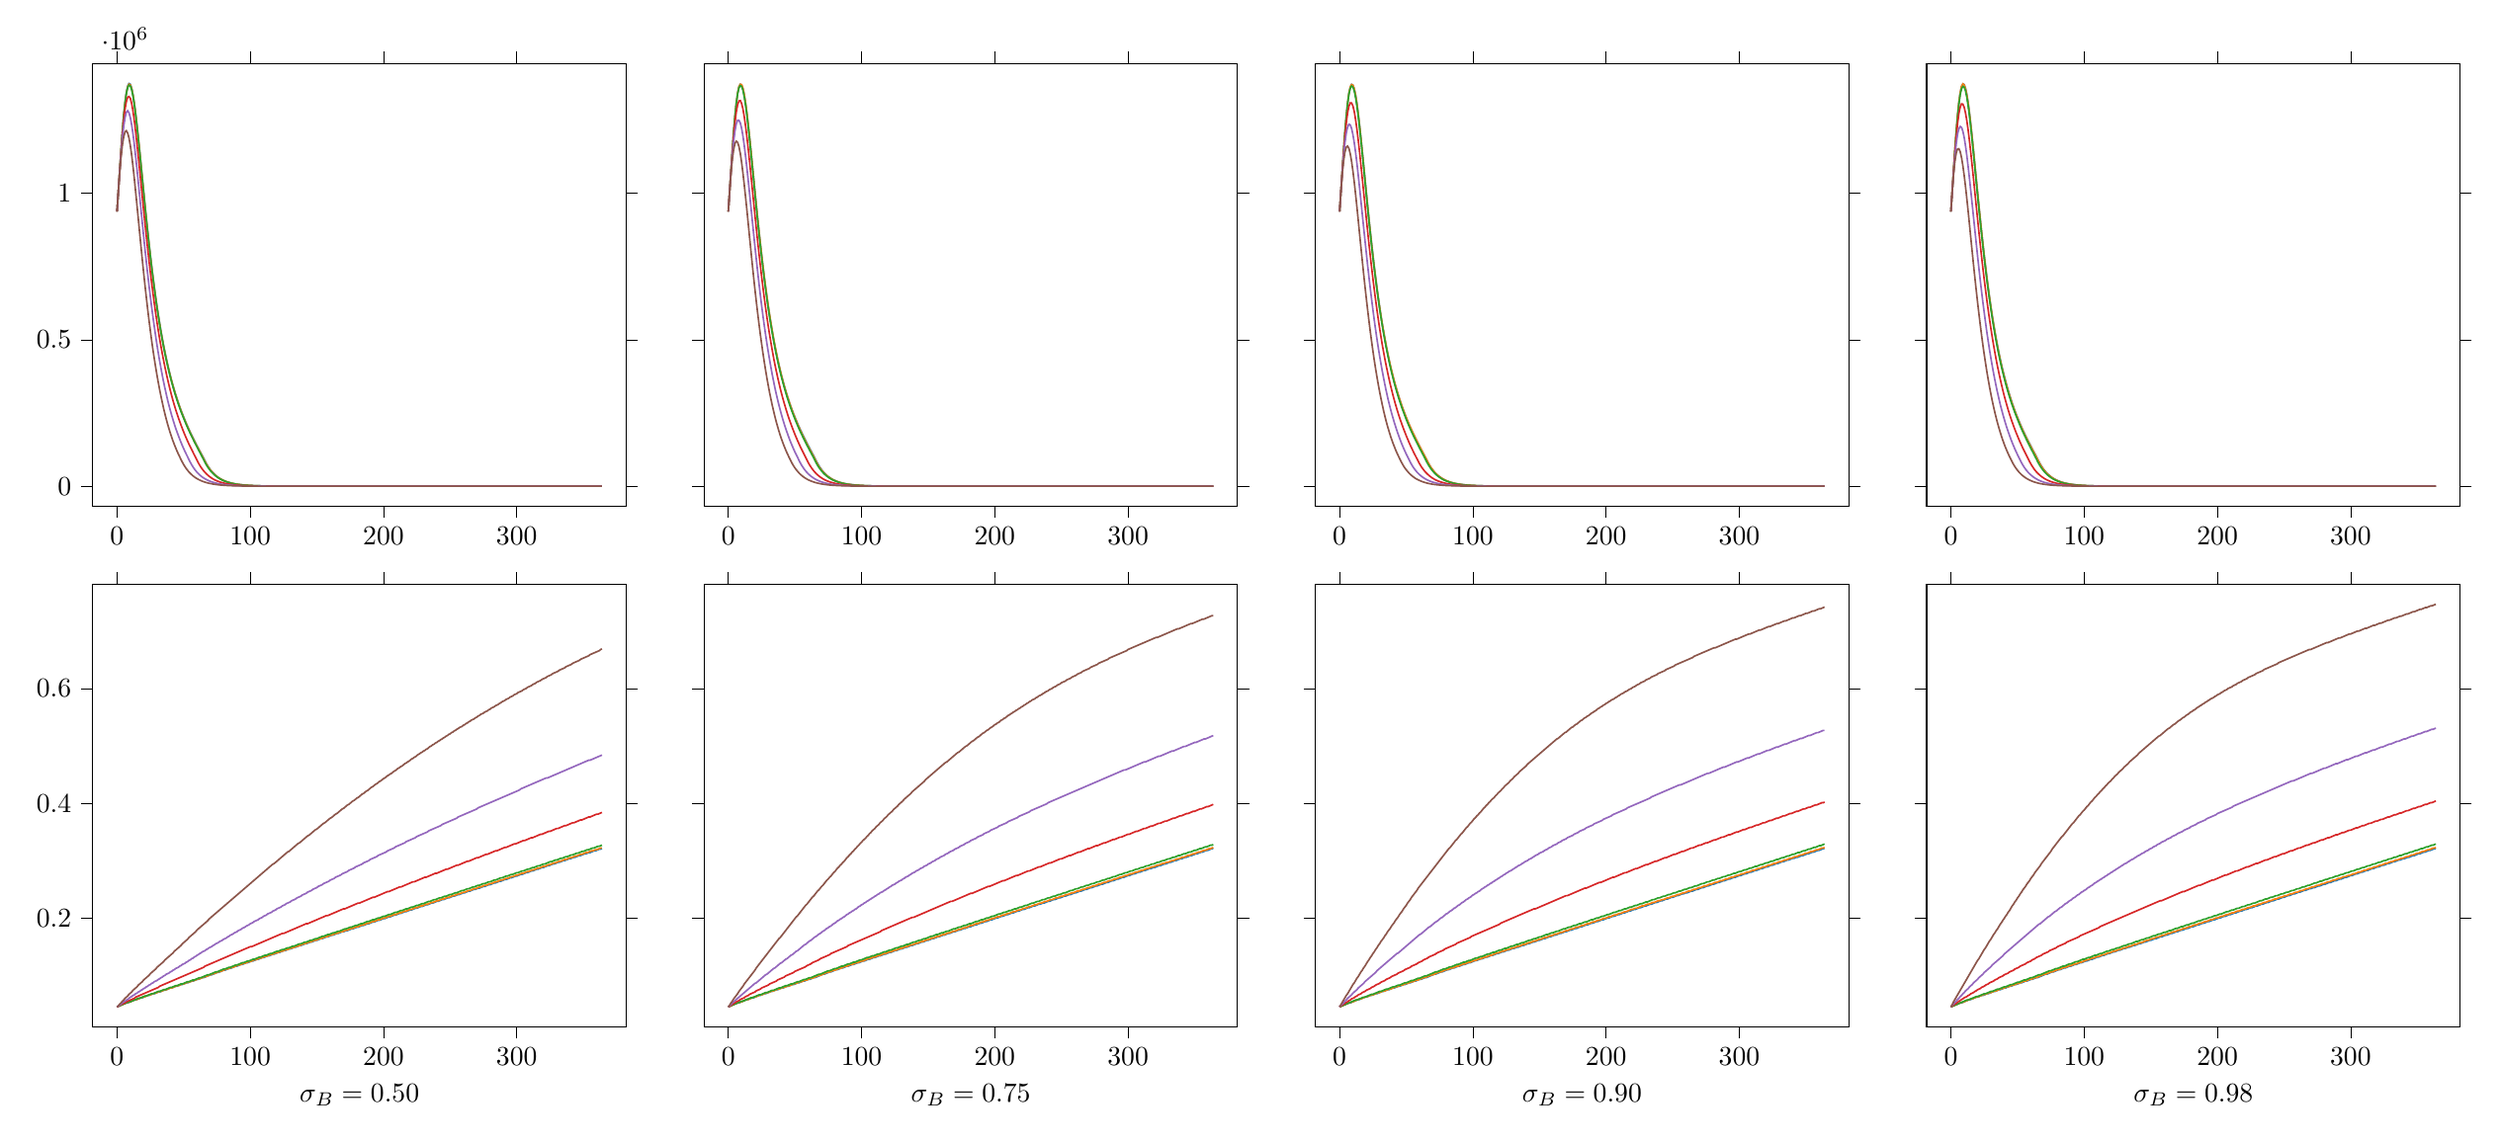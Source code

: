 % This file was created by tikzplotlib v0.9.1.
\begin{tikzpicture}

\definecolor{color0}{rgb}{0.122,0.467,0.706}
\definecolor{color1}{rgb}{1,0.498,0.055}
\definecolor{color2}{rgb}{0.173,0.627,0.173}
\definecolor{color3}{rgb}{0.839,0.153,0.157}
\definecolor{color4}{rgb}{0.58,0.404,0.741}
\definecolor{color5}{rgb}{0.549,0.337,0.294}

\begin{groupplot}[group style={group size=4 by 2}]
\nextgroupplot[
tick align=outside,
tick pos=both,
x grid style={white!69.02!black},
xmin=-18.2, xmax=382.2,
xtick style={color=black},
y grid style={white!69.02!black},
ymin=-68760.3, ymax=1443966.3,
ytick style={color=black}
]
\addplot [semithick, color0]
table {%
0 938000
1 1007133
2 1077839
3 1146262
4 1209855
5 1265981
6 1310677
7 1345026
8 1366494
9 1375206
10 1372694
11 1359784
12 1337444
13 1307893
14 1272482
15 1232836
16 1189656
17 1144717
18 1098212
19 1051979
20 1005295
21 959384
22 914841
23 871993
24 830015
25 789696
26 751147
27 714296
28 679344
29 646056
30 614308
31 584540
32 556529
33 529330
34 504077
35 480187
36 457746
37 436265
38 415791
39 396038
40 377403
41 360013
42 343535
43 328194
44 313194
45 299056
46 285235
47 271932
48 259593
49 247563
50 236303
51 225157
52 214311
53 203799
54 193770
55 183932
56 174341
57 165297
58 156379
59 147294
60 138428
61 129645
62 121108
63 112676
64 104210
65 95660
66 86403
67 77819
68 70047
69 63093
70 56672
71 51027
72 45766
73 41230
74 37056
75 33353
76 30037
77 27038
78 24298
79 21859
80 19663
81 17638
82 15923
83 14337
84 12904
85 11593
86 10466
87 9423
88 8458
89 7640
90 6887
91 6162
92 5497
93 4993
94 4507
95 4031
96 3600
97 3245
98 2922
99 2627
100 2368
101 2165
102 1957
103 1784
104 1605
105 1425
106 1301
107 1182
108 1059
109 952
110 869
111 795
112 714
113 645
114 568
115 515
116 455
117 408
118 373
119 326
120 293
121 263
122 242
123 208
124 199
125 180
126 169
127 155
128 141
129 130
130 109
131 100
132 87
133 78
134 70
135 62
136 52
137 49
138 47
139 42
140 39
141 35
142 31
143 29
144 26
145 25
146 23
147 22
148 19
149 17
150 17
151 17
152 16
153 15
154 12
155 11
156 10
157 9
158 8
159 5
160 4
161 3
162 3
163 3
164 3
165 3
166 3
167 3
168 3
169 3
170 2
171 1
172 1
173 1
174 1
175 1
176 1
177 1
178 1
179 1
180 1
181 1
182 1
183 1
184 1
185 1
186 1
187 1
188 0
189 0
190 0
191 0
192 0
193 0
194 0
195 0
196 0
197 0
198 0
199 0
200 0
201 0
202 0
203 0
204 0
205 0
206 0
207 0
208 0
209 0
210 0
211 0
212 0
213 0
214 0
215 0
216 0
217 0
218 0
219 0
220 0
221 0
222 0
223 0
224 0
225 0
226 0
227 0
228 0
229 0
230 0
231 0
232 0
233 0
234 0
235 0
236 0
237 0
238 0
239 0
240 0
241 0
242 0
243 0
244 0
245 0
246 0
247 0
248 0
249 0
250 0
251 0
252 0
253 0
254 0
255 0
256 0
257 0
258 0
259 0
260 0
261 0
262 0
263 0
264 0
265 0
266 0
267 0
268 0
269 0
270 0
271 0
272 0
273 0
274 0
275 0
276 0
277 0
278 0
279 0
280 0
281 0
282 0
283 0
284 0
285 0
286 0
287 0
288 0
289 0
290 0
291 0
292 0
293 0
294 0
295 0
296 0
297 0
298 0
299 0
300 0
301 0
302 0
303 0
304 0
305 0
306 0
307 0
308 0
309 0
310 0
311 0
312 0
313 0
314 0
315 0
316 0
317 0
318 0
319 0
320 0
321 0
322 0
323 0
324 0
325 0
326 0
327 0
328 0
329 0
330 0
331 0
332 0
333 0
334 0
335 0
336 0
337 0
338 0
339 0
340 0
341 0
342 0
343 0
344 0
345 0
346 0
347 0
348 0
349 0
350 0
351 0
352 0
353 0
354 0
355 0
356 0
357 0
358 0
359 0
360 0
361 0
362 0
363 0
364 0
};
\addplot [semithick, color1]
table {%
0 938000
1 1007061
2 1077807
3 1146575
4 1209116
5 1264173
6 1308334
7 1341835
8 1363621
9 1372966
10 1370569
11 1357661
12 1335707
13 1306408
14 1270796
15 1230645
16 1188823
17 1143717
18 1097292
19 1051013
20 1004426
21 958018
22 912825
23 869197
24 827485
25 787558
26 749106
27 712256
28 676807
29 643760
30 612018
31 581906
32 553607
33 526891
34 501816
35 477778
36 455434
37 434155
38 414138
39 394794
40 376247
41 359300
42 342759
43 326901
44 311393
45 297574
46 284064
47 271184
48 258474
49 246493
50 234639
51 223854
52 212953
53 202571
54 192406
55 182317
56 172906
57 163631
58 154435
59 145545
60 136690
61 128114
62 119550
63 110819
64 102375
65 93710
66 84598
67 76305
68 68793
69 61980
70 55809
71 50260
72 45336
73 40755
74 36633
75 33024
76 29662
77 26710
78 24065
79 21731
80 19580
81 17666
82 15839
83 14283
84 12841
85 11561
86 10387
87 9362
88 8415
89 7595
90 6879
91 6167
92 5545
93 4978
94 4480
95 4012
96 3606
97 3217
98 2886
99 2595
100 2330
101 2095
102 1872
103 1700
104 1536
105 1404
106 1252
107 1109
108 994
109 893
110 810
111 730
112 656
113 592
114 532
115 474
116 430
117 387
118 344
119 306
120 269
121 238
122 221
123 191
124 172
125 155
126 137
127 124
128 113
129 101
130 90
131 76
132 65
133 61
134 55
135 48
136 47
137 43
138 35
139 29
140 25
141 24
142 19
143 16
144 14
145 13
146 12
147 12
148 11
149 10
150 10
151 9
152 9
153 9
154 7
155 7
156 5
157 5
158 4
159 4
160 4
161 4
162 4
163 4
164 4
165 3
166 3
167 3
168 3
169 3
170 3
171 2
172 2
173 2
174 2
175 2
176 2
177 2
178 2
179 2
180 2
181 2
182 1
183 1
184 1
185 1
186 0
187 0
188 0
189 0
190 0
191 0
192 0
193 0
194 0
195 0
196 0
197 0
198 0
199 0
200 0
201 0
202 0
203 0
204 0
205 0
206 0
207 0
208 0
209 0
210 0
211 0
212 0
213 0
214 0
215 0
216 0
217 0
218 0
219 0
220 0
221 0
222 0
223 0
224 0
225 0
226 0
227 0
228 0
229 0
230 0
231 0
232 0
233 0
234 0
235 0
236 0
237 0
238 0
239 0
240 0
241 0
242 0
243 0
244 0
245 0
246 0
247 0
248 0
249 0
250 0
251 0
252 0
253 0
254 0
255 0
256 0
257 0
258 0
259 0
260 0
261 0
262 0
263 0
264 0
265 0
266 0
267 0
268 0
269 0
270 0
271 0
272 0
273 0
274 0
275 0
276 0
277 0
278 0
279 0
280 0
281 0
282 0
283 0
284 0
285 0
286 0
287 0
288 0
289 0
290 0
291 0
292 0
293 0
294 0
295 0
296 0
297 0
298 0
299 0
300 0
301 0
302 0
303 0
304 0
305 0
306 0
307 0
308 0
309 0
310 0
311 0
312 0
313 0
314 0
315 0
316 0
317 0
318 0
319 0
320 0
321 0
322 0
323 0
324 0
325 0
326 0
327 0
328 0
329 0
330 0
331 0
332 0
333 0
334 0
335 0
336 0
337 0
338 0
339 0
340 0
341 0
342 0
343 0
344 0
345 0
346 0
347 0
348 0
349 0
350 0
351 0
352 0
353 0
354 0
355 0
356 0
357 0
358 0
359 0
360 0
361 0
362 0
363 0
364 0
};
\addplot [semithick, color2]
table {%
0 938000
1 1007199
2 1076828
3 1145325
4 1209033
5 1263897
6 1307931
7 1340972
8 1361543
9 1369700
10 1367138
11 1354296
12 1332411
13 1302049
14 1266875
15 1227222
16 1184386
17 1139611
18 1093837
19 1046762
20 1000390
21 954534
22 909838
23 866592
24 825304
25 784996
26 746307
27 709608
28 674679
29 641064
30 609741
31 579941
32 551651
33 524634
34 499352
35 475010
36 452018
37 430865
38 410757
39 391338
40 373103
41 355838
42 339315
43 323643
44 308924
45 294862
46 281202
47 268029
48 255351
49 243789
50 232321
51 221275
52 210343
53 199822
54 189948
55 180212
56 170653
57 161472
58 152323
59 143262
60 134327
61 125612
62 116910
63 108182
64 99458
65 90427
66 81399
67 73209
68 65945
69 59396
70 53463
71 48291
72 43534
73 39121
74 35139
75 31734
76 28581
77 25808
78 23132
79 20877
80 18823
81 16913
82 15114
83 13655
84 12316
85 11091
86 9960
87 8985
88 8082
89 7267
90 6531
91 5886
92 5350
93 4809
94 4281
95 3823
96 3416
97 3080
98 2751
99 2488
100 2261
101 2041
102 1832
103 1659
104 1500
105 1346
106 1214
107 1105
108 997
109 910
110 823
111 726
112 652
113 594
114 542
115 497
116 451
117 403
118 362
119 320
120 293
121 258
122 235
123 210
124 183
125 159
126 142
127 123
128 115
129 103
130 94
131 84
132 77
133 71
134 63
135 57
136 52
137 48
138 43
139 38
140 35
141 31
142 28
143 26
144 26
145 24
146 19
147 16
148 16
149 15
150 14
151 12
152 12
153 10
154 8
155 6
156 4
157 4
158 4
159 4
160 4
161 4
162 4
163 3
164 3
165 2
166 2
167 1
168 1
169 1
170 1
171 1
172 1
173 1
174 1
175 1
176 1
177 1
178 1
179 1
180 1
181 1
182 1
183 1
184 1
185 1
186 1
187 1
188 1
189 1
190 1
191 1
192 1
193 1
194 1
195 1
196 1
197 1
198 1
199 1
200 1
201 1
202 1
203 1
204 1
205 1
206 1
207 1
208 1
209 1
210 0
211 0
212 0
213 0
214 0
215 0
216 0
217 0
218 0
219 0
220 0
221 0
222 0
223 0
224 0
225 0
226 0
227 0
228 0
229 0
230 0
231 0
232 0
233 0
234 0
235 0
236 0
237 0
238 0
239 0
240 0
241 0
242 0
243 0
244 0
245 0
246 0
247 0
248 0
249 0
250 0
251 0
252 0
253 0
254 0
255 0
256 0
257 0
258 0
259 0
260 0
261 0
262 0
263 0
264 0
265 0
266 0
267 0
268 0
269 0
270 0
271 0
272 0
273 0
274 0
275 0
276 0
277 0
278 0
279 0
280 0
281 0
282 0
283 0
284 0
285 0
286 0
287 0
288 0
289 0
290 0
291 0
292 0
293 0
294 0
295 0
296 0
297 0
298 0
299 0
300 0
301 0
302 0
303 0
304 0
305 0
306 0
307 0
308 0
309 0
310 0
311 0
312 0
313 0
314 0
315 0
316 0
317 0
318 0
319 0
320 0
321 0
322 0
323 0
324 0
325 0
326 0
327 0
328 0
329 0
330 0
331 0
332 0
333 0
334 0
335 0
336 0
337 0
338 0
339 0
340 0
341 0
342 0
343 0
344 0
345 0
346 0
347 0
348 0
349 0
350 0
351 0
352 0
353 0
354 0
355 0
356 0
357 0
358 0
359 0
360 0
361 0
362 0
363 0
364 0
};
\addplot [semithick, color3]
table {%
0 938000
1 1007025
2 1074936
3 1140172
4 1199036
5 1249132
6 1288157
7 1313858
8 1328261
9 1330874
10 1324571
11 1306770
12 1280783
13 1247987
14 1209714
15 1167953
16 1124509
17 1079830
18 1033714
19 988114
20 941510
21 896959
22 853707
23 811729
24 770869
25 731363
26 693816
27 658214
28 623927
29 591115
30 559943
31 530779
32 503071
33 477103
34 452078
35 428413
36 406172
37 384808
38 364508
39 345226
40 326900
41 309356
42 292776
43 277109
44 262279
45 247980
46 234477
47 221822
48 209171
49 197124
50 185807
51 174550
52 163973
53 153479
54 143912
55 134449
56 125125
57 116056
58 106853
59 98099
60 88805
61 80071
62 72081
63 64776
64 58311
65 52559
66 47287
67 42564
68 38227
69 34381
70 30978
71 27758
72 24931
73 22444
74 20239
75 18223
76 16378
77 14767
78 13235
79 11936
80 10750
81 9623
82 8683
83 7811
84 7041
85 6339
86 5719
87 5147
88 4625
89 4157
90 3760
91 3368
92 3028
93 2721
94 2422
95 2189
96 1969
97 1760
98 1586
99 1421
100 1271
101 1155
102 1023
103 931
104 831
105 740
106 683
107 613
108 537
109 487
110 442
111 396
112 369
113 331
114 303
115 269
116 242
117 222
118 193
119 170
120 151
121 140
122 128
123 120
124 104
125 92
126 87
127 76
128 68
129 60
130 57
131 50
132 43
133 38
134 36
135 33
136 28
137 26
138 25
139 20
140 17
141 14
142 13
143 11
144 9
145 8
146 6
147 5
148 5
149 5
150 3
151 3
152 3
153 3
154 2
155 2
156 2
157 2
158 2
159 2
160 2
161 2
162 1
163 1
164 1
165 1
166 1
167 1
168 0
169 0
170 0
171 0
172 0
173 0
174 0
175 0
176 0
177 0
178 0
179 0
180 0
181 0
182 0
183 0
184 0
185 0
186 0
187 0
188 0
189 0
190 0
191 0
192 0
193 0
194 0
195 0
196 0
197 0
198 0
199 0
200 0
201 0
202 0
203 0
204 0
205 0
206 0
207 0
208 0
209 0
210 0
211 0
212 0
213 0
214 0
215 0
216 0
217 0
218 0
219 0
220 0
221 0
222 0
223 0
224 0
225 0
226 0
227 0
228 0
229 0
230 0
231 0
232 0
233 0
234 0
235 0
236 0
237 0
238 0
239 0
240 0
241 0
242 0
243 0
244 0
245 0
246 0
247 0
248 0
249 0
250 0
251 0
252 0
253 0
254 0
255 0
256 0
257 0
258 0
259 0
260 0
261 0
262 0
263 0
264 0
265 0
266 0
267 0
268 0
269 0
270 0
271 0
272 0
273 0
274 0
275 0
276 0
277 0
278 0
279 0
280 0
281 0
282 0
283 0
284 0
285 0
286 0
287 0
288 0
289 0
290 0
291 0
292 0
293 0
294 0
295 0
296 0
297 0
298 0
299 0
300 0
301 0
302 0
303 0
304 0
305 0
306 0
307 0
308 0
309 0
310 0
311 0
312 0
313 0
314 0
315 0
316 0
317 0
318 0
319 0
320 0
321 0
322 0
323 0
324 0
325 0
326 0
327 0
328 0
329 0
330 0
331 0
332 0
333 0
334 0
335 0
336 0
337 0
338 0
339 0
340 0
341 0
342 0
343 0
344 0
345 0
346 0
347 0
348 0
349 0
350 0
351 0
352 0
353 0
354 0
355 0
356 0
357 0
358 0
359 0
360 0
361 0
362 0
363 0
364 0
};
\addplot [semithick, color4]
table {%
0 938000
1 1006687
2 1072754
3 1133898
4 1186870
5 1229180
6 1258316
7 1276510
8 1282311
9 1275014
10 1258671
11 1234227
12 1203034
13 1166764
14 1126014
15 1082890
16 1037651
17 990847
18 944067
19 898329
20 852933
21 808660
22 766439
23 725198
24 685277
25 647780
26 611477
27 576698
28 543943
29 512311
30 482373
31 453852
32 427291
33 402342
34 378256
35 355304
36 333879
37 313561
38 293822
39 275716
40 258893
41 242458
42 227257
43 212638
44 198570
45 185668
46 173455
47 161439
48 149913
49 138936
50 128510
51 118585
52 109160
53 100029
54 90619
55 81663
56 73382
57 66047
58 59363
59 53302
60 47873
61 43076
62 38664
63 34787
64 31347
65 28248
66 25383
67 22868
68 20536
69 18470
70 16643
71 15010
72 13425
73 12066
74 10826
75 9694
76 8771
77 7882
78 7099
79 6401
80 5763
81 5210
82 4689
83 4192
84 3811
85 3442
86 3091
87 2775
88 2499
89 2250
90 1997
91 1799
92 1613
93 1475
94 1310
95 1182
96 1063
97 958
98 875
99 789
100 718
101 626
102 566
103 493
104 442
105 400
106 360
107 333
108 298
109 268
110 243
111 222
112 196
113 174
114 150
115 127
116 107
117 99
118 81
119 70
120 67
121 57
122 53
123 48
124 42
125 39
126 31
127 30
128 27
129 26
130 24
131 22
132 21
133 18
134 14
135 12
136 10
137 10
138 7
139 6
140 6
141 5
142 5
143 5
144 5
145 3
146 3
147 3
148 3
149 2
150 2
151 2
152 2
153 1
154 0
155 0
156 0
157 0
158 0
159 0
160 0
161 0
162 0
163 0
164 0
165 0
166 0
167 0
168 0
169 0
170 0
171 0
172 0
173 0
174 0
175 0
176 0
177 0
178 0
179 0
180 0
181 0
182 0
183 0
184 0
185 0
186 0
187 0
188 0
189 0
190 0
191 0
192 0
193 0
194 0
195 0
196 0
197 0
198 0
199 0
200 0
201 0
202 0
203 0
204 0
205 0
206 0
207 0
208 0
209 0
210 0
211 0
212 0
213 0
214 0
215 0
216 0
217 0
218 0
219 0
220 0
221 0
222 0
223 0
224 0
225 0
226 0
227 0
228 0
229 0
230 0
231 0
232 0
233 0
234 0
235 0
236 0
237 0
238 0
239 0
240 0
241 0
242 0
243 0
244 0
245 0
246 0
247 0
248 0
249 0
250 0
251 0
252 0
253 0
254 0
255 0
256 0
257 0
258 0
259 0
260 0
261 0
262 0
263 0
264 0
265 0
266 0
267 0
268 0
269 0
270 0
271 0
272 0
273 0
274 0
275 0
276 0
277 0
278 0
279 0
280 0
281 0
282 0
283 0
284 0
285 0
286 0
287 0
288 0
289 0
290 0
291 0
292 0
293 0
294 0
295 0
296 0
297 0
298 0
299 0
300 0
301 0
302 0
303 0
304 0
305 0
306 0
307 0
308 0
309 0
310 0
311 0
312 0
313 0
314 0
315 0
316 0
317 0
318 0
319 0
320 0
321 0
322 0
323 0
324 0
325 0
326 0
327 0
328 0
329 0
330 0
331 0
332 0
333 0
334 0
335 0
336 0
337 0
338 0
339 0
340 0
341 0
342 0
343 0
344 0
345 0
346 0
347 0
348 0
349 0
350 0
351 0
352 0
353 0
354 0
355 0
356 0
357 0
358 0
359 0
360 0
361 0
362 0
363 0
364 0
};
\addplot [semithick, color5]
table {%
0 938000
1 1007022
2 1069586
3 1122770
4 1164435
5 1193101
6 1210091
7 1214073
8 1206137
9 1189032
10 1163201
11 1130540
12 1092184
13 1050128
14 1004707
15 958517
16 911802
17 864664
18 817938
19 772340
20 728252
21 685711
22 644362
23 604514
24 566825
25 531276
26 496957
27 464849
28 434646
29 406134
30 378722
31 353417
32 329270
33 306676
34 285419
35 264997
36 245999
37 228302
38 211580
39 196090
40 181377
41 167612
42 154548
43 142585
44 131098
45 120401
46 110141
47 100734
48 91308
49 82300
50 74070
51 66646
52 60034
53 54058
54 48552
55 43754
56 39427
57 35484
58 31926
59 28748
60 25872
61 23315
62 21002
63 18892
64 16984
65 15276
66 13790
67 12418
68 11177
69 10094
70 9117
71 8211
72 7388
73 6630
74 5946
75 5329
76 4787
77 4267
78 3855
79 3486
80 3127
81 2801
82 2517
83 2270
84 2024
85 1844
86 1646
87 1481
88 1346
89 1215
90 1085
91 989
92 890
93 804
94 717
95 638
96 576
97 521
98 468
99 421
100 363
101 332
102 292
103 268
104 244
105 215
106 196
107 177
108 158
109 141
110 128
111 112
112 100
113 91
114 85
115 71
116 66
117 56
118 52
119 49
120 43
121 43
122 40
123 39
124 37
125 33
126 31
127 28
128 24
129 21
130 20
131 16
132 14
133 12
134 11
135 9
136 8
137 6
138 6
139 4
140 3
141 3
142 3
143 3
144 2
145 1
146 1
147 1
148 1
149 1
150 1
151 0
152 0
153 0
154 0
155 0
156 0
157 0
158 0
159 0
160 0
161 0
162 0
163 0
164 0
165 0
166 0
167 0
168 0
169 0
170 0
171 0
172 0
173 0
174 0
175 0
176 0
177 0
178 0
179 0
180 0
181 0
182 0
183 0
184 0
185 0
186 0
187 0
188 0
189 0
190 0
191 0
192 0
193 0
194 0
195 0
196 0
197 0
198 0
199 0
200 0
201 0
202 0
203 0
204 0
205 0
206 0
207 0
208 0
209 0
210 0
211 0
212 0
213 0
214 0
215 0
216 0
217 0
218 0
219 0
220 0
221 0
222 0
223 0
224 0
225 0
226 0
227 0
228 0
229 0
230 0
231 0
232 0
233 0
234 0
235 0
236 0
237 0
238 0
239 0
240 0
241 0
242 0
243 0
244 0
245 0
246 0
247 0
248 0
249 0
250 0
251 0
252 0
253 0
254 0
255 0
256 0
257 0
258 0
259 0
260 0
261 0
262 0
263 0
264 0
265 0
266 0
267 0
268 0
269 0
270 0
271 0
272 0
273 0
274 0
275 0
276 0
277 0
278 0
279 0
280 0
281 0
282 0
283 0
284 0
285 0
286 0
287 0
288 0
289 0
290 0
291 0
292 0
293 0
294 0
295 0
296 0
297 0
298 0
299 0
300 0
301 0
302 0
303 0
304 0
305 0
306 0
307 0
308 0
309 0
310 0
311 0
312 0
313 0
314 0
315 0
316 0
317 0
318 0
319 0
320 0
321 0
322 0
323 0
324 0
325 0
326 0
327 0
328 0
329 0
330 0
331 0
332 0
333 0
334 0
335 0
336 0
337 0
338 0
339 0
340 0
341 0
342 0
343 0
344 0
345 0
346 0
347 0
348 0
349 0
350 0
351 0
352 0
353 0
354 0
355 0
356 0
357 0
358 0
359 0
360 0
361 0
362 0
363 0
364 0
};

\nextgroupplot[
scaled y ticks=manual:{}{\pgfmathparse{#1}},
tick align=outside,
tick pos=both,
x grid style={white!69.02!black},
xmin=-18.2, xmax=382.2,
xtick style={color=black},
y grid style={white!69.02!black},
ymin=-68760.3, ymax=1443966.3,
ytick style={color=black},
yticklabels={}
]
\addplot [semithick, color0]
table {%
0 938000
1 1007466
2 1077224
3 1145090
4 1208596
5 1263330
6 1308658
7 1342458
8 1364421
9 1372649
10 1370320
11 1357614
12 1335848
13 1306681
14 1272074
15 1232596
16 1189617
17 1145186
18 1098730
19 1052754
20 1006240
21 960722
22 915814
23 872170
24 830304
25 790195
26 751332
27 714242
28 679163
29 645711
30 613747
31 583395
32 555224
33 528668
34 503158
35 479115
36 455973
37 434259
38 414103
39 394920
40 377037
41 359558
42 342856
43 327175
44 312407
45 297937
46 284095
47 271109
48 258737
49 246785
50 235575
51 224600
52 213790
53 203309
54 193645
55 183967
56 174691
57 165257
58 156154
59 147042
60 138341
61 129646
62 121160
63 112626
64 103996
65 95157
66 85992
67 77471
68 69711
69 62804
70 56441
71 50781
72 45590
73 40988
74 36866
75 33105
76 29849
77 26813
78 24080
79 21644
80 19485
81 17538
82 15694
83 14091
84 12688
85 11479
86 10328
87 9317
88 8420
89 7598
90 6850
91 6174
92 5581
93 5036
94 4560
95 4112
96 3679
97 3302
98 2968
99 2658
100 2391
101 2147
102 1924
103 1726
104 1546
105 1395
106 1259
107 1117
108 1001
109 899
110 808
111 722
112 651
113 587
114 527
115 474
116 439
117 404
118 377
119 345
120 308
121 271
122 243
123 219
124 197
125 179
126 168
127 151
128 134
129 122
130 111
131 103
132 91
133 82
134 71
135 65
136 59
137 51
138 46
139 40
140 36
141 30
142 27
143 23
144 21
145 18
146 17
147 13
148 9
149 9
150 7
151 7
152 7
153 6
154 6
155 5
156 4
157 4
158 4
159 4
160 4
161 4
162 4
163 4
164 4
165 4
166 4
167 4
168 4
169 3
170 3
171 3
172 3
173 3
174 3
175 3
176 2
177 2
178 1
179 1
180 1
181 0
182 0
183 0
184 0
185 0
186 0
187 0
188 0
189 0
190 0
191 0
192 0
193 0
194 0
195 0
196 0
197 0
198 0
199 0
200 0
201 0
202 0
203 0
204 0
205 0
206 0
207 0
208 0
209 0
210 0
211 0
212 0
213 0
214 0
215 0
216 0
217 0
218 0
219 0
220 0
221 0
222 0
223 0
224 0
225 0
226 0
227 0
228 0
229 0
230 0
231 0
232 0
233 0
234 0
235 0
236 0
237 0
238 0
239 0
240 0
241 0
242 0
243 0
244 0
245 0
246 0
247 0
248 0
249 0
250 0
251 0
252 0
253 0
254 0
255 0
256 0
257 0
258 0
259 0
260 0
261 0
262 0
263 0
264 0
265 0
266 0
267 0
268 0
269 0
270 0
271 0
272 0
273 0
274 0
275 0
276 0
277 0
278 0
279 0
280 0
281 0
282 0
283 0
284 0
285 0
286 0
287 0
288 0
289 0
290 0
291 0
292 0
293 0
294 0
295 0
296 0
297 0
298 0
299 0
300 0
301 0
302 0
303 0
304 0
305 0
306 0
307 0
308 0
309 0
310 0
311 0
312 0
313 0
314 0
315 0
316 0
317 0
318 0
319 0
320 0
321 0
322 0
323 0
324 0
325 0
326 0
327 0
328 0
329 0
330 0
331 0
332 0
333 0
334 0
335 0
336 0
337 0
338 0
339 0
340 0
341 0
342 0
343 0
344 0
345 0
346 0
347 0
348 0
349 0
350 0
351 0
352 0
353 0
354 0
355 0
356 0
357 0
358 0
359 0
360 0
361 0
362 0
363 0
364 0
};
\addplot [semithick, color1]
table {%
0 938000
1 1007307
2 1077300
3 1145173
4 1208436
5 1263637
6 1308628
7 1342673
8 1364201
9 1372718
10 1371548
11 1359073
12 1337403
13 1308256
14 1272863
15 1233444
16 1189684
17 1145224
18 1099071
19 1052658
20 1005306
21 960031
22 915758
23 872476
24 830685
25 790671
26 752059
27 715126
28 680492
29 646960
30 615304
31 585205
32 557229
33 530217
34 504051
35 480016
36 457231
37 435638
38 414562
39 394914
40 376200
41 358776
42 342067
43 326554
44 311734
45 297480
46 283868
47 270489
48 257889
49 245760
50 234326
51 222940
52 211875
53 201608
54 191170
55 181461
56 172147
57 162682
58 153360
59 144419
60 135680
61 127064
62 118576
63 110066
64 101447
65 92379
66 83153
67 74877
68 67463
69 60838
70 54721
71 49244
72 44345
73 39902
74 35984
75 32461
76 29202
77 26315
78 23684
79 21335
80 19168
81 17226
82 15545
83 13975
84 12598
85 11260
86 10098
87 9066
88 8151
89 7360
90 6645
91 5950
92 5366
93 4839
94 4338
95 3897
96 3529
97 3165
98 2880
99 2591
100 2347
101 2110
102 1882
103 1696
104 1505
105 1344
106 1210
107 1082
108 970
109 891
110 786
111 713
112 651
113 587
114 534
115 485
116 445
117 393
118 356
119 324
120 293
121 262
122 235
123 210
124 185
125 168
126 152
127 140
128 123
129 117
130 106
131 96
132 85
133 75
134 67
135 62
136 55
137 47
138 39
139 31
140 27
141 27
142 25
143 23
144 22
145 21
146 20
147 18
148 16
149 14
150 14
151 13
152 12
153 9
154 8
155 7
156 6
157 6
158 5
159 5
160 5
161 4
162 4
163 4
164 4
165 4
166 4
167 4
168 4
169 3
170 3
171 3
172 2
173 2
174 2
175 2
176 2
177 1
178 1
179 1
180 1
181 1
182 0
183 0
184 0
185 0
186 0
187 0
188 0
189 0
190 0
191 0
192 0
193 0
194 0
195 0
196 0
197 0
198 0
199 0
200 0
201 0
202 0
203 0
204 0
205 0
206 0
207 0
208 0
209 0
210 0
211 0
212 0
213 0
214 0
215 0
216 0
217 0
218 0
219 0
220 0
221 0
222 0
223 0
224 0
225 0
226 0
227 0
228 0
229 0
230 0
231 0
232 0
233 0
234 0
235 0
236 0
237 0
238 0
239 0
240 0
241 0
242 0
243 0
244 0
245 0
246 0
247 0
248 0
249 0
250 0
251 0
252 0
253 0
254 0
255 0
256 0
257 0
258 0
259 0
260 0
261 0
262 0
263 0
264 0
265 0
266 0
267 0
268 0
269 0
270 0
271 0
272 0
273 0
274 0
275 0
276 0
277 0
278 0
279 0
280 0
281 0
282 0
283 0
284 0
285 0
286 0
287 0
288 0
289 0
290 0
291 0
292 0
293 0
294 0
295 0
296 0
297 0
298 0
299 0
300 0
301 0
302 0
303 0
304 0
305 0
306 0
307 0
308 0
309 0
310 0
311 0
312 0
313 0
314 0
315 0
316 0
317 0
318 0
319 0
320 0
321 0
322 0
323 0
324 0
325 0
326 0
327 0
328 0
329 0
330 0
331 0
332 0
333 0
334 0
335 0
336 0
337 0
338 0
339 0
340 0
341 0
342 0
343 0
344 0
345 0
346 0
347 0
348 0
349 0
350 0
351 0
352 0
353 0
354 0
355 0
356 0
357 0
358 0
359 0
360 0
361 0
362 0
363 0
364 0
};
\addplot [semithick, color2]
table {%
0 938000
1 1007313
2 1077130
3 1145570
4 1208779
5 1263511
6 1307624
7 1340404
8 1360706
9 1368626
10 1365276
11 1351956
12 1329289
13 1300177
14 1264820
15 1224837
16 1181448
17 1136173
18 1090208
19 1044135
20 997403
21 951566
22 906775
23 863120
24 821253
25 781897
26 743068
27 706512
28 671641
29 638303
30 606684
31 577399
32 549467
33 522920
34 497162
35 472915
36 450140
37 428631
38 408537
39 389150
40 371032
41 353728
42 337252
43 321510
44 306324
45 292393
46 278547
47 265501
48 253109
49 241207
50 229538
51 218372
52 207398
53 196965
54 186887
55 177416
56 167815
57 158364
58 149308
59 140299
60 131722
61 123207
62 114403
63 105907
64 97361
65 87828
66 79078
67 71178
68 64025
69 57726
70 51963
71 46798
72 42066
73 37846
74 34000
75 30681
76 27571
77 24798
78 22310
79 20159
80 18170
81 16330
82 14705
83 13217
84 11877
85 10777
86 9663
87 8673
88 7763
89 6976
90 6255
91 5613
92 5027
93 4520
94 4089
95 3689
96 3337
97 3000
98 2720
99 2459
100 2209
101 1984
102 1787
103 1610
104 1432
105 1279
106 1147
107 1013
108 895
109 820
110 751
111 677
112 614
113 556
114 504
115 460
116 415
117 369
118 332
119 288
120 261
121 230
122 209
123 192
124 182
125 168
126 145
127 131
128 120
129 103
130 89
131 80
132 71
133 66
134 58
135 51
136 42
137 40
138 38
139 36
140 31
141 29
142 26
143 23
144 23
145 19
146 18
147 16
148 16
149 14
150 13
151 13
152 13
153 13
154 12
155 10
156 10
157 8
158 5
159 5
160 4
161 4
162 4
163 3
164 3
165 3
166 3
167 3
168 2
169 1
170 1
171 1
172 1
173 1
174 1
175 1
176 1
177 1
178 1
179 1
180 1
181 0
182 0
183 0
184 0
185 0
186 0
187 0
188 0
189 0
190 0
191 0
192 0
193 0
194 0
195 0
196 0
197 0
198 0
199 0
200 0
201 0
202 0
203 0
204 0
205 0
206 0
207 0
208 0
209 0
210 0
211 0
212 0
213 0
214 0
215 0
216 0
217 0
218 0
219 0
220 0
221 0
222 0
223 0
224 0
225 0
226 0
227 0
228 0
229 0
230 0
231 0
232 0
233 0
234 0
235 0
236 0
237 0
238 0
239 0
240 0
241 0
242 0
243 0
244 0
245 0
246 0
247 0
248 0
249 0
250 0
251 0
252 0
253 0
254 0
255 0
256 0
257 0
258 0
259 0
260 0
261 0
262 0
263 0
264 0
265 0
266 0
267 0
268 0
269 0
270 0
271 0
272 0
273 0
274 0
275 0
276 0
277 0
278 0
279 0
280 0
281 0
282 0
283 0
284 0
285 0
286 0
287 0
288 0
289 0
290 0
291 0
292 0
293 0
294 0
295 0
296 0
297 0
298 0
299 0
300 0
301 0
302 0
303 0
304 0
305 0
306 0
307 0
308 0
309 0
310 0
311 0
312 0
313 0
314 0
315 0
316 0
317 0
318 0
319 0
320 0
321 0
322 0
323 0
324 0
325 0
326 0
327 0
328 0
329 0
330 0
331 0
332 0
333 0
334 0
335 0
336 0
337 0
338 0
339 0
340 0
341 0
342 0
343 0
344 0
345 0
346 0
347 0
348 0
349 0
350 0
351 0
352 0
353 0
354 0
355 0
356 0
357 0
358 0
359 0
360 0
361 0
362 0
363 0
364 0
};
\addplot [semithick, color3]
table {%
0 938000
1 1006993
2 1075046
3 1138356
4 1195068
5 1242790
6 1278676
7 1303149
8 1316039
9 1317046
10 1306931
11 1287995
12 1261164
13 1228831
14 1191190
15 1150735
16 1106957
17 1062078
18 1016413
19 970430
20 925275
21 880654
22 837224
23 795819
24 755257
25 716030
26 678457
27 642823
28 608692
29 576332
30 545651
31 516937
32 489646
33 463706
34 438491
35 415133
36 393510
37 372704
38 352725
39 333556
40 315730
41 298766
42 282830
43 267435
44 252663
45 238506
46 225188
47 212597
48 200176
49 188541
50 176844
51 166123
52 155523
53 145269
54 135338
55 125937
56 116639
57 107590
58 98809
59 89533
60 80529
61 72585
62 65484
63 58963
64 53023
65 47757
66 42959
67 38607
68 34813
69 31192
70 28142
71 25306
72 22736
73 20492
74 18447
75 16618
76 14958
77 13488
78 12145
79 10895
80 9786
81 8799
82 7869
83 7060
84 6312
85 5655
86 5086
87 4580
88 4120
89 3740
90 3359
91 3057
92 2761
93 2489
94 2255
95 2008
96 1808
97 1653
98 1492
99 1348
100 1212
101 1054
102 946
103 849
104 766
105 689
106 611
107 542
108 491
109 433
110 383
111 358
112 317
113 290
114 263
115 236
116 213
117 191
118 174
119 157
120 136
121 119
122 106
123 95
124 89
125 81
126 71
127 66
128 59
129 55
130 50
131 47
132 39
133 35
134 32
135 30
136 28
137 25
138 24
139 21
140 19
141 16
142 14
143 12
144 9
145 9
146 9
147 8
148 7
149 5
150 5
151 5
152 5
153 5
154 5
155 5
156 5
157 5
158 5
159 4
160 3
161 3
162 3
163 1
164 1
165 1
166 1
167 1
168 1
169 1
170 1
171 0
172 0
173 0
174 0
175 0
176 0
177 0
178 0
179 0
180 0
181 0
182 0
183 0
184 0
185 0
186 0
187 0
188 0
189 0
190 0
191 0
192 0
193 0
194 0
195 0
196 0
197 0
198 0
199 0
200 0
201 0
202 0
203 0
204 0
205 0
206 0
207 0
208 0
209 0
210 0
211 0
212 0
213 0
214 0
215 0
216 0
217 0
218 0
219 0
220 0
221 0
222 0
223 0
224 0
225 0
226 0
227 0
228 0
229 0
230 0
231 0
232 0
233 0
234 0
235 0
236 0
237 0
238 0
239 0
240 0
241 0
242 0
243 0
244 0
245 0
246 0
247 0
248 0
249 0
250 0
251 0
252 0
253 0
254 0
255 0
256 0
257 0
258 0
259 0
260 0
261 0
262 0
263 0
264 0
265 0
266 0
267 0
268 0
269 0
270 0
271 0
272 0
273 0
274 0
275 0
276 0
277 0
278 0
279 0
280 0
281 0
282 0
283 0
284 0
285 0
286 0
287 0
288 0
289 0
290 0
291 0
292 0
293 0
294 0
295 0
296 0
297 0
298 0
299 0
300 0
301 0
302 0
303 0
304 0
305 0
306 0
307 0
308 0
309 0
310 0
311 0
312 0
313 0
314 0
315 0
316 0
317 0
318 0
319 0
320 0
321 0
322 0
323 0
324 0
325 0
326 0
327 0
328 0
329 0
330 0
331 0
332 0
333 0
334 0
335 0
336 0
337 0
338 0
339 0
340 0
341 0
342 0
343 0
344 0
345 0
346 0
347 0
348 0
349 0
350 0
351 0
352 0
353 0
354 0
355 0
356 0
357 0
358 0
359 0
360 0
361 0
362 0
363 0
364 0
};
\addplot [semithick, color4]
table {%
0 938000
1 1007061
2 1072206
3 1128756
4 1177159
5 1213311
6 1237920
7 1249780
8 1249809
9 1240722
10 1221799
11 1195418
12 1162381
13 1125317
14 1084741
15 1041921
16 997642
17 952413
18 906979
19 861977
20 817805
21 775170
22 733343
23 692872
24 654415
25 616955
26 581782
27 548545
28 516947
29 486833
30 458266
31 431432
32 405412
33 380517
34 357612
35 335453
36 314793
37 295472
38 277026
39 259407
40 242865
41 227041
42 212249
43 198184
44 184910
45 171982
46 159720
47 148338
48 137424
49 126899
50 116856
51 107359
52 98352
53 88722
54 79861
55 71934
56 64665
57 58151
58 52159
59 46970
60 42221
61 38090
62 34262
63 30811
64 27694
65 24953
66 22522
67 20283
68 18212
69 16372
70 14659
71 13197
72 11883
73 10652
74 9601
75 8665
76 7833
77 7005
78 6311
79 5688
80 5128
81 4606
82 4163
83 3773
84 3412
85 3087
86 2756
87 2492
88 2242
89 2027
90 1828
91 1627
92 1467
93 1307
94 1183
95 1060
96 946
97 850
98 753
99 680
100 605
101 543
102 501
103 457
104 404
105 365
106 326
107 302
108 279
109 259
110 230
111 203
112 186
113 169
114 152
115 134
116 122
117 110
118 98
119 82
120 77
121 69
122 59
123 56
124 49
125 41
126 38
127 32
128 29
129 22
130 21
131 18
132 16
133 16
134 16
135 15
136 14
137 11
138 10
139 9
140 9
141 7
142 7
143 7
144 5
145 5
146 5
147 5
148 5
149 3
150 3
151 3
152 3
153 3
154 3
155 3
156 3
157 3
158 2
159 2
160 0
161 0
162 0
163 0
164 0
165 0
166 0
167 0
168 0
169 0
170 0
171 0
172 0
173 0
174 0
175 0
176 0
177 0
178 0
179 0
180 0
181 0
182 0
183 0
184 0
185 0
186 0
187 0
188 0
189 0
190 0
191 0
192 0
193 0
194 0
195 0
196 0
197 0
198 0
199 0
200 0
201 0
202 0
203 0
204 0
205 0
206 0
207 0
208 0
209 0
210 0
211 0
212 0
213 0
214 0
215 0
216 0
217 0
218 0
219 0
220 0
221 0
222 0
223 0
224 0
225 0
226 0
227 0
228 0
229 0
230 0
231 0
232 0
233 0
234 0
235 0
236 0
237 0
238 0
239 0
240 0
241 0
242 0
243 0
244 0
245 0
246 0
247 0
248 0
249 0
250 0
251 0
252 0
253 0
254 0
255 0
256 0
257 0
258 0
259 0
260 0
261 0
262 0
263 0
264 0
265 0
266 0
267 0
268 0
269 0
270 0
271 0
272 0
273 0
274 0
275 0
276 0
277 0
278 0
279 0
280 0
281 0
282 0
283 0
284 0
285 0
286 0
287 0
288 0
289 0
290 0
291 0
292 0
293 0
294 0
295 0
296 0
297 0
298 0
299 0
300 0
301 0
302 0
303 0
304 0
305 0
306 0
307 0
308 0
309 0
310 0
311 0
312 0
313 0
314 0
315 0
316 0
317 0
318 0
319 0
320 0
321 0
322 0
323 0
324 0
325 0
326 0
327 0
328 0
329 0
330 0
331 0
332 0
333 0
334 0
335 0
336 0
337 0
338 0
339 0
340 0
341 0
342 0
343 0
344 0
345 0
346 0
347 0
348 0
349 0
350 0
351 0
352 0
353 0
354 0
355 0
356 0
357 0
358 0
359 0
360 0
361 0
362 0
363 0
364 0
};
\addplot [semithick, color5]
table {%
0 938000
1 1007610
2 1067980
3 1115970
4 1149614
5 1170688
6 1178356
7 1174256
8 1159782
9 1136464
10 1105566
11 1068922
12 1028505
13 985384
14 940771
15 894525
16 848368
17 802738
18 757690
19 713890
20 671337
21 630447
22 592133
23 554917
24 519409
25 486275
26 454227
27 424216
28 395298
29 368410
30 343264
31 319390
32 296941
33 276090
34 256341
35 237473
36 219891
37 203468
38 187984
39 173547
40 160125
41 147577
42 135736
43 124634
44 114147
45 104407
46 94933
47 85555
48 77005
49 69407
50 62502
51 56251
52 50631
53 45617
54 41012
55 36967
56 33260
57 29923
58 26969
59 24284
60 21900
61 19720
62 17775
63 15991
64 14413
65 12945
66 11648
67 10486
68 9497
69 8548
70 7659
71 6904
72 6219
73 5615
74 5033
75 4516
76 4031
77 3622
78 3239
79 2965
80 2667
81 2402
82 2161
83 1926
84 1739
85 1542
86 1365
87 1227
88 1106
89 1006
90 907
91 816
92 743
93 666
94 611
95 550
96 500
97 454
98 408
99 361
100 321
101 291
102 265
103 238
104 218
105 202
106 180
107 163
108 147
109 132
110 121
111 112
112 100
113 89
114 79
115 72
116 61
117 55
118 44
119 43
120 38
121 36
122 32
123 30
124 28
125 23
126 19
127 16
128 15
129 12
130 12
131 11
132 11
133 11
134 6
135 6
136 5
137 5
138 5
139 4
140 4
141 4
142 4
143 4
144 3
145 2
146 2
147 2
148 2
149 2
150 2
151 2
152 2
153 2
154 1
155 1
156 1
157 1
158 0
159 0
160 0
161 0
162 0
163 0
164 0
165 0
166 0
167 0
168 0
169 0
170 0
171 0
172 0
173 0
174 0
175 0
176 0
177 0
178 0
179 0
180 0
181 0
182 0
183 0
184 0
185 0
186 0
187 0
188 0
189 0
190 0
191 0
192 0
193 0
194 0
195 0
196 0
197 0
198 0
199 0
200 0
201 0
202 0
203 0
204 0
205 0
206 0
207 0
208 0
209 0
210 0
211 0
212 0
213 0
214 0
215 0
216 0
217 0
218 0
219 0
220 0
221 0
222 0
223 0
224 0
225 0
226 0
227 0
228 0
229 0
230 0
231 0
232 0
233 0
234 0
235 0
236 0
237 0
238 0
239 0
240 0
241 0
242 0
243 0
244 0
245 0
246 0
247 0
248 0
249 0
250 0
251 0
252 0
253 0
254 0
255 0
256 0
257 0
258 0
259 0
260 0
261 0
262 0
263 0
264 0
265 0
266 0
267 0
268 0
269 0
270 0
271 0
272 0
273 0
274 0
275 0
276 0
277 0
278 0
279 0
280 0
281 0
282 0
283 0
284 0
285 0
286 0
287 0
288 0
289 0
290 0
291 0
292 0
293 0
294 0
295 0
296 0
297 0
298 0
299 0
300 0
301 0
302 0
303 0
304 0
305 0
306 0
307 0
308 0
309 0
310 0
311 0
312 0
313 0
314 0
315 0
316 0
317 0
318 0
319 0
320 0
321 0
322 0
323 0
324 0
325 0
326 0
327 0
328 0
329 0
330 0
331 0
332 0
333 0
334 0
335 0
336 0
337 0
338 0
339 0
340 0
341 0
342 0
343 0
344 0
345 0
346 0
347 0
348 0
349 0
350 0
351 0
352 0
353 0
354 0
355 0
356 0
357 0
358 0
359 0
360 0
361 0
362 0
363 0
364 0
};

\nextgroupplot[
scaled y ticks=manual:{}{\pgfmathparse{#1}},
tick align=outside,
tick pos=both,
x grid style={white!69.02!black},
xmin=-18.2, xmax=382.2,
xtick style={color=black},
y grid style={white!69.02!black},
ymin=-68760.3, ymax=1443966.3,
ytick style={color=black},
yticklabels={}
]
\addplot [semithick, color0]
table {%
0 938000
1 1006982
2 1076783
3 1144857
4 1208011
5 1263222
6 1308070
7 1341783
8 1362623
9 1372333
10 1369681
11 1357373
12 1336410
13 1307092
14 1271205
15 1232156
16 1189165
17 1144391
18 1098185
19 1051715
20 1005337
21 959393
22 914287
23 870785
24 829532
25 789294
26 751194
27 714657
28 679183
29 645338
30 613650
31 583270
32 555124
33 528621
34 502874
35 478457
36 455906
37 434009
38 413339
39 394066
40 375751
41 358429
42 342273
43 326813
44 312004
45 297912
46 284096
47 270873
48 258431
49 246092
50 234610
51 223333
52 212468
53 201934
54 191792
55 182139
56 172549
57 163266
58 154298
59 145214
60 136366
61 127409
62 118800
63 110180
64 101759
65 92955
66 83841
67 75551
68 67876
69 60966
70 54859
71 49512
72 44545
73 40111
74 36093
75 32606
76 29269
77 26351
78 23699
79 21396
80 19265
81 17273
82 15538
83 13982
84 12618
85 11381
86 10244
87 9261
88 8320
89 7525
90 6798
91 6138
92 5509
93 4964
94 4452
95 4032
96 3635
97 3252
98 2927
99 2627
100 2335
101 2104
102 1910
103 1731
104 1550
105 1405
106 1277
107 1159
108 1035
109 934
110 850
111 766
112 684
113 606
114 547
115 489
116 451
117 409
118 379
119 343
120 303
121 277
122 244
123 226
124 205
125 189
126 169
127 150
128 138
129 123
130 108
131 95
132 84
133 78
134 71
135 66
136 60
137 57
138 51
139 44
140 38
141 33
142 29
143 26
144 26
145 23
146 21
147 19
148 15
149 12
150 11
151 11
152 10
153 8
154 6
155 6
156 5
157 5
158 5
159 4
160 4
161 4
162 4
163 4
164 4
165 3
166 2
167 2
168 1
169 1
170 1
171 1
172 1
173 1
174 1
175 1
176 1
177 1
178 0
179 0
180 0
181 0
182 0
183 0
184 0
185 0
186 0
187 0
188 0
189 0
190 0
191 0
192 0
193 0
194 0
195 0
196 0
197 0
198 0
199 0
200 0
201 0
202 0
203 0
204 0
205 0
206 0
207 0
208 0
209 0
210 0
211 0
212 0
213 0
214 0
215 0
216 0
217 0
218 0
219 0
220 0
221 0
222 0
223 0
224 0
225 0
226 0
227 0
228 0
229 0
230 0
231 0
232 0
233 0
234 0
235 0
236 0
237 0
238 0
239 0
240 0
241 0
242 0
243 0
244 0
245 0
246 0
247 0
248 0
249 0
250 0
251 0
252 0
253 0
254 0
255 0
256 0
257 0
258 0
259 0
260 0
261 0
262 0
263 0
264 0
265 0
266 0
267 0
268 0
269 0
270 0
271 0
272 0
273 0
274 0
275 0
276 0
277 0
278 0
279 0
280 0
281 0
282 0
283 0
284 0
285 0
286 0
287 0
288 0
289 0
290 0
291 0
292 0
293 0
294 0
295 0
296 0
297 0
298 0
299 0
300 0
301 0
302 0
303 0
304 0
305 0
306 0
307 0
308 0
309 0
310 0
311 0
312 0
313 0
314 0
315 0
316 0
317 0
318 0
319 0
320 0
321 0
322 0
323 0
324 0
325 0
326 0
327 0
328 0
329 0
330 0
331 0
332 0
333 0
334 0
335 0
336 0
337 0
338 0
339 0
340 0
341 0
342 0
343 0
344 0
345 0
346 0
347 0
348 0
349 0
350 0
351 0
352 0
353 0
354 0
355 0
356 0
357 0
358 0
359 0
360 0
361 0
362 0
363 0
364 0
};
\addplot [semithick, color1]
table {%
0 938000
1 1006794
2 1077340
3 1145013
4 1208096
5 1262633
6 1307597
7 1342039
8 1363289
9 1371834
10 1369591
11 1357000
12 1335358
13 1305982
14 1269984
15 1230829
16 1187615
17 1142005
18 1096475
19 1049943
20 1003088
21 957836
22 912774
23 868887
24 827334
25 787236
26 748753
27 711971
28 677051
29 643993
30 612977
31 583297
32 555141
33 528874
34 503528
35 479316
36 456529
37 435093
38 414803
39 395261
40 377172
41 359218
42 342757
43 327028
44 311832
45 297780
46 283854
47 270821
48 258260
49 246299
50 234905
51 223794
52 212784
53 202812
54 192471
55 182669
56 173144
57 163853
58 154671
59 145478
60 136635
61 127992
62 119238
63 110716
64 101959
65 93172
66 84098
67 75593
68 68059
69 61303
70 55208
71 49645
72 44532
73 40133
74 36100
75 32439
76 29150
77 26254
78 23617
79 21250
80 19160
81 17250
82 15577
83 13987
84 12585
85 11332
86 10233
87 9208
88 8345
89 7512
90 6800
91 6090
92 5485
93 4928
94 4390
95 3935
96 3545
97 3233
98 2910
99 2659
100 2430
101 2202
102 1982
103 1797
104 1597
105 1446
106 1298
107 1181
108 1049
109 956
110 856
111 783
112 698
113 610
114 549
115 495
116 454
117 398
118 369
119 340
120 301
121 270
122 241
123 219
124 193
125 172
126 151
127 133
128 119
129 101
130 92
131 81
132 70
133 61
134 55
135 52
136 45
137 38
138 34
139 30
140 28
141 26
142 24
143 23
144 20
145 19
146 14
147 11
148 9
149 9
150 9
151 9
152 8
153 8
154 8
155 7
156 7
157 6
158 5
159 4
160 4
161 4
162 3
163 2
164 2
165 2
166 2
167 2
168 2
169 2
170 1
171 0
172 0
173 0
174 0
175 0
176 0
177 0
178 0
179 0
180 0
181 0
182 0
183 0
184 0
185 0
186 0
187 0
188 0
189 0
190 0
191 0
192 0
193 0
194 0
195 0
196 0
197 0
198 0
199 0
200 0
201 0
202 0
203 0
204 0
205 0
206 0
207 0
208 0
209 0
210 0
211 0
212 0
213 0
214 0
215 0
216 0
217 0
218 0
219 0
220 0
221 0
222 0
223 0
224 0
225 0
226 0
227 0
228 0
229 0
230 0
231 0
232 0
233 0
234 0
235 0
236 0
237 0
238 0
239 0
240 0
241 0
242 0
243 0
244 0
245 0
246 0
247 0
248 0
249 0
250 0
251 0
252 0
253 0
254 0
255 0
256 0
257 0
258 0
259 0
260 0
261 0
262 0
263 0
264 0
265 0
266 0
267 0
268 0
269 0
270 0
271 0
272 0
273 0
274 0
275 0
276 0
277 0
278 0
279 0
280 0
281 0
282 0
283 0
284 0
285 0
286 0
287 0
288 0
289 0
290 0
291 0
292 0
293 0
294 0
295 0
296 0
297 0
298 0
299 0
300 0
301 0
302 0
303 0
304 0
305 0
306 0
307 0
308 0
309 0
310 0
311 0
312 0
313 0
314 0
315 0
316 0
317 0
318 0
319 0
320 0
321 0
322 0
323 0
324 0
325 0
326 0
327 0
328 0
329 0
330 0
331 0
332 0
333 0
334 0
335 0
336 0
337 0
338 0
339 0
340 0
341 0
342 0
343 0
344 0
345 0
346 0
347 0
348 0
349 0
350 0
351 0
352 0
353 0
354 0
355 0
356 0
357 0
358 0
359 0
360 0
361 0
362 0
363 0
364 0
};
\addplot [semithick, color2]
table {%
0 938000
1 1006859
2 1076669
3 1144513
4 1207297
5 1262353
6 1306934
7 1339843
8 1359302
9 1366872
10 1363219
11 1349780
12 1327369
13 1298280
14 1263429
15 1223362
16 1180674
17 1135758
18 1090300
19 1043660
20 997425
21 951672
22 906819
23 863539
24 822112
25 781561
26 743516
27 707363
28 672700
29 639498
30 607536
31 578031
32 549506
33 522693
34 497641
35 473509
36 450952
37 429312
38 408877
39 389293
40 370811
41 353296
42 336795
43 320935
44 305955
45 291809
46 278156
47 264962
48 252717
49 240313
50 228588
51 217364
52 206472
53 196090
54 185977
55 176136
56 166421
57 157145
58 148146
59 139160
60 130297
61 121688
62 113063
63 104419
64 95704
65 86420
66 77856
67 70138
68 63161
69 56813
70 51083
71 46070
72 41443
73 37232
74 33461
75 30117
76 27122
77 24422
78 22003
79 19791
80 17878
81 16082
82 14537
83 13070
84 11790
85 10675
86 9594
87 8586
88 7712
89 6971
90 6313
91 5697
92 5126
93 4581
94 4146
95 3737
96 3393
97 3049
98 2732
99 2456
100 2230
101 2012
102 1819
103 1636
104 1470
105 1333
106 1194
107 1077
108 959
109 872
110 782
111 693
112 633
113 582
114 527
115 481
116 434
117 385
118 350
119 326
120 298
121 265
122 226
123 196
124 175
125 158
126 148
127 130
128 117
129 105
130 93
131 83
132 71
133 65
134 61
135 57
136 49
137 46
138 39
139 33
140 30
141 25
142 22
143 20
144 19
145 17
146 15
147 13
148 12
149 11
150 10
151 9
152 9
153 9
154 6
155 6
156 5
157 5
158 5
159 5
160 4
161 4
162 3
163 3
164 3
165 3
166 2
167 2
168 2
169 2
170 2
171 2
172 2
173 2
174 2
175 1
176 1
177 1
178 1
179 1
180 1
181 1
182 1
183 1
184 0
185 0
186 0
187 0
188 0
189 0
190 0
191 0
192 0
193 0
194 0
195 0
196 0
197 0
198 0
199 0
200 0
201 0
202 0
203 0
204 0
205 0
206 0
207 0
208 0
209 0
210 0
211 0
212 0
213 0
214 0
215 0
216 0
217 0
218 0
219 0
220 0
221 0
222 0
223 0
224 0
225 0
226 0
227 0
228 0
229 0
230 0
231 0
232 0
233 0
234 0
235 0
236 0
237 0
238 0
239 0
240 0
241 0
242 0
243 0
244 0
245 0
246 0
247 0
248 0
249 0
250 0
251 0
252 0
253 0
254 0
255 0
256 0
257 0
258 0
259 0
260 0
261 0
262 0
263 0
264 0
265 0
266 0
267 0
268 0
269 0
270 0
271 0
272 0
273 0
274 0
275 0
276 0
277 0
278 0
279 0
280 0
281 0
282 0
283 0
284 0
285 0
286 0
287 0
288 0
289 0
290 0
291 0
292 0
293 0
294 0
295 0
296 0
297 0
298 0
299 0
300 0
301 0
302 0
303 0
304 0
305 0
306 0
307 0
308 0
309 0
310 0
311 0
312 0
313 0
314 0
315 0
316 0
317 0
318 0
319 0
320 0
321 0
322 0
323 0
324 0
325 0
326 0
327 0
328 0
329 0
330 0
331 0
332 0
333 0
334 0
335 0
336 0
337 0
338 0
339 0
340 0
341 0
342 0
343 0
344 0
345 0
346 0
347 0
348 0
349 0
350 0
351 0
352 0
353 0
354 0
355 0
356 0
357 0
358 0
359 0
360 0
361 0
362 0
363 0
364 0
};
\addplot [semithick, color3]
table {%
0 938000
1 1007306
2 1074205
3 1137971
4 1193761
5 1239981
6 1274858
7 1297996
8 1309270
9 1308897
10 1298572
11 1279371
12 1251711
13 1218728
14 1181286
15 1140163
16 1095957
17 1051729
18 1006833
19 961710
20 916262
21 872333
22 829090
23 787395
24 747539
25 708701
26 672232
27 636922
28 603251
29 571000
30 540617
31 511893
32 484076
33 458723
34 434419
35 411347
36 389378
37 368440
38 348584
39 329747
40 311885
41 294832
42 278680
43 263178
44 248577
45 234541
46 221221
47 208344
48 195942
49 184045
50 172618
51 161571
52 150827
53 140561
54 130672
55 121310
56 112136
57 103163
58 94161
59 85058
60 76657
61 69029
62 62255
63 56108
64 50461
65 45487
66 40955
67 36948
68 33275
69 29899
70 26889
71 24188
72 21782
73 19553
74 17605
75 15905
76 14292
77 12844
78 11616
79 10434
80 9442
81 8515
82 7657
83 6893
84 6164
85 5562
86 5013
87 4497
88 4028
89 3611
90 3236
91 2925
92 2631
93 2369
94 2156
95 1950
96 1768
97 1587
98 1429
99 1303
100 1161
101 1045
102 945
103 852
104 768
105 686
106 629
107 576
108 496
109 448
110 392
111 353
112 320
113 278
114 248
115 225
116 201
117 182
118 168
119 149
120 140
121 125
122 118
123 106
124 91
125 85
126 78
127 68
128 62
129 55
130 48
131 47
132 45
133 42
134 39
135 35
136 34
137 32
138 30
139 29
140 24
141 22
142 18
143 17
144 15
145 14
146 14
147 14
148 13
149 13
150 11
151 8
152 8
153 8
154 5
155 5
156 4
157 4
158 3
159 3
160 2
161 1
162 1
163 0
164 0
165 0
166 0
167 0
168 0
169 0
170 0
171 0
172 0
173 0
174 0
175 0
176 0
177 0
178 0
179 0
180 0
181 0
182 0
183 0
184 0
185 0
186 0
187 0
188 0
189 0
190 0
191 0
192 0
193 0
194 0
195 0
196 0
197 0
198 0
199 0
200 0
201 0
202 0
203 0
204 0
205 0
206 0
207 0
208 0
209 0
210 0
211 0
212 0
213 0
214 0
215 0
216 0
217 0
218 0
219 0
220 0
221 0
222 0
223 0
224 0
225 0
226 0
227 0
228 0
229 0
230 0
231 0
232 0
233 0
234 0
235 0
236 0
237 0
238 0
239 0
240 0
241 0
242 0
243 0
244 0
245 0
246 0
247 0
248 0
249 0
250 0
251 0
252 0
253 0
254 0
255 0
256 0
257 0
258 0
259 0
260 0
261 0
262 0
263 0
264 0
265 0
266 0
267 0
268 0
269 0
270 0
271 0
272 0
273 0
274 0
275 0
276 0
277 0
278 0
279 0
280 0
281 0
282 0
283 0
284 0
285 0
286 0
287 0
288 0
289 0
290 0
291 0
292 0
293 0
294 0
295 0
296 0
297 0
298 0
299 0
300 0
301 0
302 0
303 0
304 0
305 0
306 0
307 0
308 0
309 0
310 0
311 0
312 0
313 0
314 0
315 0
316 0
317 0
318 0
319 0
320 0
321 0
322 0
323 0
324 0
325 0
326 0
327 0
328 0
329 0
330 0
331 0
332 0
333 0
334 0
335 0
336 0
337 0
338 0
339 0
340 0
341 0
342 0
343 0
344 0
345 0
346 0
347 0
348 0
349 0
350 0
351 0
352 0
353 0
354 0
355 0
356 0
357 0
358 0
359 0
360 0
361 0
362 0
363 0
364 0
};
\addplot [semithick, color4]
table {%
0 938000
1 1006742
2 1071237
3 1128003
4 1172619
5 1205793
6 1226910
7 1236166
8 1233795
9 1221719
10 1200663
11 1172878
12 1139821
13 1102562
14 1061289
15 1018480
16 974526
17 929552
18 885292
19 841537
20 798258
21 755997
22 715409
23 676241
24 638752
25 602910
26 567880
27 535073
28 503832
29 474055
30 446045
31 419452
32 393765
33 369914
34 346757
35 325046
36 304430
37 285165
38 267143
39 250050
40 234058
41 218568
42 204185
43 190110
44 176910
45 164169
46 152162
47 140813
48 130011
49 119851
50 110090
51 100835
52 91448
53 82356
54 74104
55 66702
56 60009
57 53994
58 48565
59 43709
60 39399
61 35461
62 31906
63 28703
64 25847
65 23228
66 20982
67 18951
68 17077
69 15333
70 13835
71 12496
72 11251
73 10116
74 9134
75 8185
76 7368
77 6614
78 5973
79 5382
80 4815
81 4309
82 3921
83 3548
84 3213
85 2896
86 2600
87 2345
88 2117
89 1909
90 1721
91 1546
92 1394
93 1240
94 1129
95 1027
96 939
97 842
98 757
99 688
100 628
101 563
102 505
103 455
104 391
105 358
106 320
107 290
108 262
109 229
110 207
111 180
112 163
113 153
114 136
115 127
116 109
117 97
118 90
119 80
120 65
121 59
122 57
123 53
124 51
125 49
126 43
127 39
128 33
129 29
130 25
131 24
132 20
133 18
134 17
135 16
136 13
137 11
138 9
139 8
140 8
141 8
142 8
143 7
144 7
145 6
146 6
147 6
148 6
149 6
150 6
151 6
152 5
153 4
154 3
155 3
156 2
157 1
158 1
159 1
160 1
161 0
162 0
163 0
164 0
165 0
166 0
167 0
168 0
169 0
170 0
171 0
172 0
173 0
174 0
175 0
176 0
177 0
178 0
179 0
180 0
181 0
182 0
183 0
184 0
185 0
186 0
187 0
188 0
189 0
190 0
191 0
192 0
193 0
194 0
195 0
196 0
197 0
198 0
199 0
200 0
201 0
202 0
203 0
204 0
205 0
206 0
207 0
208 0
209 0
210 0
211 0
212 0
213 0
214 0
215 0
216 0
217 0
218 0
219 0
220 0
221 0
222 0
223 0
224 0
225 0
226 0
227 0
228 0
229 0
230 0
231 0
232 0
233 0
234 0
235 0
236 0
237 0
238 0
239 0
240 0
241 0
242 0
243 0
244 0
245 0
246 0
247 0
248 0
249 0
250 0
251 0
252 0
253 0
254 0
255 0
256 0
257 0
258 0
259 0
260 0
261 0
262 0
263 0
264 0
265 0
266 0
267 0
268 0
269 0
270 0
271 0
272 0
273 0
274 0
275 0
276 0
277 0
278 0
279 0
280 0
281 0
282 0
283 0
284 0
285 0
286 0
287 0
288 0
289 0
290 0
291 0
292 0
293 0
294 0
295 0
296 0
297 0
298 0
299 0
300 0
301 0
302 0
303 0
304 0
305 0
306 0
307 0
308 0
309 0
310 0
311 0
312 0
313 0
314 0
315 0
316 0
317 0
318 0
319 0
320 0
321 0
322 0
323 0
324 0
325 0
326 0
327 0
328 0
329 0
330 0
331 0
332 0
333 0
334 0
335 0
336 0
337 0
338 0
339 0
340 0
341 0
342 0
343 0
344 0
345 0
346 0
347 0
348 0
349 0
350 0
351 0
352 0
353 0
354 0
355 0
356 0
357 0
358 0
359 0
360 0
361 0
362 0
363 0
364 0
};
\addplot [semithick, color5]
table {%
0 938000
1 1007610
2 1066299
3 1110323
4 1141417
5 1157742
6 1161526
7 1153677
8 1135282
9 1108855
10 1076143
11 1038380
12 996833
13 952989
14 907456
15 861377
16 815845
17 771032
18 726915
19 684071
20 642860
21 603640
22 565469
23 529198
24 494956
25 462028
26 430809
27 401773
28 374008
29 348135
30 323592
31 300802
32 278869
33 258250
34 239142
35 221097
36 204522
37 189127
38 174387
39 160630
40 147777
41 135887
42 124489
43 113976
44 104273
45 94892
46 85449
47 76939
48 69180
49 62196
50 56032
51 50471
52 45414
53 40843
54 36746
55 33010
56 29620
57 26595
58 23959
59 21611
60 19417
61 17533
62 15724
63 14070
64 12651
65 11342
66 10171
67 9127
68 8206
69 7383
70 6623
71 5948
72 5349
73 4811
74 4349
75 3904
76 3530
77 3191
78 2834
79 2543
80 2290
81 2066
82 1862
83 1684
84 1527
85 1382
86 1243
87 1105
88 985
89 883
90 800
91 727
92 668
93 606
94 550
95 491
96 430
97 383
98 348
99 311
100 285
101 250
102 231
103 209
104 187
105 174
106 152
107 143
108 128
109 118
110 103
111 91
112 84
113 80
114 74
115 70
116 65
117 55
118 51
119 41
120 35
121 32
122 28
123 27
124 24
125 23
126 20
127 17
128 14
129 12
130 10
131 10
132 9
133 9
134 9
135 8
136 8
137 8
138 6
139 4
140 4
141 3
142 3
143 3
144 3
145 3
146 2
147 2
148 2
149 2
150 2
151 0
152 0
153 0
154 0
155 0
156 0
157 0
158 0
159 0
160 0
161 0
162 0
163 0
164 0
165 0
166 0
167 0
168 0
169 0
170 0
171 0
172 0
173 0
174 0
175 0
176 0
177 0
178 0
179 0
180 0
181 0
182 0
183 0
184 0
185 0
186 0
187 0
188 0
189 0
190 0
191 0
192 0
193 0
194 0
195 0
196 0
197 0
198 0
199 0
200 0
201 0
202 0
203 0
204 0
205 0
206 0
207 0
208 0
209 0
210 0
211 0
212 0
213 0
214 0
215 0
216 0
217 0
218 0
219 0
220 0
221 0
222 0
223 0
224 0
225 0
226 0
227 0
228 0
229 0
230 0
231 0
232 0
233 0
234 0
235 0
236 0
237 0
238 0
239 0
240 0
241 0
242 0
243 0
244 0
245 0
246 0
247 0
248 0
249 0
250 0
251 0
252 0
253 0
254 0
255 0
256 0
257 0
258 0
259 0
260 0
261 0
262 0
263 0
264 0
265 0
266 0
267 0
268 0
269 0
270 0
271 0
272 0
273 0
274 0
275 0
276 0
277 0
278 0
279 0
280 0
281 0
282 0
283 0
284 0
285 0
286 0
287 0
288 0
289 0
290 0
291 0
292 0
293 0
294 0
295 0
296 0
297 0
298 0
299 0
300 0
301 0
302 0
303 0
304 0
305 0
306 0
307 0
308 0
309 0
310 0
311 0
312 0
313 0
314 0
315 0
316 0
317 0
318 0
319 0
320 0
321 0
322 0
323 0
324 0
325 0
326 0
327 0
328 0
329 0
330 0
331 0
332 0
333 0
334 0
335 0
336 0
337 0
338 0
339 0
340 0
341 0
342 0
343 0
344 0
345 0
346 0
347 0
348 0
349 0
350 0
351 0
352 0
353 0
354 0
355 0
356 0
357 0
358 0
359 0
360 0
361 0
362 0
363 0
364 0
};

\nextgroupplot[
scaled y ticks=manual:{}{\pgfmathparse{#1}},
tick align=outside,
tick pos=both,
x grid style={white!69.02!black},
xmin=-18.2, xmax=382.2,
xtick style={color=black},
y grid style={white!69.02!black},
ymin=-68760.3, ymax=1443966.3,
ytick style={color=black},
yticklabels={}
]
\addplot [semithick, color0]
table {%
0 938000
1 1007145
2 1077482
3 1145555
4 1209048
5 1264775
6 1310884
7 1343971
8 1365144
9 1373935
10 1371525
11 1358994
12 1337375
13 1308156
14 1272507
15 1232884
16 1189631
17 1144068
18 1097517
19 1050829
20 1004618
21 958557
22 914074
23 870644
24 829221
25 788793
26 750556
27 713660
28 678457
29 644985
30 613510
31 583483
32 555323
33 528671
34 503120
35 479129
36 456251
37 434617
38 414386
39 395190
40 377249
41 359823
42 342963
43 327266
44 312071
45 297793
46 283868
47 270657
48 257833
49 245958
50 234476
51 223331
52 212650
53 202158
54 192111
55 182335
56 172823
57 163685
58 154559
59 145728
60 136642
61 127904
62 119299
63 110881
64 102366
65 93437
66 84522
67 76173
68 68579
69 61792
70 55513
71 49864
72 44865
73 40357
74 36322
75 32818
76 29494
77 26496
78 23890
79 21490
80 19308
81 17428
82 15679
83 14061
84 12683
85 11352
86 10211
87 9222
88 8332
89 7529
90 6763
91 6068
92 5441
93 4900
94 4381
95 3950
96 3520
97 3165
98 2821
99 2527
100 2261
101 2047
102 1842
103 1667
104 1499
105 1338
106 1198
107 1083
108 994
109 889
110 795
111 710
112 650
113 580
114 514
115 458
116 411
117 370
118 328
119 293
120 265
121 236
122 212
123 193
124 175
125 158
126 143
127 121
128 107
129 97
130 92
131 81
132 74
133 70
134 65
135 57
136 54
137 49
138 45
139 41
140 37
141 35
142 32
143 26
144 24
145 22
146 19
147 18
148 18
149 17
150 14
151 14
152 12
153 11
154 11
155 10
156 8
157 8
158 8
159 6
160 6
161 6
162 6
163 6
164 5
165 5
166 5
167 4
168 4
169 4
170 3
171 3
172 2
173 0
174 0
175 0
176 0
177 0
178 0
179 0
180 0
181 0
182 0
183 0
184 0
185 0
186 0
187 0
188 0
189 0
190 0
191 0
192 0
193 0
194 0
195 0
196 0
197 0
198 0
199 0
200 0
201 0
202 0
203 0
204 0
205 0
206 0
207 0
208 0
209 0
210 0
211 0
212 0
213 0
214 0
215 0
216 0
217 0
218 0
219 0
220 0
221 0
222 0
223 0
224 0
225 0
226 0
227 0
228 0
229 0
230 0
231 0
232 0
233 0
234 0
235 0
236 0
237 0
238 0
239 0
240 0
241 0
242 0
243 0
244 0
245 0
246 0
247 0
248 0
249 0
250 0
251 0
252 0
253 0
254 0
255 0
256 0
257 0
258 0
259 0
260 0
261 0
262 0
263 0
264 0
265 0
266 0
267 0
268 0
269 0
270 0
271 0
272 0
273 0
274 0
275 0
276 0
277 0
278 0
279 0
280 0
281 0
282 0
283 0
284 0
285 0
286 0
287 0
288 0
289 0
290 0
291 0
292 0
293 0
294 0
295 0
296 0
297 0
298 0
299 0
300 0
301 0
302 0
303 0
304 0
305 0
306 0
307 0
308 0
309 0
310 0
311 0
312 0
313 0
314 0
315 0
316 0
317 0
318 0
319 0
320 0
321 0
322 0
323 0
324 0
325 0
326 0
327 0
328 0
329 0
330 0
331 0
332 0
333 0
334 0
335 0
336 0
337 0
338 0
339 0
340 0
341 0
342 0
343 0
344 0
345 0
346 0
347 0
348 0
349 0
350 0
351 0
352 0
353 0
354 0
355 0
356 0
357 0
358 0
359 0
360 0
361 0
362 0
363 0
364 0
};
\addplot [semithick, color1]
table {%
0 938000
1 1008522
2 1079208
3 1147656
4 1211149
5 1266274
6 1310810
7 1344440
8 1365766
9 1374065
10 1370621
11 1356739
12 1335373
13 1305711
14 1270802
15 1231153
16 1187954
17 1142920
18 1096353
19 1049228
20 1003320
21 957976
22 913340
23 869922
24 827828
25 787341
26 749285
27 711970
28 676691
29 643674
30 612370
31 582462
32 554272
33 527062
34 501326
35 476913
36 454022
37 432374
38 412058
39 392840
40 374927
41 357700
42 341311
43 325481
44 310228
45 295794
46 282142
47 268942
48 256456
49 244204
50 232859
51 221572
52 210742
53 200437
54 190244
55 180242
56 170807
57 161521
58 152591
59 143757
60 134994
61 126383
62 117886
63 109365
64 100813
65 91886
66 82932
67 74605
68 67154
69 60497
70 54412
71 48986
72 44099
73 39717
74 35803
75 32271
76 29065
77 26060
78 23393
79 21005
80 18884
81 16919
82 15223
83 13738
84 12342
85 11167
86 10095
87 9049
88 8149
89 7304
90 6562
91 5913
92 5336
93 4783
94 4272
95 3849
96 3466
97 3093
98 2790
99 2487
100 2232
101 2019
102 1823
103 1645
104 1487
105 1347
106 1216
107 1091
108 982
109 891
110 798
111 726
112 654
113 593
114 531
115 476
116 434
117 389
118 350
119 314
120 284
121 256
122 233
123 216
124 191
125 174
126 161
127 144
128 134
129 122
130 110
131 100
132 87
133 72
134 66
135 61
136 55
137 54
138 48
139 43
140 42
141 37
142 33
143 28
144 25
145 20
146 19
147 16
148 14
149 13
150 13
151 9
152 5
153 5
154 4
155 3
156 3
157 2
158 1
159 1
160 1
161 1
162 1
163 1
164 1
165 1
166 1
167 1
168 1
169 1
170 1
171 1
172 1
173 1
174 1
175 1
176 0
177 0
178 0
179 0
180 0
181 0
182 0
183 0
184 0
185 0
186 0
187 0
188 0
189 0
190 0
191 0
192 0
193 0
194 0
195 0
196 0
197 0
198 0
199 0
200 0
201 0
202 0
203 0
204 0
205 0
206 0
207 0
208 0
209 0
210 0
211 0
212 0
213 0
214 0
215 0
216 0
217 0
218 0
219 0
220 0
221 0
222 0
223 0
224 0
225 0
226 0
227 0
228 0
229 0
230 0
231 0
232 0
233 0
234 0
235 0
236 0
237 0
238 0
239 0
240 0
241 0
242 0
243 0
244 0
245 0
246 0
247 0
248 0
249 0
250 0
251 0
252 0
253 0
254 0
255 0
256 0
257 0
258 0
259 0
260 0
261 0
262 0
263 0
264 0
265 0
266 0
267 0
268 0
269 0
270 0
271 0
272 0
273 0
274 0
275 0
276 0
277 0
278 0
279 0
280 0
281 0
282 0
283 0
284 0
285 0
286 0
287 0
288 0
289 0
290 0
291 0
292 0
293 0
294 0
295 0
296 0
297 0
298 0
299 0
300 0
301 0
302 0
303 0
304 0
305 0
306 0
307 0
308 0
309 0
310 0
311 0
312 0
313 0
314 0
315 0
316 0
317 0
318 0
319 0
320 0
321 0
322 0
323 0
324 0
325 0
326 0
327 0
328 0
329 0
330 0
331 0
332 0
333 0
334 0
335 0
336 0
337 0
338 0
339 0
340 0
341 0
342 0
343 0
344 0
345 0
346 0
347 0
348 0
349 0
350 0
351 0
352 0
353 0
354 0
355 0
356 0
357 0
358 0
359 0
360 0
361 0
362 0
363 0
364 0
};
\addplot [semithick, color2]
table {%
0 938000
1 1007009
2 1077130
3 1145350
4 1207448
5 1261425
6 1305708
7 1338088
8 1357538
9 1365484
10 1362590
11 1349726
12 1327295
13 1297616
14 1262137
15 1220807
16 1177942
17 1132622
18 1086669
19 1040350
20 994149
21 948964
22 905113
23 862191
24 820496
25 780265
26 741765
27 705225
28 670636
29 637597
30 605835
31 575550
32 547210
33 520439
34 495494
35 471800
36 449130
37 427439
38 407303
39 387880
40 369572
41 351904
42 335581
43 319966
44 305112
45 290740
46 277168
47 264078
48 251856
49 239835
50 228557
51 217307
52 206144
53 195690
54 185558
55 175717
56 166220
57 156744
58 147760
59 138603
60 129593
61 120607
62 111855
63 103156
64 94266
65 85053
66 76560
67 68943
68 62093
69 55905
70 50358
71 45286
72 40736
73 36674
74 33005
75 29672
76 26738
77 24024
78 21622
79 19486
80 17582
81 15831
82 14270
83 12784
84 11518
85 10352
86 9298
87 8392
88 7508
89 6705
90 6036
91 5451
92 4920
93 4493
94 4020
95 3580
96 3223
97 2901
98 2593
99 2313
100 2098
101 1887
102 1709
103 1553
104 1381
105 1267
106 1150
107 1040
108 950
109 864
110 759
111 680
112 604
113 545
114 487
115 448
116 403
117 356
118 337
119 309
120 282
121 246
122 212
123 196
124 174
125 160
126 146
127 129
128 114
129 105
130 92
131 83
132 73
133 68
134 62
135 55
136 49
137 45
138 43
139 38
140 32
141 24
142 23
143 19
144 17
145 16
146 15
147 12
148 12
149 8
150 6
151 5
152 5
153 5
154 5
155 5
156 5
157 5
158 4
159 3
160 2
161 2
162 1
163 1
164 0
165 0
166 0
167 0
168 0
169 0
170 0
171 0
172 0
173 0
174 0
175 0
176 0
177 0
178 0
179 0
180 0
181 0
182 0
183 0
184 0
185 0
186 0
187 0
188 0
189 0
190 0
191 0
192 0
193 0
194 0
195 0
196 0
197 0
198 0
199 0
200 0
201 0
202 0
203 0
204 0
205 0
206 0
207 0
208 0
209 0
210 0
211 0
212 0
213 0
214 0
215 0
216 0
217 0
218 0
219 0
220 0
221 0
222 0
223 0
224 0
225 0
226 0
227 0
228 0
229 0
230 0
231 0
232 0
233 0
234 0
235 0
236 0
237 0
238 0
239 0
240 0
241 0
242 0
243 0
244 0
245 0
246 0
247 0
248 0
249 0
250 0
251 0
252 0
253 0
254 0
255 0
256 0
257 0
258 0
259 0
260 0
261 0
262 0
263 0
264 0
265 0
266 0
267 0
268 0
269 0
270 0
271 0
272 0
273 0
274 0
275 0
276 0
277 0
278 0
279 0
280 0
281 0
282 0
283 0
284 0
285 0
286 0
287 0
288 0
289 0
290 0
291 0
292 0
293 0
294 0
295 0
296 0
297 0
298 0
299 0
300 0
301 0
302 0
303 0
304 0
305 0
306 0
307 0
308 0
309 0
310 0
311 0
312 0
313 0
314 0
315 0
316 0
317 0
318 0
319 0
320 0
321 0
322 0
323 0
324 0
325 0
326 0
327 0
328 0
329 0
330 0
331 0
332 0
333 0
334 0
335 0
336 0
337 0
338 0
339 0
340 0
341 0
342 0
343 0
344 0
345 0
346 0
347 0
348 0
349 0
350 0
351 0
352 0
353 0
354 0
355 0
356 0
357 0
358 0
359 0
360 0
361 0
362 0
363 0
364 0
};
\addplot [semithick, color3]
table {%
0 938000
1 1007335
2 1074286
3 1137134
4 1192517
5 1238100
6 1273078
7 1295221
8 1305827
9 1304839
10 1293780
11 1273834
12 1246851
13 1214342
14 1176090
15 1135518
16 1092287
17 1048453
18 1003131
19 957926
20 913410
21 869449
22 826771
23 785210
24 745008
25 706550
26 670186
27 635085
28 601770
29 569790
30 539167
31 510430
32 483007
33 457155
34 432387
35 409189
36 387291
37 366454
38 346614
39 327203
40 309286
41 292452
42 276287
43 260674
44 246062
45 232200
46 219011
47 206186
48 194020
49 182336
50 171289
51 160315
52 149739
53 139853
54 130133
55 120782
56 111605
57 102757
58 93606
59 84474
60 76098
61 68446
62 61581
63 55304
64 49862
65 44947
66 40542
67 36550
68 32967
69 29669
70 26658
71 23923
72 21646
73 19461
74 17548
75 15832
76 14213
77 12802
78 11526
79 10396
80 9369
81 8421
82 7613
83 6867
84 6224
85 5588
86 5023
87 4536
88 4059
89 3659
90 3252
91 2924
92 2645
93 2377
94 2119
95 1917
96 1741
97 1557
98 1387
99 1262
100 1137
101 1030
102 917
103 819
104 742
105 652
106 603
107 529
108 472
109 437
110 391
111 356
112 323
113 297
114 260
115 239
116 213
117 195
118 176
119 163
120 143
121 125
122 114
123 99
124 92
125 87
126 77
127 68
128 62
129 59
130 52
131 48
132 44
133 36
134 31
135 29
136 23
137 18
138 18
139 14
140 13
141 12
142 12
143 11
144 11
145 11
146 10
147 9
148 8
149 8
150 7
151 7
152 7
153 7
154 6
155 5
156 5
157 5
158 5
159 4
160 3
161 3
162 2
163 2
164 2
165 2
166 2
167 0
168 0
169 0
170 0
171 0
172 0
173 0
174 0
175 0
176 0
177 0
178 0
179 0
180 0
181 0
182 0
183 0
184 0
185 0
186 0
187 0
188 0
189 0
190 0
191 0
192 0
193 0
194 0
195 0
196 0
197 0
198 0
199 0
200 0
201 0
202 0
203 0
204 0
205 0
206 0
207 0
208 0
209 0
210 0
211 0
212 0
213 0
214 0
215 0
216 0
217 0
218 0
219 0
220 0
221 0
222 0
223 0
224 0
225 0
226 0
227 0
228 0
229 0
230 0
231 0
232 0
233 0
234 0
235 0
236 0
237 0
238 0
239 0
240 0
241 0
242 0
243 0
244 0
245 0
246 0
247 0
248 0
249 0
250 0
251 0
252 0
253 0
254 0
255 0
256 0
257 0
258 0
259 0
260 0
261 0
262 0
263 0
264 0
265 0
266 0
267 0
268 0
269 0
270 0
271 0
272 0
273 0
274 0
275 0
276 0
277 0
278 0
279 0
280 0
281 0
282 0
283 0
284 0
285 0
286 0
287 0
288 0
289 0
290 0
291 0
292 0
293 0
294 0
295 0
296 0
297 0
298 0
299 0
300 0
301 0
302 0
303 0
304 0
305 0
306 0
307 0
308 0
309 0
310 0
311 0
312 0
313 0
314 0
315 0
316 0
317 0
318 0
319 0
320 0
321 0
322 0
323 0
324 0
325 0
326 0
327 0
328 0
329 0
330 0
331 0
332 0
333 0
334 0
335 0
336 0
337 0
338 0
339 0
340 0
341 0
342 0
343 0
344 0
345 0
346 0
347 0
348 0
349 0
350 0
351 0
352 0
353 0
354 0
355 0
356 0
357 0
358 0
359 0
360 0
361 0
362 0
363 0
364 0
};
\addplot [semithick, color4]
table {%
0 938000
1 1006643
2 1070367
3 1124586
4 1169242
5 1202475
6 1220979
7 1228602
8 1225095
9 1211816
10 1190554
11 1161318
12 1127364
13 1089497
14 1048270
15 1005455
16 962171
17 917796
18 873990
19 830280
20 787061
21 745262
22 704586
23 666077
24 628763
25 593208
26 558973
27 525940
28 495481
29 465866
30 438215
31 411846
32 386763
33 362992
34 340625
35 319476
36 299716
37 280282
38 262415
39 245758
40 229634
41 214239
42 199870
43 186427
44 173285
45 160878
46 149042
47 137933
48 127256
49 117064
50 107586
51 98466
52 88957
53 80143
54 72081
55 64890
56 58327
57 52507
58 47200
59 42595
60 38455
61 34688
62 31144
63 27912
64 25234
65 22747
66 20428
67 18342
68 16495
69 14865
70 13341
71 12016
72 10850
73 9768
74 8803
75 7949
76 7165
77 6433
78 5766
79 5190
80 4677
81 4198
82 3787
83 3419
84 3107
85 2801
86 2506
87 2290
88 2072
89 1876
90 1693
91 1506
92 1334
93 1199
94 1081
95 977
96 883
97 794
98 709
99 640
100 592
101 537
102 478
103 421
104 382
105 346
106 309
107 278
108 255
109 234
110 206
111 181
112 157
113 142
114 130
115 110
116 98
117 85
118 79
119 67
120 62
121 55
122 48
123 39
124 35
125 32
126 28
127 26
128 24
129 23
130 21
131 18
132 16
133 14
134 13
135 11
136 10
137 10
138 10
139 10
140 9
141 8
142 6
143 5
144 3
145 2
146 2
147 1
148 1
149 1
150 1
151 1
152 1
153 1
154 1
155 1
156 1
157 1
158 1
159 1
160 0
161 0
162 0
163 0
164 0
165 0
166 0
167 0
168 0
169 0
170 0
171 0
172 0
173 0
174 0
175 0
176 0
177 0
178 0
179 0
180 0
181 0
182 0
183 0
184 0
185 0
186 0
187 0
188 0
189 0
190 0
191 0
192 0
193 0
194 0
195 0
196 0
197 0
198 0
199 0
200 0
201 0
202 0
203 0
204 0
205 0
206 0
207 0
208 0
209 0
210 0
211 0
212 0
213 0
214 0
215 0
216 0
217 0
218 0
219 0
220 0
221 0
222 0
223 0
224 0
225 0
226 0
227 0
228 0
229 0
230 0
231 0
232 0
233 0
234 0
235 0
236 0
237 0
238 0
239 0
240 0
241 0
242 0
243 0
244 0
245 0
246 0
247 0
248 0
249 0
250 0
251 0
252 0
253 0
254 0
255 0
256 0
257 0
258 0
259 0
260 0
261 0
262 0
263 0
264 0
265 0
266 0
267 0
268 0
269 0
270 0
271 0
272 0
273 0
274 0
275 0
276 0
277 0
278 0
279 0
280 0
281 0
282 0
283 0
284 0
285 0
286 0
287 0
288 0
289 0
290 0
291 0
292 0
293 0
294 0
295 0
296 0
297 0
298 0
299 0
300 0
301 0
302 0
303 0
304 0
305 0
306 0
307 0
308 0
309 0
310 0
311 0
312 0
313 0
314 0
315 0
316 0
317 0
318 0
319 0
320 0
321 0
322 0
323 0
324 0
325 0
326 0
327 0
328 0
329 0
330 0
331 0
332 0
333 0
334 0
335 0
336 0
337 0
338 0
339 0
340 0
341 0
342 0
343 0
344 0
345 0
346 0
347 0
348 0
349 0
350 0
351 0
352 0
353 0
354 0
355 0
356 0
357 0
358 0
359 0
360 0
361 0
362 0
363 0
364 0
};
\addplot [semithick, color5]
table {%
0 938000
1 1007125
2 1065412
3 1109069
4 1138014
5 1151891
6 1152624
7 1142056
8 1121943
9 1093760
10 1060169
11 1021992
12 980232
13 936412
14 891132
15 844810
16 799780
17 755248
18 711808
19 669666
20 628746
21 589924
22 552506
23 516639
24 482789
25 450898
26 420379
27 391335
28 364405
29 339104
30 315109
31 292763
32 271504
33 252008
34 233409
35 215899
36 199735
37 184764
38 170096
39 156657
40 143991
41 132118
42 121309
43 110838
44 101244
45 91818
46 82672
47 74371
48 67034
49 60293
50 54157
51 48698
52 43806
53 39447
54 35462
55 31968
56 28796
57 25902
58 23334
59 21010
60 18894
61 16981
62 15301
63 13792
64 12432
65 11109
66 9980
67 8972
68 8089
69 7268
70 6548
71 5879
72 5312
73 4781
74 4275
75 3824
76 3461
77 3106
78 2821
79 2541
80 2280
81 2070
82 1862
83 1679
84 1498
85 1338
86 1212
87 1096
88 987
89 881
90 797
91 719
92 647
93 583
94 532
95 485
96 445
97 403
98 359
99 318
100 284
101 252
102 232
103 215
104 190
105 167
106 154
107 139
108 123
109 108
110 100
111 87
112 77
113 72
114 65
115 60
116 52
117 50
118 44
119 40
120 35
121 32
122 24
123 20
124 19
125 15
126 14
127 14
128 10
129 9
130 8
131 8
132 8
133 6
134 6
135 4
136 4
137 4
138 4
139 4
140 4
141 3
142 3
143 3
144 3
145 3
146 3
147 3
148 2
149 2
150 1
151 1
152 1
153 1
154 1
155 1
156 1
157 1
158 1
159 1
160 1
161 1
162 1
163 1
164 1
165 1
166 1
167 1
168 1
169 1
170 0
171 0
172 0
173 0
174 0
175 0
176 0
177 0
178 0
179 0
180 0
181 0
182 0
183 0
184 0
185 0
186 0
187 0
188 0
189 0
190 0
191 0
192 0
193 0
194 0
195 0
196 0
197 0
198 0
199 0
200 0
201 0
202 0
203 0
204 0
205 0
206 0
207 0
208 0
209 0
210 0
211 0
212 0
213 0
214 0
215 0
216 0
217 0
218 0
219 0
220 0
221 0
222 0
223 0
224 0
225 0
226 0
227 0
228 0
229 0
230 0
231 0
232 0
233 0
234 0
235 0
236 0
237 0
238 0
239 0
240 0
241 0
242 0
243 0
244 0
245 0
246 0
247 0
248 0
249 0
250 0
251 0
252 0
253 0
254 0
255 0
256 0
257 0
258 0
259 0
260 0
261 0
262 0
263 0
264 0
265 0
266 0
267 0
268 0
269 0
270 0
271 0
272 0
273 0
274 0
275 0
276 0
277 0
278 0
279 0
280 0
281 0
282 0
283 0
284 0
285 0
286 0
287 0
288 0
289 0
290 0
291 0
292 0
293 0
294 0
295 0
296 0
297 0
298 0
299 0
300 0
301 0
302 0
303 0
304 0
305 0
306 0
307 0
308 0
309 0
310 0
311 0
312 0
313 0
314 0
315 0
316 0
317 0
318 0
319 0
320 0
321 0
322 0
323 0
324 0
325 0
326 0
327 0
328 0
329 0
330 0
331 0
332 0
333 0
334 0
335 0
336 0
337 0
338 0
339 0
340 0
341 0
342 0
343 0
344 0
345 0
346 0
347 0
348 0
349 0
350 0
351 0
352 0
353 0
354 0
355 0
356 0
357 0
358 0
359 0
360 0
361 0
362 0
363 0
364 0
};

\nextgroupplot[
tick align=outside,
tick pos=both,
x grid style={white!69.02!black},
xlabel={\(\displaystyle \sigma_B=0.50\)},
xmin=-18.2, xmax=382.2,
xtick style={color=black},
y grid style={white!69.02!black},
ymin=0.01, ymax=0.782,
ytick style={color=black}
]
\addplot [semithick, color0]
table {%
0 0.045
1 0.046
2 0.047
3 0.048
4 0.049
5 0.05
6 0.051
7 0.052
8 0.052
9 0.053
10 0.054
11 0.055
12 0.056
13 0.057
14 0.057
15 0.058
16 0.059
17 0.06
18 0.061
19 0.061
20 0.062
21 0.063
22 0.064
23 0.065
24 0.065
25 0.066
26 0.067
27 0.068
28 0.068
29 0.069
30 0.07
31 0.071
32 0.071
33 0.072
34 0.073
35 0.074
36 0.074
37 0.075
38 0.076
39 0.077
40 0.078
41 0.078
42 0.079
43 0.08
44 0.081
45 0.081
46 0.082
47 0.083
48 0.084
49 0.084
50 0.085
51 0.086
52 0.087
53 0.087
54 0.088
55 0.089
56 0.09
57 0.09
58 0.091
59 0.092
60 0.093
61 0.093
62 0.094
63 0.095
64 0.096
65 0.096
66 0.097
67 0.098
68 0.099
69 0.1
70 0.101
71 0.101
72 0.102
73 0.103
74 0.104
75 0.105
76 0.105
77 0.106
78 0.107
79 0.108
80 0.109
81 0.109
82 0.11
83 0.111
84 0.112
85 0.112
86 0.113
87 0.114
88 0.115
89 0.116
90 0.116
91 0.117
92 0.118
93 0.119
94 0.119
95 0.12
96 0.121
97 0.122
98 0.122
99 0.123
100 0.124
101 0.125
102 0.125
103 0.126
104 0.127
105 0.128
106 0.128
107 0.129
108 0.13
109 0.131
110 0.131
111 0.132
112 0.133
113 0.134
114 0.134
115 0.135
116 0.136
117 0.137
118 0.137
119 0.138
120 0.139
121 0.14
122 0.14
123 0.141
124 0.142
125 0.143
126 0.143
127 0.144
128 0.145
129 0.146
130 0.146
131 0.147
132 0.148
133 0.149
134 0.149
135 0.15
136 0.151
137 0.152
138 0.152
139 0.153
140 0.154
141 0.155
142 0.155
143 0.156
144 0.157
145 0.158
146 0.158
147 0.159
148 0.16
149 0.161
150 0.161
151 0.162
152 0.163
153 0.164
154 0.164
155 0.165
156 0.166
157 0.167
158 0.167
159 0.168
160 0.169
161 0.17
162 0.17
163 0.171
164 0.172
165 0.173
166 0.173
167 0.174
168 0.175
169 0.176
170 0.176
171 0.177
172 0.178
173 0.178
174 0.179
175 0.18
176 0.181
177 0.181
178 0.182
179 0.183
180 0.184
181 0.184
182 0.185
183 0.186
184 0.187
185 0.187
186 0.188
187 0.189
188 0.19
189 0.19
190 0.191
191 0.192
192 0.193
193 0.193
194 0.194
195 0.195
196 0.196
197 0.196
198 0.197
199 0.198
200 0.199
201 0.199
202 0.2
203 0.201
204 0.202
205 0.202
206 0.203
207 0.204
208 0.205
209 0.205
210 0.206
211 0.207
212 0.208
213 0.208
214 0.209
215 0.21
216 0.211
217 0.211
218 0.212
219 0.213
220 0.214
221 0.214
222 0.215
223 0.216
224 0.217
225 0.217
226 0.218
227 0.219
228 0.22
229 0.22
230 0.221
231 0.222
232 0.223
233 0.223
234 0.224
235 0.225
236 0.226
237 0.226
238 0.227
239 0.228
240 0.229
241 0.229
242 0.23
243 0.231
244 0.232
245 0.232
246 0.233
247 0.234
248 0.235
249 0.235
250 0.236
251 0.237
252 0.238
253 0.238
254 0.239
255 0.24
256 0.241
257 0.241
258 0.242
259 0.243
260 0.244
261 0.244
262 0.245
263 0.246
264 0.247
265 0.247
266 0.248
267 0.249
268 0.25
269 0.25
270 0.251
271 0.252
272 0.252
273 0.253
274 0.254
275 0.255
276 0.255
277 0.256
278 0.257
279 0.258
280 0.258
281 0.259
282 0.26
283 0.261
284 0.261
285 0.262
286 0.263
287 0.264
288 0.264
289 0.265
290 0.266
291 0.267
292 0.267
293 0.268
294 0.269
295 0.27
296 0.27
297 0.271
298 0.272
299 0.273
300 0.273
301 0.274
302 0.275
303 0.276
304 0.276
305 0.277
306 0.278
307 0.279
308 0.279
309 0.28
310 0.281
311 0.282
312 0.282
313 0.283
314 0.284
315 0.285
316 0.285
317 0.286
318 0.287
319 0.288
320 0.288
321 0.289
322 0.29
323 0.291
324 0.291
325 0.292
326 0.293
327 0.294
328 0.294
329 0.295
330 0.296
331 0.297
332 0.297
333 0.298
334 0.299
335 0.3
336 0.3
337 0.301
338 0.302
339 0.303
340 0.303
341 0.304
342 0.305
343 0.306
344 0.306
345 0.307
346 0.308
347 0.309
348 0.309
349 0.31
350 0.311
351 0.312
352 0.312
353 0.313
354 0.314
355 0.314
356 0.315
357 0.316
358 0.317
359 0.317
360 0.318
361 0.319
362 0.32
363 0.32
364 0.321
};
\addplot [semithick, color1]
table {%
0 0.045
1 0.046
2 0.047
3 0.048
4 0.049
5 0.05
6 0.051
7 0.052
8 0.053
9 0.053
10 0.054
11 0.055
12 0.056
13 0.057
14 0.058
15 0.058
16 0.059
17 0.06
18 0.061
19 0.062
20 0.062
21 0.063
22 0.064
23 0.065
24 0.066
25 0.066
26 0.067
27 0.068
28 0.069
29 0.069
30 0.07
31 0.071
32 0.072
33 0.072
34 0.073
35 0.074
36 0.075
37 0.075
38 0.076
39 0.077
40 0.078
41 0.078
42 0.079
43 0.08
44 0.081
45 0.082
46 0.082
47 0.083
48 0.084
49 0.085
50 0.085
51 0.086
52 0.087
53 0.088
54 0.088
55 0.089
56 0.09
57 0.091
58 0.091
59 0.092
60 0.093
61 0.094
62 0.094
63 0.095
64 0.096
65 0.097
66 0.098
67 0.098
68 0.099
69 0.1
70 0.101
71 0.102
72 0.103
73 0.103
74 0.104
75 0.105
76 0.106
77 0.107
78 0.107
79 0.108
80 0.109
81 0.11
82 0.111
83 0.111
84 0.112
85 0.113
86 0.114
87 0.114
88 0.115
89 0.116
90 0.117
91 0.118
92 0.118
93 0.119
94 0.12
95 0.121
96 0.121
97 0.122
98 0.123
99 0.124
100 0.124
101 0.125
102 0.126
103 0.127
104 0.127
105 0.128
106 0.129
107 0.13
108 0.13
109 0.131
110 0.132
111 0.133
112 0.133
113 0.134
114 0.135
115 0.136
116 0.136
117 0.137
118 0.138
119 0.139
120 0.139
121 0.14
122 0.141
123 0.142
124 0.142
125 0.143
126 0.144
127 0.145
128 0.145
129 0.146
130 0.147
131 0.148
132 0.148
133 0.149
134 0.15
135 0.151
136 0.151
137 0.152
138 0.153
139 0.154
140 0.155
141 0.155
142 0.156
143 0.157
144 0.158
145 0.158
146 0.159
147 0.16
148 0.161
149 0.161
150 0.162
151 0.163
152 0.164
153 0.164
154 0.165
155 0.166
156 0.167
157 0.167
158 0.168
159 0.169
160 0.17
161 0.17
162 0.171
163 0.172
164 0.173
165 0.173
166 0.174
167 0.175
168 0.176
169 0.176
170 0.177
171 0.178
172 0.179
173 0.179
174 0.18
175 0.181
176 0.182
177 0.182
178 0.183
179 0.184
180 0.185
181 0.185
182 0.186
183 0.187
184 0.188
185 0.188
186 0.189
187 0.19
188 0.191
189 0.191
190 0.192
191 0.193
192 0.194
193 0.194
194 0.195
195 0.196
196 0.197
197 0.197
198 0.198
199 0.199
200 0.2
201 0.2
202 0.201
203 0.202
204 0.203
205 0.203
206 0.204
207 0.205
208 0.206
209 0.206
210 0.207
211 0.208
212 0.209
213 0.209
214 0.21
215 0.211
216 0.212
217 0.212
218 0.213
219 0.214
220 0.215
221 0.215
222 0.216
223 0.217
224 0.218
225 0.218
226 0.219
227 0.22
228 0.221
229 0.221
230 0.222
231 0.223
232 0.224
233 0.224
234 0.225
235 0.226
236 0.227
237 0.227
238 0.228
239 0.229
240 0.23
241 0.23
242 0.231
243 0.232
244 0.233
245 0.233
246 0.234
247 0.235
248 0.236
249 0.236
250 0.237
251 0.238
252 0.239
253 0.239
254 0.24
255 0.241
256 0.242
257 0.242
258 0.243
259 0.244
260 0.245
261 0.245
262 0.246
263 0.247
264 0.248
265 0.248
266 0.249
267 0.25
268 0.251
269 0.251
270 0.252
271 0.253
272 0.254
273 0.254
274 0.255
275 0.256
276 0.257
277 0.257
278 0.258
279 0.259
280 0.26
281 0.26
282 0.261
283 0.262
284 0.263
285 0.263
286 0.264
287 0.265
288 0.266
289 0.266
290 0.267
291 0.268
292 0.269
293 0.269
294 0.27
295 0.271
296 0.272
297 0.272
298 0.273
299 0.274
300 0.275
301 0.275
302 0.276
303 0.277
304 0.278
305 0.278
306 0.279
307 0.28
308 0.281
309 0.281
310 0.282
311 0.283
312 0.284
313 0.284
314 0.285
315 0.286
316 0.287
317 0.287
318 0.288
319 0.289
320 0.29
321 0.29
322 0.291
323 0.292
324 0.293
325 0.293
326 0.294
327 0.295
328 0.296
329 0.296
330 0.297
331 0.298
332 0.299
333 0.299
334 0.3
335 0.301
336 0.302
337 0.302
338 0.303
339 0.304
340 0.305
341 0.305
342 0.306
343 0.307
344 0.308
345 0.308
346 0.309
347 0.31
348 0.311
349 0.311
350 0.312
351 0.313
352 0.314
353 0.314
354 0.315
355 0.316
356 0.317
357 0.317
358 0.318
359 0.319
360 0.319
361 0.32
362 0.321
363 0.322
364 0.322
};
\addplot [semithick, color2]
table {%
0 0.045
1 0.046
2 0.047
3 0.048
4 0.049
5 0.05
6 0.051
7 0.052
8 0.053
9 0.054
10 0.054
11 0.055
12 0.056
13 0.057
14 0.058
15 0.059
16 0.06
17 0.06
18 0.061
19 0.062
20 0.063
21 0.064
22 0.064
23 0.065
24 0.066
25 0.067
26 0.068
27 0.068
28 0.069
29 0.07
30 0.071
31 0.072
32 0.072
33 0.073
34 0.074
35 0.075
36 0.075
37 0.076
38 0.077
39 0.078
40 0.079
41 0.079
42 0.08
43 0.081
44 0.082
45 0.082
46 0.083
47 0.084
48 0.085
49 0.085
50 0.086
51 0.087
52 0.088
53 0.089
54 0.089
55 0.09
56 0.091
57 0.092
58 0.092
59 0.093
60 0.094
61 0.095
62 0.096
63 0.096
64 0.097
65 0.098
66 0.099
67 0.1
68 0.101
69 0.101
70 0.102
71 0.103
72 0.104
73 0.105
74 0.106
75 0.106
76 0.107
77 0.108
78 0.109
79 0.11
80 0.111
81 0.111
82 0.112
83 0.113
84 0.114
85 0.114
86 0.115
87 0.116
88 0.117
89 0.118
90 0.118
91 0.119
92 0.12
93 0.121
94 0.122
95 0.122
96 0.123
97 0.124
98 0.125
99 0.125
100 0.126
101 0.127
102 0.128
103 0.128
104 0.129
105 0.13
106 0.131
107 0.132
108 0.132
109 0.133
110 0.134
111 0.135
112 0.135
113 0.136
114 0.137
115 0.138
116 0.138
117 0.139
118 0.14
119 0.141
120 0.142
121 0.142
122 0.143
123 0.144
124 0.145
125 0.145
126 0.146
127 0.147
128 0.148
129 0.148
130 0.149
131 0.15
132 0.151
133 0.151
134 0.152
135 0.153
136 0.154
137 0.155
138 0.155
139 0.156
140 0.157
141 0.158
142 0.158
143 0.159
144 0.16
145 0.161
146 0.161
147 0.162
148 0.163
149 0.164
150 0.164
151 0.165
152 0.166
153 0.167
154 0.168
155 0.168
156 0.169
157 0.17
158 0.171
159 0.171
160 0.172
161 0.173
162 0.174
163 0.174
164 0.175
165 0.176
166 0.177
167 0.177
168 0.178
169 0.179
170 0.18
171 0.181
172 0.181
173 0.182
174 0.183
175 0.184
176 0.184
177 0.185
178 0.186
179 0.187
180 0.187
181 0.188
182 0.189
183 0.19
184 0.19
185 0.191
186 0.192
187 0.193
188 0.194
189 0.194
190 0.195
191 0.196
192 0.197
193 0.197
194 0.198
195 0.199
196 0.2
197 0.2
198 0.201
199 0.202
200 0.203
201 0.203
202 0.204
203 0.205
204 0.206
205 0.206
206 0.207
207 0.208
208 0.209
209 0.21
210 0.21
211 0.211
212 0.212
213 0.213
214 0.213
215 0.214
216 0.215
217 0.216
218 0.216
219 0.217
220 0.218
221 0.219
222 0.219
223 0.22
224 0.221
225 0.222
226 0.222
227 0.223
228 0.224
229 0.225
230 0.225
231 0.226
232 0.227
233 0.228
234 0.229
235 0.229
236 0.23
237 0.231
238 0.232
239 0.232
240 0.233
241 0.234
242 0.235
243 0.235
244 0.236
245 0.237
246 0.238
247 0.238
248 0.239
249 0.24
250 0.241
251 0.241
252 0.242
253 0.243
254 0.244
255 0.244
256 0.245
257 0.246
258 0.247
259 0.248
260 0.248
261 0.249
262 0.25
263 0.251
264 0.251
265 0.252
266 0.253
267 0.254
268 0.254
269 0.255
270 0.256
271 0.257
272 0.257
273 0.258
274 0.259
275 0.26
276 0.26
277 0.261
278 0.262
279 0.263
280 0.263
281 0.264
282 0.265
283 0.266
284 0.266
285 0.267
286 0.268
287 0.269
288 0.27
289 0.27
290 0.271
291 0.272
292 0.273
293 0.273
294 0.274
295 0.275
296 0.276
297 0.276
298 0.277
299 0.278
300 0.279
301 0.279
302 0.28
303 0.281
304 0.282
305 0.282
306 0.283
307 0.284
308 0.285
309 0.285
310 0.286
311 0.287
312 0.288
313 0.288
314 0.289
315 0.29
316 0.291
317 0.291
318 0.292
319 0.293
320 0.294
321 0.294
322 0.295
323 0.296
324 0.297
325 0.298
326 0.298
327 0.299
328 0.3
329 0.301
330 0.301
331 0.302
332 0.303
333 0.304
334 0.304
335 0.305
336 0.306
337 0.307
338 0.307
339 0.308
340 0.309
341 0.31
342 0.31
343 0.311
344 0.312
345 0.313
346 0.313
347 0.314
348 0.315
349 0.316
350 0.316
351 0.317
352 0.318
353 0.319
354 0.319
355 0.32
356 0.321
357 0.322
358 0.322
359 0.323
360 0.324
361 0.325
362 0.325
363 0.326
364 0.327
};
\addplot [semithick, color3]
table {%
0 0.045
1 0.046
2 0.048
3 0.049
4 0.05
5 0.051
6 0.052
7 0.054
8 0.055
9 0.056
10 0.057
11 0.058
12 0.059
13 0.06
14 0.062
15 0.063
16 0.064
17 0.065
18 0.066
19 0.067
20 0.068
21 0.069
22 0.07
23 0.071
24 0.072
25 0.073
26 0.074
27 0.075
28 0.076
29 0.077
30 0.078
31 0.079
32 0.081
33 0.082
34 0.083
35 0.084
36 0.085
37 0.086
38 0.087
39 0.088
40 0.089
41 0.09
42 0.091
43 0.092
44 0.093
45 0.094
46 0.095
47 0.096
48 0.097
49 0.098
50 0.099
51 0.1
52 0.101
53 0.102
54 0.103
55 0.104
56 0.105
57 0.106
58 0.107
59 0.108
60 0.109
61 0.11
62 0.111
63 0.112
64 0.113
65 0.114
66 0.116
67 0.117
68 0.118
69 0.119
70 0.12
71 0.121
72 0.122
73 0.123
74 0.124
75 0.125
76 0.126
77 0.127
78 0.128
79 0.129
80 0.13
81 0.131
82 0.132
83 0.133
84 0.134
85 0.135
86 0.136
87 0.137
88 0.138
89 0.139
90 0.14
91 0.141
92 0.142
93 0.143
94 0.144
95 0.145
96 0.146
97 0.147
98 0.148
99 0.149
100 0.15
101 0.15
102 0.151
103 0.152
104 0.153
105 0.154
106 0.155
107 0.156
108 0.157
109 0.158
110 0.159
111 0.16
112 0.161
113 0.162
114 0.163
115 0.164
116 0.165
117 0.166
118 0.167
119 0.168
120 0.169
121 0.17
122 0.171
123 0.172
124 0.173
125 0.173
126 0.174
127 0.175
128 0.176
129 0.177
130 0.178
131 0.179
132 0.18
133 0.181
134 0.182
135 0.183
136 0.184
137 0.185
138 0.186
139 0.187
140 0.188
141 0.189
142 0.19
143 0.19
144 0.191
145 0.192
146 0.193
147 0.194
148 0.195
149 0.196
150 0.197
151 0.198
152 0.199
153 0.2
154 0.201
155 0.202
156 0.203
157 0.204
158 0.204
159 0.205
160 0.206
161 0.207
162 0.208
163 0.209
164 0.21
165 0.211
166 0.212
167 0.213
168 0.214
169 0.215
170 0.216
171 0.216
172 0.217
173 0.218
174 0.219
175 0.22
176 0.221
177 0.222
178 0.223
179 0.224
180 0.225
181 0.226
182 0.226
183 0.227
184 0.228
185 0.229
186 0.23
187 0.231
188 0.232
189 0.233
190 0.234
191 0.235
192 0.236
193 0.236
194 0.237
195 0.238
196 0.239
197 0.24
198 0.241
199 0.242
200 0.243
201 0.244
202 0.245
203 0.246
204 0.246
205 0.247
206 0.248
207 0.249
208 0.25
209 0.251
210 0.252
211 0.253
212 0.254
213 0.254
214 0.255
215 0.256
216 0.257
217 0.258
218 0.259
219 0.26
220 0.261
221 0.262
222 0.263
223 0.263
224 0.264
225 0.265
226 0.266
227 0.267
228 0.268
229 0.269
230 0.27
231 0.271
232 0.271
233 0.272
234 0.273
235 0.274
236 0.275
237 0.276
238 0.277
239 0.278
240 0.278
241 0.279
242 0.28
243 0.281
244 0.282
245 0.283
246 0.284
247 0.285
248 0.285
249 0.286
250 0.287
251 0.288
252 0.289
253 0.29
254 0.291
255 0.292
256 0.292
257 0.293
258 0.294
259 0.295
260 0.296
261 0.297
262 0.298
263 0.299
264 0.299
265 0.3
266 0.301
267 0.302
268 0.303
269 0.304
270 0.305
271 0.305
272 0.306
273 0.307
274 0.308
275 0.309
276 0.31
277 0.311
278 0.311
279 0.312
280 0.313
281 0.314
282 0.315
283 0.316
284 0.317
285 0.317
286 0.318
287 0.319
288 0.32
289 0.321
290 0.322
291 0.323
292 0.323
293 0.324
294 0.325
295 0.326
296 0.327
297 0.328
298 0.329
299 0.329
300 0.33
301 0.331
302 0.332
303 0.333
304 0.334
305 0.335
306 0.335
307 0.336
308 0.337
309 0.338
310 0.339
311 0.34
312 0.34
313 0.341
314 0.342
315 0.343
316 0.344
317 0.345
318 0.346
319 0.346
320 0.347
321 0.348
322 0.349
323 0.35
324 0.351
325 0.351
326 0.352
327 0.353
328 0.354
329 0.355
330 0.356
331 0.356
332 0.357
333 0.358
334 0.359
335 0.36
336 0.361
337 0.361
338 0.362
339 0.363
340 0.364
341 0.365
342 0.366
343 0.366
344 0.367
345 0.368
346 0.369
347 0.37
348 0.371
349 0.371
350 0.372
351 0.373
352 0.374
353 0.375
354 0.376
355 0.376
356 0.377
357 0.378
358 0.379
359 0.38
360 0.381
361 0.381
362 0.382
363 0.383
364 0.384
};
\addplot [semithick, color4]
table {%
0 0.045
1 0.047
2 0.048
3 0.05
4 0.052
5 0.054
6 0.055
7 0.057
8 0.058
9 0.06
10 0.062
11 0.063
12 0.065
13 0.066
14 0.068
15 0.069
16 0.071
17 0.072
18 0.074
19 0.075
20 0.077
21 0.078
22 0.08
23 0.081
24 0.083
25 0.084
26 0.086
27 0.087
28 0.089
29 0.09
30 0.091
31 0.093
32 0.094
33 0.096
34 0.097
35 0.099
36 0.1
37 0.102
38 0.103
39 0.104
40 0.106
41 0.107
42 0.109
43 0.11
44 0.112
45 0.113
46 0.114
47 0.116
48 0.117
49 0.119
50 0.12
51 0.121
52 0.123
53 0.124
54 0.126
55 0.127
56 0.129
57 0.13
58 0.132
59 0.133
60 0.135
61 0.136
62 0.138
63 0.139
64 0.141
65 0.142
66 0.143
67 0.145
68 0.146
69 0.148
70 0.149
71 0.15
72 0.152
73 0.153
74 0.155
75 0.156
76 0.157
77 0.159
78 0.16
79 0.161
80 0.163
81 0.164
82 0.165
83 0.167
84 0.168
85 0.17
86 0.171
87 0.172
88 0.174
89 0.175
90 0.176
91 0.178
92 0.179
93 0.18
94 0.182
95 0.183
96 0.184
97 0.186
98 0.187
99 0.188
100 0.19
101 0.191
102 0.192
103 0.194
104 0.195
105 0.196
106 0.197
107 0.199
108 0.2
109 0.201
110 0.203
111 0.204
112 0.205
113 0.207
114 0.208
115 0.209
116 0.21
117 0.212
118 0.213
119 0.214
120 0.216
121 0.217
122 0.218
123 0.219
124 0.221
125 0.222
126 0.223
127 0.225
128 0.226
129 0.227
130 0.228
131 0.23
132 0.231
133 0.232
134 0.233
135 0.235
136 0.236
137 0.237
138 0.238
139 0.24
140 0.241
141 0.242
142 0.243
143 0.245
144 0.246
145 0.247
146 0.248
147 0.25
148 0.251
149 0.252
150 0.253
151 0.255
152 0.256
153 0.257
154 0.258
155 0.26
156 0.261
157 0.262
158 0.263
159 0.264
160 0.266
161 0.267
162 0.268
163 0.269
164 0.271
165 0.272
166 0.273
167 0.274
168 0.275
169 0.277
170 0.278
171 0.279
172 0.28
173 0.281
174 0.283
175 0.284
176 0.285
177 0.286
178 0.287
179 0.289
180 0.29
181 0.291
182 0.292
183 0.293
184 0.294
185 0.296
186 0.297
187 0.298
188 0.299
189 0.3
190 0.302
191 0.303
192 0.304
193 0.305
194 0.306
195 0.307
196 0.309
197 0.31
198 0.311
199 0.312
200 0.313
201 0.314
202 0.315
203 0.317
204 0.318
205 0.319
206 0.32
207 0.321
208 0.322
209 0.324
210 0.325
211 0.326
212 0.327
213 0.328
214 0.329
215 0.33
216 0.331
217 0.333
218 0.334
219 0.335
220 0.336
221 0.337
222 0.338
223 0.339
224 0.34
225 0.342
226 0.343
227 0.344
228 0.345
229 0.346
230 0.347
231 0.348
232 0.349
233 0.35
234 0.352
235 0.353
236 0.354
237 0.355
238 0.356
239 0.357
240 0.358
241 0.359
242 0.36
243 0.361
244 0.363
245 0.364
246 0.365
247 0.366
248 0.367
249 0.368
250 0.369
251 0.37
252 0.371
253 0.372
254 0.373
255 0.374
256 0.376
257 0.377
258 0.378
259 0.379
260 0.38
261 0.381
262 0.382
263 0.383
264 0.384
265 0.385
266 0.386
267 0.387
268 0.388
269 0.389
270 0.39
271 0.392
272 0.393
273 0.394
274 0.395
275 0.396
276 0.397
277 0.398
278 0.399
279 0.4
280 0.401
281 0.402
282 0.403
283 0.404
284 0.405
285 0.406
286 0.407
287 0.408
288 0.409
289 0.41
290 0.411
291 0.412
292 0.413
293 0.414
294 0.415
295 0.416
296 0.417
297 0.418
298 0.419
299 0.42
300 0.421
301 0.422
302 0.423
303 0.425
304 0.426
305 0.427
306 0.428
307 0.429
308 0.43
309 0.431
310 0.432
311 0.433
312 0.434
313 0.435
314 0.436
315 0.437
316 0.438
317 0.439
318 0.44
319 0.441
320 0.442
321 0.443
322 0.444
323 0.444
324 0.445
325 0.446
326 0.447
327 0.448
328 0.449
329 0.45
330 0.451
331 0.452
332 0.453
333 0.454
334 0.455
335 0.456
336 0.457
337 0.458
338 0.459
339 0.46
340 0.461
341 0.462
342 0.463
343 0.464
344 0.465
345 0.466
346 0.467
347 0.468
348 0.469
349 0.47
350 0.471
351 0.472
352 0.473
353 0.474
354 0.475
355 0.475
356 0.476
357 0.477
358 0.478
359 0.479
360 0.48
361 0.481
362 0.482
363 0.483
364 0.484
};
\addplot [semithick, color5]
table {%
0 0.045
1 0.047
2 0.05
3 0.052
4 0.055
5 0.057
6 0.06
7 0.062
8 0.064
9 0.067
10 0.069
11 0.071
12 0.074
13 0.076
14 0.078
15 0.08
16 0.083
17 0.085
18 0.087
19 0.089
20 0.092
21 0.094
22 0.096
23 0.098
24 0.1
25 0.103
26 0.105
27 0.107
28 0.109
29 0.111
30 0.114
31 0.116
32 0.118
33 0.12
34 0.122
35 0.124
36 0.127
37 0.129
38 0.131
39 0.133
40 0.135
41 0.137
42 0.139
43 0.142
44 0.144
45 0.146
46 0.148
47 0.15
48 0.152
49 0.155
50 0.157
51 0.159
52 0.161
53 0.163
54 0.166
55 0.168
56 0.17
57 0.172
58 0.174
59 0.176
60 0.179
61 0.181
62 0.183
63 0.185
64 0.187
65 0.189
66 0.191
67 0.193
68 0.195
69 0.198
70 0.2
71 0.202
72 0.204
73 0.206
74 0.208
75 0.21
76 0.212
77 0.214
78 0.216
79 0.218
80 0.22
81 0.222
82 0.224
83 0.226
84 0.228
85 0.23
86 0.232
87 0.234
88 0.236
89 0.238
90 0.24
91 0.242
92 0.244
93 0.246
94 0.248
95 0.25
96 0.252
97 0.254
98 0.256
99 0.258
100 0.26
101 0.262
102 0.264
103 0.266
104 0.268
105 0.27
106 0.272
107 0.274
108 0.276
109 0.278
110 0.28
111 0.282
112 0.284
113 0.286
114 0.288
115 0.29
116 0.292
117 0.294
118 0.295
119 0.297
120 0.299
121 0.301
122 0.303
123 0.305
124 0.307
125 0.309
126 0.311
127 0.313
128 0.315
129 0.316
130 0.318
131 0.32
132 0.322
133 0.324
134 0.326
135 0.328
136 0.33
137 0.331
138 0.333
139 0.335
140 0.337
141 0.339
142 0.341
143 0.343
144 0.344
145 0.346
146 0.348
147 0.35
148 0.352
149 0.354
150 0.355
151 0.357
152 0.359
153 0.361
154 0.363
155 0.365
156 0.366
157 0.368
158 0.37
159 0.372
160 0.374
161 0.375
162 0.377
163 0.379
164 0.381
165 0.382
166 0.384
167 0.386
168 0.388
169 0.39
170 0.391
171 0.393
172 0.395
173 0.397
174 0.398
175 0.4
176 0.402
177 0.404
178 0.405
179 0.407
180 0.409
181 0.41
182 0.412
183 0.414
184 0.416
185 0.417
186 0.419
187 0.421
188 0.422
189 0.424
190 0.426
191 0.428
192 0.429
193 0.431
194 0.433
195 0.434
196 0.436
197 0.438
198 0.439
199 0.441
200 0.443
201 0.444
202 0.446
203 0.448
204 0.449
205 0.451
206 0.452
207 0.454
208 0.456
209 0.457
210 0.459
211 0.461
212 0.462
213 0.464
214 0.465
215 0.467
216 0.469
217 0.47
218 0.472
219 0.473
220 0.475
221 0.477
222 0.478
223 0.48
224 0.481
225 0.483
226 0.485
227 0.486
228 0.488
229 0.489
230 0.491
231 0.492
232 0.494
233 0.495
234 0.497
235 0.499
236 0.5
237 0.502
238 0.503
239 0.505
240 0.506
241 0.508
242 0.509
243 0.511
244 0.512
245 0.514
246 0.515
247 0.517
248 0.518
249 0.52
250 0.521
251 0.523
252 0.524
253 0.526
254 0.527
255 0.529
256 0.53
257 0.532
258 0.533
259 0.534
260 0.536
261 0.537
262 0.539
263 0.54
264 0.542
265 0.543
266 0.545
267 0.546
268 0.547
269 0.549
270 0.55
271 0.552
272 0.553
273 0.555
274 0.556
275 0.557
276 0.559
277 0.56
278 0.561
279 0.563
280 0.564
281 0.566
282 0.567
283 0.568
284 0.57
285 0.571
286 0.572
287 0.574
288 0.575
289 0.577
290 0.578
291 0.579
292 0.581
293 0.582
294 0.583
295 0.585
296 0.586
297 0.587
298 0.589
299 0.59
300 0.591
301 0.593
302 0.594
303 0.595
304 0.596
305 0.598
306 0.599
307 0.6
308 0.602
309 0.603
310 0.604
311 0.605
312 0.607
313 0.608
314 0.609
315 0.611
316 0.612
317 0.613
318 0.614
319 0.616
320 0.617
321 0.618
322 0.619
323 0.621
324 0.622
325 0.623
326 0.624
327 0.626
328 0.627
329 0.628
330 0.629
331 0.63
332 0.632
333 0.633
334 0.634
335 0.635
336 0.636
337 0.638
338 0.639
339 0.64
340 0.641
341 0.642
342 0.644
343 0.645
344 0.646
345 0.647
346 0.648
347 0.649
348 0.651
349 0.652
350 0.653
351 0.654
352 0.655
353 0.656
354 0.657
355 0.659
356 0.66
357 0.661
358 0.662
359 0.663
360 0.664
361 0.665
362 0.666
363 0.668
364 0.669
};

\nextgroupplot[
scaled y ticks=manual:{}{\pgfmathparse{#1}},
tick align=outside,
tick pos=both,
x grid style={white!69.02!black},
xlabel={\(\displaystyle \sigma_B=0.75\)},
xmin=-18.2, xmax=382.2,
xtick style={color=black},
y grid style={white!69.02!black},
ymin=0.01, ymax=0.782,
ytick style={color=black},
yticklabels={}
]
\addplot [semithick, color0]
table {%
0 0.045
1 0.046
2 0.047
3 0.048
4 0.049
5 0.05
6 0.051
7 0.052
8 0.052
9 0.053
10 0.054
11 0.055
12 0.056
13 0.057
14 0.058
15 0.058
16 0.059
17 0.06
18 0.061
19 0.061
20 0.062
21 0.063
22 0.064
23 0.065
24 0.065
25 0.066
26 0.067
27 0.068
28 0.068
29 0.069
30 0.07
31 0.071
32 0.072
33 0.072
34 0.073
35 0.074
36 0.075
37 0.075
38 0.076
39 0.077
40 0.078
41 0.078
42 0.079
43 0.08
44 0.081
45 0.081
46 0.082
47 0.083
48 0.084
49 0.084
50 0.085
51 0.086
52 0.087
53 0.087
54 0.088
55 0.089
56 0.09
57 0.09
58 0.091
59 0.092
60 0.093
61 0.093
62 0.094
63 0.095
64 0.096
65 0.096
66 0.097
67 0.098
68 0.099
69 0.1
70 0.101
71 0.102
72 0.102
73 0.103
74 0.104
75 0.105
76 0.106
77 0.106
78 0.107
79 0.108
80 0.109
81 0.11
82 0.11
83 0.111
84 0.112
85 0.113
86 0.113
87 0.114
88 0.115
89 0.116
90 0.116
91 0.117
92 0.118
93 0.119
94 0.119
95 0.12
96 0.121
97 0.122
98 0.122
99 0.123
100 0.124
101 0.125
102 0.125
103 0.126
104 0.127
105 0.128
106 0.128
107 0.129
108 0.13
109 0.131
110 0.131
111 0.132
112 0.133
113 0.134
114 0.134
115 0.135
116 0.136
117 0.137
118 0.137
119 0.138
120 0.139
121 0.14
122 0.14
123 0.141
124 0.142
125 0.143
126 0.143
127 0.144
128 0.145
129 0.146
130 0.146
131 0.147
132 0.148
133 0.149
134 0.149
135 0.15
136 0.151
137 0.152
138 0.152
139 0.153
140 0.154
141 0.155
142 0.155
143 0.156
144 0.157
145 0.158
146 0.158
147 0.159
148 0.16
149 0.161
150 0.161
151 0.162
152 0.163
153 0.164
154 0.164
155 0.165
156 0.166
157 0.167
158 0.167
159 0.168
160 0.169
161 0.17
162 0.17
163 0.171
164 0.172
165 0.173
166 0.173
167 0.174
168 0.175
169 0.176
170 0.176
171 0.177
172 0.178
173 0.179
174 0.179
175 0.18
176 0.181
177 0.182
178 0.182
179 0.183
180 0.184
181 0.185
182 0.185
183 0.186
184 0.187
185 0.188
186 0.188
187 0.189
188 0.19
189 0.191
190 0.191
191 0.192
192 0.193
193 0.194
194 0.194
195 0.195
196 0.196
197 0.197
198 0.197
199 0.198
200 0.199
201 0.2
202 0.2
203 0.201
204 0.202
205 0.203
206 0.203
207 0.204
208 0.205
209 0.206
210 0.206
211 0.207
212 0.208
213 0.209
214 0.209
215 0.21
216 0.211
217 0.212
218 0.212
219 0.213
220 0.214
221 0.215
222 0.215
223 0.216
224 0.217
225 0.218
226 0.218
227 0.219
228 0.22
229 0.221
230 0.221
231 0.222
232 0.223
233 0.224
234 0.224
235 0.225
236 0.226
237 0.226
238 0.227
239 0.228
240 0.229
241 0.229
242 0.23
243 0.231
244 0.232
245 0.232
246 0.233
247 0.234
248 0.235
249 0.235
250 0.236
251 0.237
252 0.238
253 0.238
254 0.239
255 0.24
256 0.241
257 0.241
258 0.242
259 0.243
260 0.244
261 0.244
262 0.245
263 0.246
264 0.247
265 0.247
266 0.248
267 0.249
268 0.25
269 0.25
270 0.251
271 0.252
272 0.253
273 0.253
274 0.254
275 0.255
276 0.256
277 0.256
278 0.257
279 0.258
280 0.259
281 0.259
282 0.26
283 0.261
284 0.262
285 0.262
286 0.263
287 0.264
288 0.265
289 0.265
290 0.266
291 0.267
292 0.268
293 0.268
294 0.269
295 0.27
296 0.271
297 0.271
298 0.272
299 0.273
300 0.274
301 0.274
302 0.275
303 0.276
304 0.277
305 0.277
306 0.278
307 0.279
308 0.28
309 0.28
310 0.281
311 0.282
312 0.283
313 0.283
314 0.284
315 0.285
316 0.286
317 0.286
318 0.287
319 0.288
320 0.288
321 0.289
322 0.29
323 0.291
324 0.291
325 0.292
326 0.293
327 0.294
328 0.294
329 0.295
330 0.296
331 0.297
332 0.297
333 0.298
334 0.299
335 0.3
336 0.3
337 0.301
338 0.302
339 0.303
340 0.303
341 0.304
342 0.305
343 0.306
344 0.306
345 0.307
346 0.308
347 0.309
348 0.309
349 0.31
350 0.311
351 0.312
352 0.312
353 0.313
354 0.314
355 0.315
356 0.315
357 0.316
358 0.317
359 0.318
360 0.318
361 0.319
362 0.32
363 0.321
364 0.321
};
\addplot [semithick, color1]
table {%
0 0.045
1 0.046
2 0.047
3 0.048
4 0.049
5 0.05
6 0.051
7 0.052
8 0.053
9 0.053
10 0.054
11 0.055
12 0.056
13 0.057
14 0.058
15 0.058
16 0.059
17 0.06
18 0.061
19 0.062
20 0.062
21 0.063
22 0.064
23 0.065
24 0.066
25 0.066
26 0.067
27 0.068
28 0.069
29 0.07
30 0.07
31 0.071
32 0.072
33 0.073
34 0.073
35 0.074
36 0.075
37 0.076
38 0.076
39 0.077
40 0.078
41 0.079
42 0.079
43 0.08
44 0.081
45 0.082
46 0.082
47 0.083
48 0.084
49 0.085
50 0.086
51 0.086
52 0.087
53 0.088
54 0.089
55 0.089
56 0.09
57 0.091
58 0.092
59 0.092
60 0.093
61 0.094
62 0.095
63 0.095
64 0.096
65 0.097
66 0.098
67 0.099
68 0.1
69 0.1
70 0.101
71 0.102
72 0.103
73 0.104
74 0.105
75 0.105
76 0.106
77 0.107
78 0.108
79 0.109
80 0.109
81 0.11
82 0.111
83 0.112
84 0.112
85 0.113
86 0.114
87 0.115
88 0.116
89 0.116
90 0.117
91 0.118
92 0.119
93 0.119
94 0.12
95 0.121
96 0.122
97 0.122
98 0.123
99 0.124
100 0.125
101 0.125
102 0.126
103 0.127
104 0.128
105 0.129
106 0.129
107 0.13
108 0.131
109 0.132
110 0.132
111 0.133
112 0.134
113 0.135
114 0.135
115 0.136
116 0.137
117 0.138
118 0.138
119 0.139
120 0.14
121 0.141
122 0.141
123 0.142
124 0.143
125 0.144
126 0.144
127 0.145
128 0.146
129 0.147
130 0.147
131 0.148
132 0.149
133 0.15
134 0.15
135 0.151
136 0.152
137 0.153
138 0.153
139 0.154
140 0.155
141 0.156
142 0.156
143 0.157
144 0.158
145 0.159
146 0.159
147 0.16
148 0.161
149 0.162
150 0.162
151 0.163
152 0.164
153 0.165
154 0.165
155 0.166
156 0.167
157 0.168
158 0.168
159 0.169
160 0.17
161 0.171
162 0.171
163 0.172
164 0.173
165 0.174
166 0.174
167 0.175
168 0.176
169 0.177
170 0.177
171 0.178
172 0.179
173 0.18
174 0.18
175 0.181
176 0.182
177 0.183
178 0.183
179 0.184
180 0.185
181 0.186
182 0.187
183 0.187
184 0.188
185 0.189
186 0.19
187 0.19
188 0.191
189 0.192
190 0.193
191 0.193
192 0.194
193 0.195
194 0.196
195 0.196
196 0.197
197 0.198
198 0.199
199 0.199
200 0.2
201 0.201
202 0.202
203 0.202
204 0.203
205 0.204
206 0.205
207 0.205
208 0.206
209 0.207
210 0.208
211 0.208
212 0.209
213 0.21
214 0.211
215 0.211
216 0.212
217 0.213
218 0.214
219 0.214
220 0.215
221 0.216
222 0.217
223 0.217
224 0.218
225 0.219
226 0.22
227 0.22
228 0.221
229 0.222
230 0.223
231 0.223
232 0.224
233 0.225
234 0.226
235 0.226
236 0.227
237 0.228
238 0.229
239 0.229
240 0.23
241 0.231
242 0.232
243 0.232
244 0.233
245 0.234
246 0.235
247 0.235
248 0.236
249 0.237
250 0.238
251 0.238
252 0.239
253 0.24
254 0.241
255 0.241
256 0.242
257 0.243
258 0.244
259 0.244
260 0.245
261 0.246
262 0.247
263 0.247
264 0.248
265 0.249
266 0.25
267 0.25
268 0.251
269 0.252
270 0.253
271 0.253
272 0.254
273 0.255
274 0.256
275 0.256
276 0.257
277 0.258
278 0.259
279 0.259
280 0.26
281 0.261
282 0.262
283 0.262
284 0.263
285 0.264
286 0.265
287 0.265
288 0.266
289 0.267
290 0.268
291 0.268
292 0.269
293 0.27
294 0.271
295 0.271
296 0.272
297 0.273
298 0.274
299 0.274
300 0.275
301 0.276
302 0.277
303 0.277
304 0.278
305 0.279
306 0.28
307 0.28
308 0.281
309 0.282
310 0.283
311 0.283
312 0.284
313 0.285
314 0.286
315 0.286
316 0.287
317 0.288
318 0.289
319 0.289
320 0.29
321 0.291
322 0.292
323 0.292
324 0.293
325 0.294
326 0.295
327 0.295
328 0.296
329 0.297
330 0.297
331 0.298
332 0.299
333 0.3
334 0.3
335 0.301
336 0.302
337 0.303
338 0.303
339 0.304
340 0.305
341 0.306
342 0.306
343 0.307
344 0.308
345 0.309
346 0.309
347 0.31
348 0.311
349 0.312
350 0.312
351 0.313
352 0.314
353 0.315
354 0.315
355 0.316
356 0.317
357 0.318
358 0.318
359 0.319
360 0.32
361 0.321
362 0.321
363 0.322
364 0.323
};
\addplot [semithick, color2]
table {%
0 0.045
1 0.046
2 0.047
3 0.048
4 0.049
5 0.05
6 0.051
7 0.052
8 0.053
9 0.054
10 0.055
11 0.055
12 0.056
13 0.057
14 0.058
15 0.059
16 0.06
17 0.061
18 0.061
19 0.062
20 0.063
21 0.064
22 0.065
23 0.066
24 0.066
25 0.067
26 0.068
27 0.069
28 0.07
29 0.07
30 0.071
31 0.072
32 0.073
33 0.074
34 0.074
35 0.075
36 0.076
37 0.077
38 0.078
39 0.078
40 0.079
41 0.08
42 0.081
43 0.082
44 0.082
45 0.083
46 0.084
47 0.085
48 0.085
49 0.086
50 0.087
51 0.088
52 0.089
53 0.089
54 0.09
55 0.091
56 0.092
57 0.093
58 0.093
59 0.094
60 0.095
61 0.096
62 0.096
63 0.097
64 0.098
65 0.099
66 0.1
67 0.101
68 0.102
69 0.102
70 0.103
71 0.104
72 0.105
73 0.106
74 0.107
75 0.108
76 0.108
77 0.109
78 0.11
79 0.111
80 0.112
81 0.112
82 0.113
83 0.114
84 0.115
85 0.116
86 0.116
87 0.117
88 0.118
89 0.119
90 0.12
91 0.12
92 0.121
93 0.122
94 0.123
95 0.123
96 0.124
97 0.125
98 0.126
99 0.127
100 0.127
101 0.128
102 0.129
103 0.13
104 0.131
105 0.131
106 0.132
107 0.133
108 0.134
109 0.134
110 0.135
111 0.136
112 0.137
113 0.137
114 0.138
115 0.139
116 0.14
117 0.141
118 0.141
119 0.142
120 0.143
121 0.144
122 0.144
123 0.145
124 0.146
125 0.147
126 0.148
127 0.148
128 0.149
129 0.15
130 0.151
131 0.151
132 0.152
133 0.153
134 0.154
135 0.154
136 0.155
137 0.156
138 0.157
139 0.158
140 0.158
141 0.159
142 0.16
143 0.161
144 0.161
145 0.162
146 0.163
147 0.164
148 0.164
149 0.165
150 0.166
151 0.167
152 0.168
153 0.168
154 0.169
155 0.17
156 0.171
157 0.171
158 0.172
159 0.173
160 0.174
161 0.174
162 0.175
163 0.176
164 0.177
165 0.177
166 0.178
167 0.179
168 0.18
169 0.181
170 0.181
171 0.182
172 0.183
173 0.184
174 0.184
175 0.185
176 0.186
177 0.187
178 0.187
179 0.188
180 0.189
181 0.19
182 0.19
183 0.191
184 0.192
185 0.193
186 0.194
187 0.194
188 0.195
189 0.196
190 0.197
191 0.197
192 0.198
193 0.199
194 0.2
195 0.2
196 0.201
197 0.202
198 0.203
199 0.203
200 0.204
201 0.205
202 0.206
203 0.207
204 0.207
205 0.208
206 0.209
207 0.21
208 0.21
209 0.211
210 0.212
211 0.213
212 0.213
213 0.214
214 0.215
215 0.216
216 0.216
217 0.217
218 0.218
219 0.219
220 0.219
221 0.22
222 0.221
223 0.222
224 0.222
225 0.223
226 0.224
227 0.225
228 0.226
229 0.226
230 0.227
231 0.228
232 0.229
233 0.229
234 0.23
235 0.231
236 0.232
237 0.232
238 0.233
239 0.234
240 0.235
241 0.235
242 0.236
243 0.237
244 0.238
245 0.238
246 0.239
247 0.24
248 0.241
249 0.241
250 0.242
251 0.243
252 0.244
253 0.244
254 0.245
255 0.246
256 0.247
257 0.248
258 0.248
259 0.249
260 0.25
261 0.251
262 0.251
263 0.252
264 0.253
265 0.254
266 0.254
267 0.255
268 0.256
269 0.257
270 0.257
271 0.258
272 0.259
273 0.26
274 0.26
275 0.261
276 0.262
277 0.263
278 0.263
279 0.264
280 0.265
281 0.266
282 0.266
283 0.267
284 0.268
285 0.269
286 0.269
287 0.27
288 0.271
289 0.272
290 0.272
291 0.273
292 0.274
293 0.275
294 0.276
295 0.276
296 0.277
297 0.278
298 0.279
299 0.279
300 0.28
301 0.281
302 0.282
303 0.282
304 0.283
305 0.284
306 0.285
307 0.285
308 0.286
309 0.287
310 0.288
311 0.288
312 0.289
313 0.29
314 0.291
315 0.291
316 0.292
317 0.293
318 0.294
319 0.294
320 0.295
321 0.296
322 0.297
323 0.297
324 0.298
325 0.299
326 0.3
327 0.3
328 0.301
329 0.302
330 0.303
331 0.303
332 0.304
333 0.305
334 0.306
335 0.306
336 0.307
337 0.308
338 0.309
339 0.309
340 0.31
341 0.311
342 0.312
343 0.312
344 0.313
345 0.314
346 0.315
347 0.315
348 0.316
349 0.317
350 0.318
351 0.318
352 0.319
353 0.32
354 0.321
355 0.321
356 0.322
357 0.323
358 0.324
359 0.324
360 0.325
361 0.326
362 0.327
363 0.327
364 0.328
};
\addplot [semithick, color3]
table {%
0 0.045
1 0.046
2 0.048
3 0.049
4 0.051
5 0.052
6 0.054
7 0.055
8 0.056
9 0.058
10 0.059
11 0.06
12 0.061
13 0.063
14 0.064
15 0.065
16 0.067
17 0.068
18 0.069
19 0.07
20 0.071
21 0.073
22 0.074
23 0.075
24 0.076
25 0.078
26 0.079
27 0.08
28 0.081
29 0.082
30 0.083
31 0.085
32 0.086
33 0.087
34 0.088
35 0.089
36 0.09
37 0.092
38 0.093
39 0.094
40 0.095
41 0.096
42 0.097
43 0.099
44 0.1
45 0.101
46 0.102
47 0.103
48 0.104
49 0.105
50 0.107
51 0.108
52 0.109
53 0.11
54 0.111
55 0.112
56 0.113
57 0.114
58 0.115
59 0.117
60 0.118
61 0.119
62 0.12
63 0.122
64 0.123
65 0.124
66 0.125
67 0.126
68 0.127
69 0.129
70 0.13
71 0.131
72 0.132
73 0.133
74 0.134
75 0.135
76 0.136
77 0.138
78 0.139
79 0.14
80 0.141
81 0.142
82 0.143
83 0.144
84 0.145
85 0.146
86 0.147
87 0.148
88 0.149
89 0.15
90 0.152
91 0.153
92 0.154
93 0.155
94 0.156
95 0.157
96 0.158
97 0.159
98 0.16
99 0.161
100 0.162
101 0.163
102 0.164
103 0.165
104 0.166
105 0.167
106 0.168
107 0.169
108 0.17
109 0.171
110 0.172
111 0.173
112 0.174
113 0.175
114 0.176
115 0.178
116 0.179
117 0.18
118 0.181
119 0.182
120 0.183
121 0.184
122 0.185
123 0.186
124 0.187
125 0.188
126 0.189
127 0.19
128 0.191
129 0.192
130 0.193
131 0.194
132 0.195
133 0.196
134 0.197
135 0.198
136 0.199
137 0.2
138 0.201
139 0.201
140 0.202
141 0.203
142 0.204
143 0.205
144 0.206
145 0.207
146 0.208
147 0.209
148 0.21
149 0.211
150 0.212
151 0.213
152 0.214
153 0.215
154 0.216
155 0.217
156 0.218
157 0.219
158 0.22
159 0.221
160 0.222
161 0.223
162 0.224
163 0.225
164 0.226
165 0.227
166 0.228
167 0.229
168 0.229
169 0.23
170 0.231
171 0.232
172 0.233
173 0.234
174 0.235
175 0.236
176 0.237
177 0.238
178 0.239
179 0.24
180 0.241
181 0.242
182 0.243
183 0.243
184 0.244
185 0.245
186 0.246
187 0.247
188 0.248
189 0.249
190 0.25
191 0.251
192 0.252
193 0.253
194 0.254
195 0.255
196 0.255
197 0.256
198 0.257
199 0.258
200 0.259
201 0.26
202 0.261
203 0.262
204 0.263
205 0.264
206 0.265
207 0.265
208 0.266
209 0.267
210 0.268
211 0.269
212 0.27
213 0.271
214 0.272
215 0.273
216 0.274
217 0.274
218 0.275
219 0.276
220 0.277
221 0.278
222 0.279
223 0.28
224 0.281
225 0.282
226 0.282
227 0.283
228 0.284
229 0.285
230 0.286
231 0.287
232 0.288
233 0.289
234 0.289
235 0.29
236 0.291
237 0.292
238 0.293
239 0.294
240 0.295
241 0.296
242 0.296
243 0.297
244 0.298
245 0.299
246 0.3
247 0.301
248 0.302
249 0.303
250 0.303
251 0.304
252 0.305
253 0.306
254 0.307
255 0.308
256 0.309
257 0.309
258 0.31
259 0.311
260 0.312
261 0.313
262 0.314
263 0.315
264 0.315
265 0.316
266 0.317
267 0.318
268 0.319
269 0.32
270 0.321
271 0.321
272 0.322
273 0.323
274 0.324
275 0.325
276 0.326
277 0.326
278 0.327
279 0.328
280 0.329
281 0.33
282 0.331
283 0.331
284 0.332
285 0.333
286 0.334
287 0.335
288 0.336
289 0.337
290 0.337
291 0.338
292 0.339
293 0.34
294 0.341
295 0.341
296 0.342
297 0.343
298 0.344
299 0.345
300 0.346
301 0.346
302 0.347
303 0.348
304 0.349
305 0.35
306 0.351
307 0.351
308 0.352
309 0.353
310 0.354
311 0.355
312 0.356
313 0.356
314 0.357
315 0.358
316 0.359
317 0.36
318 0.36
319 0.361
320 0.362
321 0.363
322 0.364
323 0.365
324 0.365
325 0.366
326 0.367
327 0.368
328 0.369
329 0.369
330 0.37
331 0.371
332 0.372
333 0.373
334 0.374
335 0.374
336 0.375
337 0.376
338 0.377
339 0.378
340 0.378
341 0.379
342 0.38
343 0.381
344 0.382
345 0.382
346 0.383
347 0.384
348 0.385
349 0.386
350 0.386
351 0.387
352 0.388
353 0.389
354 0.39
355 0.39
356 0.391
357 0.392
358 0.393
359 0.394
360 0.394
361 0.395
362 0.396
363 0.397
364 0.398
};
\addplot [semithick, color4]
table {%
0 0.045
1 0.047
2 0.049
3 0.052
4 0.054
5 0.056
6 0.058
7 0.06
8 0.062
9 0.064
10 0.066
11 0.068
12 0.07
13 0.072
14 0.074
15 0.076
16 0.078
17 0.08
18 0.082
19 0.084
20 0.086
21 0.087
22 0.089
23 0.091
24 0.093
25 0.095
26 0.097
27 0.099
28 0.101
29 0.102
30 0.104
31 0.106
32 0.108
33 0.11
34 0.112
35 0.113
36 0.115
37 0.117
38 0.119
39 0.121
40 0.122
41 0.124
42 0.126
43 0.128
44 0.129
45 0.131
46 0.133
47 0.135
48 0.136
49 0.138
50 0.14
51 0.142
52 0.143
53 0.145
54 0.147
55 0.149
56 0.151
57 0.153
58 0.154
59 0.156
60 0.158
61 0.16
62 0.161
63 0.163
64 0.165
65 0.167
66 0.168
67 0.17
68 0.172
69 0.173
70 0.175
71 0.177
72 0.178
73 0.18
74 0.182
75 0.183
76 0.185
77 0.186
78 0.188
79 0.19
80 0.191
81 0.193
82 0.195
83 0.196
84 0.198
85 0.199
86 0.201
87 0.202
88 0.204
89 0.206
90 0.207
91 0.209
92 0.21
93 0.212
94 0.213
95 0.215
96 0.216
97 0.218
98 0.22
99 0.221
100 0.223
101 0.224
102 0.226
103 0.227
104 0.229
105 0.23
106 0.232
107 0.233
108 0.235
109 0.236
110 0.238
111 0.239
112 0.241
113 0.242
114 0.244
115 0.245
116 0.246
117 0.248
118 0.249
119 0.251
120 0.252
121 0.254
122 0.255
123 0.257
124 0.258
125 0.259
126 0.261
127 0.262
128 0.264
129 0.265
130 0.266
131 0.268
132 0.269
133 0.271
134 0.272
135 0.273
136 0.275
137 0.276
138 0.278
139 0.279
140 0.28
141 0.282
142 0.283
143 0.284
144 0.286
145 0.287
146 0.288
147 0.29
148 0.291
149 0.292
150 0.294
151 0.295
152 0.296
153 0.298
154 0.299
155 0.3
156 0.302
157 0.303
158 0.304
159 0.306
160 0.307
161 0.308
162 0.309
163 0.311
164 0.312
165 0.313
166 0.315
167 0.316
168 0.317
169 0.318
170 0.32
171 0.321
172 0.322
173 0.323
174 0.325
175 0.326
176 0.327
177 0.328
178 0.33
179 0.331
180 0.332
181 0.333
182 0.335
183 0.336
184 0.337
185 0.338
186 0.339
187 0.341
188 0.342
189 0.343
190 0.344
191 0.345
192 0.347
193 0.348
194 0.349
195 0.35
196 0.351
197 0.353
198 0.354
199 0.355
200 0.356
201 0.357
202 0.358
203 0.36
204 0.361
205 0.362
206 0.363
207 0.364
208 0.365
209 0.366
210 0.368
211 0.369
212 0.37
213 0.371
214 0.372
215 0.373
216 0.374
217 0.375
218 0.377
219 0.378
220 0.379
221 0.38
222 0.381
223 0.382
224 0.383
225 0.384
226 0.385
227 0.387
228 0.388
229 0.389
230 0.39
231 0.391
232 0.392
233 0.393
234 0.394
235 0.395
236 0.396
237 0.397
238 0.398
239 0.399
240 0.401
241 0.402
242 0.403
243 0.404
244 0.405
245 0.406
246 0.407
247 0.408
248 0.409
249 0.41
250 0.411
251 0.412
252 0.413
253 0.414
254 0.415
255 0.416
256 0.417
257 0.418
258 0.419
259 0.42
260 0.421
261 0.422
262 0.423
263 0.424
264 0.425
265 0.426
266 0.427
267 0.428
268 0.429
269 0.43
270 0.431
271 0.432
272 0.433
273 0.434
274 0.435
275 0.436
276 0.437
277 0.438
278 0.439
279 0.44
280 0.441
281 0.442
282 0.443
283 0.444
284 0.445
285 0.446
286 0.447
287 0.448
288 0.449
289 0.45
290 0.451
291 0.452
292 0.453
293 0.454
294 0.455
295 0.456
296 0.457
297 0.458
298 0.458
299 0.459
300 0.46
301 0.461
302 0.462
303 0.463
304 0.464
305 0.465
306 0.466
307 0.467
308 0.468
309 0.469
310 0.47
311 0.471
312 0.472
313 0.472
314 0.473
315 0.474
316 0.475
317 0.476
318 0.477
319 0.478
320 0.479
321 0.48
322 0.481
323 0.482
324 0.482
325 0.483
326 0.484
327 0.485
328 0.486
329 0.487
330 0.488
331 0.489
332 0.49
333 0.491
334 0.491
335 0.492
336 0.493
337 0.494
338 0.495
339 0.496
340 0.497
341 0.498
342 0.499
343 0.499
344 0.5
345 0.501
346 0.502
347 0.503
348 0.504
349 0.505
350 0.506
351 0.506
352 0.507
353 0.508
354 0.509
355 0.51
356 0.511
357 0.512
358 0.512
359 0.513
360 0.514
361 0.515
362 0.516
363 0.517
364 0.518
};
\addplot [semithick, color5]
table {%
0 0.045
1 0.048
2 0.052
3 0.055
4 0.059
5 0.062
6 0.065
7 0.068
8 0.072
9 0.075
10 0.078
11 0.081
12 0.085
13 0.088
14 0.091
15 0.094
16 0.097
17 0.1
18 0.103
19 0.106
20 0.109
21 0.113
22 0.116
23 0.119
24 0.122
25 0.125
26 0.128
27 0.131
28 0.134
29 0.137
30 0.14
31 0.143
32 0.146
33 0.149
34 0.152
35 0.155
36 0.158
37 0.161
38 0.164
39 0.166
40 0.169
41 0.172
42 0.175
43 0.178
44 0.181
45 0.184
46 0.187
47 0.19
48 0.193
49 0.196
50 0.199
51 0.202
52 0.204
53 0.207
54 0.21
55 0.213
56 0.216
57 0.219
58 0.222
59 0.224
60 0.227
61 0.23
62 0.233
63 0.236
64 0.238
65 0.241
66 0.244
67 0.247
68 0.249
69 0.252
70 0.255
71 0.257
72 0.26
73 0.263
74 0.266
75 0.268
76 0.271
77 0.273
78 0.276
79 0.279
80 0.281
81 0.284
82 0.287
83 0.289
84 0.292
85 0.294
86 0.297
87 0.299
88 0.302
89 0.305
90 0.307
91 0.31
92 0.312
93 0.315
94 0.317
95 0.32
96 0.322
97 0.325
98 0.327
99 0.33
100 0.332
101 0.335
102 0.337
103 0.339
104 0.342
105 0.344
106 0.347
107 0.349
108 0.352
109 0.354
110 0.356
111 0.359
112 0.361
113 0.363
114 0.366
115 0.368
116 0.37
117 0.373
118 0.375
119 0.377
120 0.38
121 0.382
122 0.384
123 0.386
124 0.389
125 0.391
126 0.393
127 0.395
128 0.398
129 0.4
130 0.402
131 0.404
132 0.407
133 0.409
134 0.411
135 0.413
136 0.415
137 0.417
138 0.42
139 0.422
140 0.424
141 0.426
142 0.428
143 0.43
144 0.432
145 0.434
146 0.436
147 0.438
148 0.441
149 0.443
150 0.445
151 0.447
152 0.449
153 0.451
154 0.453
155 0.455
156 0.457
157 0.459
158 0.461
159 0.463
160 0.465
161 0.467
162 0.469
163 0.471
164 0.472
165 0.474
166 0.476
167 0.478
168 0.48
169 0.482
170 0.484
171 0.486
172 0.488
173 0.489
174 0.491
175 0.493
176 0.495
177 0.497
178 0.499
179 0.5
180 0.502
181 0.504
182 0.506
183 0.508
184 0.509
185 0.511
186 0.513
187 0.515
188 0.516
189 0.518
190 0.52
191 0.522
192 0.523
193 0.525
194 0.527
195 0.528
196 0.53
197 0.532
198 0.533
199 0.535
200 0.537
201 0.538
202 0.54
203 0.541
204 0.543
205 0.545
206 0.546
207 0.548
208 0.549
209 0.551
210 0.553
211 0.554
212 0.556
213 0.557
214 0.559
215 0.56
216 0.562
217 0.563
218 0.565
219 0.566
220 0.568
221 0.569
222 0.571
223 0.572
224 0.574
225 0.575
226 0.577
227 0.578
228 0.58
229 0.581
230 0.582
231 0.584
232 0.585
233 0.587
234 0.588
235 0.589
236 0.591
237 0.592
238 0.594
239 0.595
240 0.596
241 0.598
242 0.599
243 0.6
244 0.602
245 0.603
246 0.604
247 0.606
248 0.607
249 0.608
250 0.61
251 0.611
252 0.612
253 0.613
254 0.615
255 0.616
256 0.617
257 0.618
258 0.62
259 0.621
260 0.622
261 0.623
262 0.625
263 0.626
264 0.627
265 0.628
266 0.63
267 0.631
268 0.632
269 0.633
270 0.634
271 0.635
272 0.637
273 0.638
274 0.639
275 0.64
276 0.641
277 0.642
278 0.644
279 0.645
280 0.646
281 0.647
282 0.648
283 0.649
284 0.65
285 0.651
286 0.653
287 0.654
288 0.655
289 0.656
290 0.657
291 0.658
292 0.659
293 0.66
294 0.661
295 0.662
296 0.663
297 0.664
298 0.665
299 0.666
300 0.668
301 0.669
302 0.67
303 0.671
304 0.672
305 0.673
306 0.674
307 0.675
308 0.676
309 0.677
310 0.678
311 0.679
312 0.68
313 0.681
314 0.682
315 0.683
316 0.684
317 0.685
318 0.686
319 0.687
320 0.688
321 0.689
322 0.689
323 0.69
324 0.691
325 0.692
326 0.693
327 0.694
328 0.695
329 0.696
330 0.697
331 0.698
332 0.699
333 0.7
334 0.701
335 0.702
336 0.703
337 0.704
338 0.704
339 0.705
340 0.706
341 0.707
342 0.708
343 0.709
344 0.71
345 0.711
346 0.712
347 0.713
348 0.713
349 0.714
350 0.715
351 0.716
352 0.717
353 0.718
354 0.719
355 0.72
356 0.721
357 0.721
358 0.722
359 0.723
360 0.724
361 0.725
362 0.726
363 0.727
364 0.727
};

\nextgroupplot[
scaled y ticks=manual:{}{\pgfmathparse{#1}},
tick align=outside,
tick pos=both,
x grid style={white!69.02!black},
xlabel={\(\displaystyle \sigma_B=0.90\)},
xmin=-18.2, xmax=382.2,
xtick style={color=black},
y grid style={white!69.02!black},
ymin=0.01, ymax=0.782,
ytick style={color=black},
yticklabels={}
]
\addplot [semithick, color0]
table {%
0 0.045
1 0.046
2 0.047
3 0.048
4 0.049
5 0.05
6 0.051
7 0.052
8 0.052
9 0.053
10 0.054
11 0.055
12 0.056
13 0.057
14 0.058
15 0.058
16 0.059
17 0.06
18 0.061
19 0.062
20 0.062
21 0.063
22 0.064
23 0.065
24 0.065
25 0.066
26 0.067
27 0.068
28 0.068
29 0.069
30 0.07
31 0.071
32 0.072
33 0.072
34 0.073
35 0.074
36 0.075
37 0.075
38 0.076
39 0.077
40 0.078
41 0.078
42 0.079
43 0.08
44 0.081
45 0.081
46 0.082
47 0.083
48 0.084
49 0.084
50 0.085
51 0.086
52 0.087
53 0.087
54 0.088
55 0.089
56 0.09
57 0.09
58 0.091
59 0.092
60 0.093
61 0.093
62 0.094
63 0.095
64 0.096
65 0.096
66 0.097
67 0.098
68 0.099
69 0.1
70 0.101
71 0.102
72 0.102
73 0.103
74 0.104
75 0.105
76 0.106
77 0.106
78 0.107
79 0.108
80 0.109
81 0.11
82 0.11
83 0.111
84 0.112
85 0.113
86 0.113
87 0.114
88 0.115
89 0.116
90 0.116
91 0.117
92 0.118
93 0.119
94 0.119
95 0.12
96 0.121
97 0.122
98 0.122
99 0.123
100 0.124
101 0.125
102 0.126
103 0.126
104 0.127
105 0.128
106 0.129
107 0.129
108 0.13
109 0.131
110 0.132
111 0.132
112 0.133
113 0.134
114 0.135
115 0.135
116 0.136
117 0.137
118 0.138
119 0.138
120 0.139
121 0.14
122 0.141
123 0.141
124 0.142
125 0.143
126 0.144
127 0.144
128 0.145
129 0.146
130 0.147
131 0.147
132 0.148
133 0.149
134 0.149
135 0.15
136 0.151
137 0.152
138 0.152
139 0.153
140 0.154
141 0.155
142 0.155
143 0.156
144 0.157
145 0.158
146 0.158
147 0.159
148 0.16
149 0.161
150 0.161
151 0.162
152 0.163
153 0.164
154 0.164
155 0.165
156 0.166
157 0.167
158 0.167
159 0.168
160 0.169
161 0.17
162 0.17
163 0.171
164 0.172
165 0.173
166 0.173
167 0.174
168 0.175
169 0.176
170 0.176
171 0.177
172 0.178
173 0.179
174 0.179
175 0.18
176 0.181
177 0.182
178 0.182
179 0.183
180 0.184
181 0.185
182 0.185
183 0.186
184 0.187
185 0.188
186 0.188
187 0.189
188 0.19
189 0.191
190 0.191
191 0.192
192 0.193
193 0.194
194 0.194
195 0.195
196 0.196
197 0.197
198 0.197
199 0.198
200 0.199
201 0.2
202 0.2
203 0.201
204 0.202
205 0.203
206 0.203
207 0.204
208 0.205
209 0.206
210 0.206
211 0.207
212 0.208
213 0.209
214 0.209
215 0.21
216 0.211
217 0.212
218 0.212
219 0.213
220 0.214
221 0.215
222 0.215
223 0.216
224 0.217
225 0.218
226 0.218
227 0.219
228 0.22
229 0.221
230 0.221
231 0.222
232 0.223
233 0.224
234 0.224
235 0.225
236 0.226
237 0.227
238 0.227
239 0.228
240 0.229
241 0.23
242 0.23
243 0.231
244 0.232
245 0.233
246 0.233
247 0.234
248 0.235
249 0.236
250 0.236
251 0.237
252 0.238
253 0.239
254 0.239
255 0.24
256 0.241
257 0.242
258 0.242
259 0.243
260 0.244
261 0.244
262 0.245
263 0.246
264 0.247
265 0.247
266 0.248
267 0.249
268 0.25
269 0.25
270 0.251
271 0.252
272 0.253
273 0.253
274 0.254
275 0.255
276 0.256
277 0.256
278 0.257
279 0.258
280 0.259
281 0.259
282 0.26
283 0.261
284 0.262
285 0.262
286 0.263
287 0.264
288 0.265
289 0.265
290 0.266
291 0.267
292 0.268
293 0.268
294 0.269
295 0.27
296 0.271
297 0.271
298 0.272
299 0.273
300 0.274
301 0.274
302 0.275
303 0.276
304 0.277
305 0.277
306 0.278
307 0.279
308 0.28
309 0.28
310 0.281
311 0.282
312 0.283
313 0.283
314 0.284
315 0.285
316 0.286
317 0.286
318 0.287
319 0.288
320 0.289
321 0.289
322 0.29
323 0.291
324 0.292
325 0.292
326 0.293
327 0.294
328 0.295
329 0.295
330 0.296
331 0.297
332 0.298
333 0.298
334 0.299
335 0.3
336 0.301
337 0.301
338 0.302
339 0.303
340 0.304
341 0.304
342 0.305
343 0.306
344 0.306
345 0.307
346 0.308
347 0.309
348 0.309
349 0.31
350 0.311
351 0.312
352 0.312
353 0.313
354 0.314
355 0.315
356 0.315
357 0.316
358 0.317
359 0.318
360 0.318
361 0.319
362 0.32
363 0.321
364 0.321
};
\addplot [semithick, color1]
table {%
0 0.045
1 0.046
2 0.047
3 0.048
4 0.049
5 0.05
6 0.051
7 0.052
8 0.053
9 0.053
10 0.054
11 0.055
12 0.056
13 0.057
14 0.058
15 0.059
16 0.059
17 0.06
18 0.061
19 0.062
20 0.063
21 0.063
22 0.064
23 0.065
24 0.066
25 0.066
26 0.067
27 0.068
28 0.069
29 0.07
30 0.07
31 0.071
32 0.072
33 0.073
34 0.073
35 0.074
36 0.075
37 0.076
38 0.076
39 0.077
40 0.078
41 0.079
42 0.08
43 0.08
44 0.081
45 0.082
46 0.083
47 0.083
48 0.084
49 0.085
50 0.086
51 0.086
52 0.087
53 0.088
54 0.089
55 0.089
56 0.09
57 0.091
58 0.092
59 0.092
60 0.093
61 0.094
62 0.095
63 0.096
64 0.096
65 0.097
66 0.098
67 0.099
68 0.1
69 0.101
70 0.101
71 0.102
72 0.103
73 0.104
74 0.105
75 0.106
76 0.106
77 0.107
78 0.108
79 0.109
80 0.11
81 0.11
82 0.111
83 0.112
84 0.113
85 0.113
86 0.114
87 0.115
88 0.116
89 0.116
90 0.117
91 0.118
92 0.119
93 0.12
94 0.12
95 0.121
96 0.122
97 0.123
98 0.123
99 0.124
100 0.125
101 0.126
102 0.126
103 0.127
104 0.128
105 0.129
106 0.129
107 0.13
108 0.131
109 0.132
110 0.132
111 0.133
112 0.134
113 0.135
114 0.135
115 0.136
116 0.137
117 0.138
118 0.139
119 0.139
120 0.14
121 0.141
122 0.142
123 0.142
124 0.143
125 0.144
126 0.145
127 0.145
128 0.146
129 0.147
130 0.148
131 0.148
132 0.149
133 0.15
134 0.151
135 0.151
136 0.152
137 0.153
138 0.154
139 0.154
140 0.155
141 0.156
142 0.157
143 0.157
144 0.158
145 0.159
146 0.16
147 0.16
148 0.161
149 0.162
150 0.163
151 0.163
152 0.164
153 0.165
154 0.166
155 0.166
156 0.167
157 0.168
158 0.169
159 0.169
160 0.17
161 0.171
162 0.172
163 0.172
164 0.173
165 0.174
166 0.175
167 0.175
168 0.176
169 0.177
170 0.178
171 0.178
172 0.179
173 0.18
174 0.181
175 0.181
176 0.182
177 0.183
178 0.184
179 0.184
180 0.185
181 0.186
182 0.187
183 0.187
184 0.188
185 0.189
186 0.19
187 0.19
188 0.191
189 0.192
190 0.193
191 0.193
192 0.194
193 0.195
194 0.196
195 0.196
196 0.197
197 0.198
198 0.199
199 0.199
200 0.2
201 0.201
202 0.202
203 0.202
204 0.203
205 0.204
206 0.205
207 0.205
208 0.206
209 0.207
210 0.208
211 0.208
212 0.209
213 0.21
214 0.211
215 0.211
216 0.212
217 0.213
218 0.214
219 0.215
220 0.215
221 0.216
222 0.217
223 0.217
224 0.218
225 0.219
226 0.22
227 0.221
228 0.221
229 0.222
230 0.223
231 0.224
232 0.224
233 0.225
234 0.226
235 0.227
236 0.227
237 0.228
238 0.229
239 0.23
240 0.23
241 0.231
242 0.232
243 0.232
244 0.233
245 0.234
246 0.235
247 0.235
248 0.236
249 0.237
250 0.238
251 0.238
252 0.239
253 0.24
254 0.241
255 0.241
256 0.242
257 0.243
258 0.244
259 0.244
260 0.245
261 0.246
262 0.247
263 0.247
264 0.248
265 0.249
266 0.25
267 0.25
268 0.251
269 0.252
270 0.253
271 0.253
272 0.254
273 0.255
274 0.256
275 0.256
276 0.257
277 0.258
278 0.259
279 0.259
280 0.26
281 0.261
282 0.262
283 0.262
284 0.263
285 0.264
286 0.265
287 0.265
288 0.266
289 0.267
290 0.268
291 0.268
292 0.269
293 0.27
294 0.271
295 0.271
296 0.272
297 0.273
298 0.274
299 0.274
300 0.275
301 0.276
302 0.277
303 0.277
304 0.278
305 0.279
306 0.28
307 0.28
308 0.281
309 0.282
310 0.283
311 0.283
312 0.284
313 0.285
314 0.286
315 0.286
316 0.287
317 0.288
318 0.289
319 0.289
320 0.29
321 0.291
322 0.292
323 0.292
324 0.293
325 0.294
326 0.295
327 0.295
328 0.296
329 0.297
330 0.298
331 0.298
332 0.299
333 0.3
334 0.301
335 0.301
336 0.302
337 0.303
338 0.304
339 0.304
340 0.305
341 0.306
342 0.307
343 0.307
344 0.308
345 0.309
346 0.31
347 0.31
348 0.311
349 0.312
350 0.313
351 0.313
352 0.314
353 0.315
354 0.316
355 0.316
356 0.317
357 0.318
358 0.319
359 0.319
360 0.32
361 0.321
362 0.322
363 0.322
364 0.323
};
\addplot [semithick, color2]
table {%
0 0.045
1 0.046
2 0.047
3 0.048
4 0.049
5 0.05
6 0.051
7 0.052
8 0.053
9 0.054
10 0.055
11 0.056
12 0.057
13 0.057
14 0.058
15 0.059
16 0.06
17 0.061
18 0.062
19 0.062
20 0.063
21 0.064
22 0.065
23 0.066
24 0.067
25 0.067
26 0.068
27 0.069
28 0.07
29 0.071
30 0.072
31 0.072
32 0.073
33 0.074
34 0.075
35 0.076
36 0.076
37 0.077
38 0.078
39 0.079
40 0.08
41 0.08
42 0.081
43 0.082
44 0.083
45 0.083
46 0.084
47 0.085
48 0.086
49 0.087
50 0.087
51 0.088
52 0.089
53 0.09
54 0.091
55 0.091
56 0.092
57 0.093
58 0.094
59 0.095
60 0.095
61 0.096
62 0.097
63 0.098
64 0.099
65 0.099
66 0.1
67 0.101
68 0.102
69 0.103
70 0.104
71 0.105
72 0.106
73 0.106
74 0.107
75 0.108
76 0.109
77 0.11
78 0.111
79 0.111
80 0.112
81 0.113
82 0.114
83 0.115
84 0.115
85 0.116
86 0.117
87 0.118
88 0.119
89 0.119
90 0.12
91 0.121
92 0.122
93 0.123
94 0.123
95 0.124
96 0.125
97 0.126
98 0.126
99 0.127
100 0.128
101 0.129
102 0.13
103 0.13
104 0.131
105 0.132
106 0.133
107 0.133
108 0.134
109 0.135
110 0.136
111 0.137
112 0.137
113 0.138
114 0.139
115 0.14
116 0.14
117 0.141
118 0.142
119 0.143
120 0.144
121 0.144
122 0.145
123 0.146
124 0.147
125 0.147
126 0.148
127 0.149
128 0.15
129 0.151
130 0.151
131 0.152
132 0.153
133 0.154
134 0.154
135 0.155
136 0.156
137 0.157
138 0.157
139 0.158
140 0.159
141 0.16
142 0.161
143 0.161
144 0.162
145 0.163
146 0.164
147 0.164
148 0.165
149 0.166
150 0.167
151 0.167
152 0.168
153 0.169
154 0.17
155 0.171
156 0.171
157 0.172
158 0.173
159 0.174
160 0.174
161 0.175
162 0.176
163 0.177
164 0.177
165 0.178
166 0.179
167 0.18
168 0.181
169 0.181
170 0.182
171 0.183
172 0.184
173 0.184
174 0.185
175 0.186
176 0.187
177 0.187
178 0.188
179 0.189
180 0.19
181 0.19
182 0.191
183 0.192
184 0.193
185 0.193
186 0.194
187 0.195
188 0.196
189 0.197
190 0.197
191 0.198
192 0.199
193 0.2
194 0.2
195 0.201
196 0.202
197 0.203
198 0.203
199 0.204
200 0.205
201 0.206
202 0.206
203 0.207
204 0.208
205 0.209
206 0.21
207 0.21
208 0.211
209 0.212
210 0.213
211 0.213
212 0.214
213 0.215
214 0.216
215 0.216
216 0.217
217 0.218
218 0.219
219 0.219
220 0.22
221 0.221
222 0.222
223 0.222
224 0.223
225 0.224
226 0.225
227 0.225
228 0.226
229 0.227
230 0.228
231 0.228
232 0.229
233 0.23
234 0.231
235 0.232
236 0.232
237 0.233
238 0.234
239 0.235
240 0.235
241 0.236
242 0.237
243 0.238
244 0.238
245 0.239
246 0.24
247 0.241
248 0.241
249 0.242
250 0.243
251 0.244
252 0.244
253 0.245
254 0.246
255 0.247
256 0.247
257 0.248
258 0.249
259 0.25
260 0.25
261 0.251
262 0.252
263 0.253
264 0.253
265 0.254
266 0.255
267 0.256
268 0.256
269 0.257
270 0.258
271 0.259
272 0.26
273 0.26
274 0.261
275 0.262
276 0.263
277 0.263
278 0.264
279 0.265
280 0.266
281 0.266
282 0.267
283 0.268
284 0.269
285 0.269
286 0.27
287 0.271
288 0.272
289 0.272
290 0.273
291 0.274
292 0.275
293 0.275
294 0.276
295 0.277
296 0.278
297 0.278
298 0.279
299 0.28
300 0.281
301 0.281
302 0.282
303 0.283
304 0.284
305 0.284
306 0.285
307 0.286
308 0.287
309 0.287
310 0.288
311 0.289
312 0.29
313 0.29
314 0.291
315 0.292
316 0.293
317 0.293
318 0.294
319 0.295
320 0.296
321 0.296
322 0.297
323 0.298
324 0.299
325 0.299
326 0.3
327 0.301
328 0.302
329 0.302
330 0.303
331 0.304
332 0.305
333 0.305
334 0.306
335 0.307
336 0.308
337 0.308
338 0.309
339 0.31
340 0.311
341 0.311
342 0.312
343 0.313
344 0.314
345 0.314
346 0.315
347 0.316
348 0.317
349 0.317
350 0.318
351 0.319
352 0.32
353 0.32
354 0.321
355 0.322
356 0.323
357 0.323
358 0.324
359 0.325
360 0.326
361 0.326
362 0.327
363 0.328
364 0.329
};
\addplot [semithick, color3]
table {%
0 0.045
1 0.047
2 0.048
3 0.05
4 0.051
5 0.053
6 0.054
7 0.056
8 0.057
9 0.059
10 0.06
11 0.061
12 0.063
13 0.064
14 0.066
15 0.067
16 0.068
17 0.07
18 0.071
19 0.072
20 0.074
21 0.075
22 0.076
23 0.077
24 0.079
25 0.08
26 0.081
27 0.083
28 0.084
29 0.085
30 0.086
31 0.088
32 0.089
33 0.09
34 0.091
35 0.093
36 0.094
37 0.095
38 0.096
39 0.098
40 0.099
41 0.1
42 0.101
43 0.102
44 0.104
45 0.105
46 0.106
47 0.107
48 0.108
49 0.11
50 0.111
51 0.112
52 0.113
53 0.114
54 0.116
55 0.117
56 0.118
57 0.119
58 0.12
59 0.122
60 0.123
61 0.124
62 0.125
63 0.127
64 0.128
65 0.129
66 0.13
67 0.132
68 0.133
69 0.134
70 0.135
71 0.136
72 0.137
73 0.139
74 0.14
75 0.141
76 0.142
77 0.143
78 0.144
79 0.146
80 0.147
81 0.148
82 0.149
83 0.15
84 0.151
85 0.152
86 0.153
87 0.154
88 0.156
89 0.157
90 0.158
91 0.159
92 0.16
93 0.161
94 0.162
95 0.163
96 0.164
97 0.165
98 0.166
99 0.168
100 0.169
101 0.17
102 0.171
103 0.172
104 0.173
105 0.174
106 0.175
107 0.176
108 0.177
109 0.178
110 0.179
111 0.18
112 0.181
113 0.182
114 0.183
115 0.184
116 0.185
117 0.186
118 0.187
119 0.188
120 0.189
121 0.191
122 0.192
123 0.193
124 0.194
125 0.195
126 0.196
127 0.197
128 0.198
129 0.199
130 0.2
131 0.201
132 0.202
133 0.203
134 0.204
135 0.205
136 0.206
137 0.207
138 0.208
139 0.209
140 0.21
141 0.211
142 0.212
143 0.213
144 0.214
145 0.215
146 0.216
147 0.216
148 0.217
149 0.218
150 0.219
151 0.22
152 0.221
153 0.222
154 0.223
155 0.224
156 0.225
157 0.226
158 0.227
159 0.228
160 0.229
161 0.23
162 0.231
163 0.232
164 0.233
165 0.234
166 0.235
167 0.236
168 0.237
169 0.238
170 0.239
171 0.239
172 0.24
173 0.241
174 0.242
175 0.243
176 0.244
177 0.245
178 0.246
179 0.247
180 0.248
181 0.249
182 0.25
183 0.251
184 0.252
185 0.252
186 0.253
187 0.254
188 0.255
189 0.256
190 0.257
191 0.258
192 0.259
193 0.26
194 0.261
195 0.262
196 0.262
197 0.263
198 0.264
199 0.265
200 0.266
201 0.267
202 0.268
203 0.269
204 0.27
205 0.271
206 0.271
207 0.272
208 0.273
209 0.274
210 0.275
211 0.276
212 0.277
213 0.278
214 0.279
215 0.279
216 0.28
217 0.281
218 0.282
219 0.283
220 0.284
221 0.285
222 0.286
223 0.286
224 0.287
225 0.288
226 0.289
227 0.29
228 0.291
229 0.292
230 0.293
231 0.293
232 0.294
233 0.295
234 0.296
235 0.297
236 0.298
237 0.299
238 0.299
239 0.3
240 0.301
241 0.302
242 0.303
243 0.304
244 0.305
245 0.305
246 0.306
247 0.307
248 0.308
249 0.309
250 0.31
251 0.311
252 0.311
253 0.312
254 0.313
255 0.314
256 0.315
257 0.316
258 0.316
259 0.317
260 0.318
261 0.319
262 0.32
263 0.321
264 0.322
265 0.322
266 0.323
267 0.324
268 0.325
269 0.326
270 0.327
271 0.327
272 0.328
273 0.329
274 0.33
275 0.331
276 0.331
277 0.332
278 0.333
279 0.334
280 0.335
281 0.336
282 0.336
283 0.337
284 0.338
285 0.339
286 0.34
287 0.341
288 0.341
289 0.342
290 0.343
291 0.344
292 0.345
293 0.345
294 0.346
295 0.347
296 0.348
297 0.349
298 0.35
299 0.35
300 0.351
301 0.352
302 0.353
303 0.354
304 0.354
305 0.355
306 0.356
307 0.357
308 0.358
309 0.358
310 0.359
311 0.36
312 0.361
313 0.362
314 0.362
315 0.363
316 0.364
317 0.365
318 0.366
319 0.366
320 0.367
321 0.368
322 0.369
323 0.37
324 0.37
325 0.371
326 0.372
327 0.373
328 0.374
329 0.374
330 0.375
331 0.376
332 0.377
333 0.378
334 0.378
335 0.379
336 0.38
337 0.381
338 0.382
339 0.382
340 0.383
341 0.384
342 0.385
343 0.386
344 0.386
345 0.387
346 0.388
347 0.389
348 0.39
349 0.39
350 0.391
351 0.392
352 0.393
353 0.393
354 0.394
355 0.395
356 0.396
357 0.397
358 0.397
359 0.398
360 0.399
361 0.4
362 0.401
363 0.401
364 0.402
};
\addplot [semithick, color4]
table {%
0 0.045
1 0.048
2 0.05
3 0.052
4 0.055
5 0.057
6 0.06
7 0.062
8 0.064
9 0.066
10 0.069
11 0.071
12 0.073
13 0.075
14 0.078
15 0.08
16 0.082
17 0.084
18 0.086
19 0.089
20 0.091
21 0.093
22 0.095
23 0.097
24 0.099
25 0.101
26 0.103
27 0.105
28 0.108
29 0.11
30 0.112
31 0.114
32 0.116
33 0.118
34 0.12
35 0.122
36 0.124
37 0.126
38 0.128
39 0.13
40 0.132
41 0.134
42 0.136
43 0.138
44 0.139
45 0.141
46 0.143
47 0.145
48 0.147
49 0.149
50 0.151
51 0.153
52 0.155
53 0.157
54 0.159
55 0.161
56 0.163
57 0.165
58 0.167
59 0.169
60 0.171
61 0.172
62 0.174
63 0.176
64 0.178
65 0.18
66 0.182
67 0.184
68 0.185
69 0.187
70 0.189
71 0.191
72 0.193
73 0.194
74 0.196
75 0.198
76 0.2
77 0.201
78 0.203
79 0.205
80 0.207
81 0.208
82 0.21
83 0.212
84 0.213
85 0.215
86 0.217
87 0.218
88 0.22
89 0.222
90 0.223
91 0.225
92 0.227
93 0.228
94 0.23
95 0.232
96 0.233
97 0.235
98 0.236
99 0.238
100 0.24
101 0.241
102 0.243
103 0.244
104 0.246
105 0.247
106 0.249
107 0.251
108 0.252
109 0.254
110 0.255
111 0.257
112 0.258
113 0.26
114 0.261
115 0.263
116 0.264
117 0.266
118 0.267
119 0.269
120 0.27
121 0.272
122 0.273
123 0.275
124 0.276
125 0.278
126 0.279
127 0.281
128 0.282
129 0.283
130 0.285
131 0.286
132 0.288
133 0.289
134 0.291
135 0.292
136 0.293
137 0.295
138 0.296
139 0.298
140 0.299
141 0.3
142 0.302
143 0.303
144 0.304
145 0.306
146 0.307
147 0.309
148 0.31
149 0.311
150 0.313
151 0.314
152 0.315
153 0.316
154 0.318
155 0.319
156 0.32
157 0.322
158 0.323
159 0.324
160 0.326
161 0.327
162 0.328
163 0.329
164 0.331
165 0.332
166 0.333
167 0.335
168 0.336
169 0.337
170 0.338
171 0.34
172 0.341
173 0.342
174 0.343
175 0.344
176 0.346
177 0.347
178 0.348
179 0.349
180 0.351
181 0.352
182 0.353
183 0.354
184 0.355
185 0.357
186 0.358
187 0.359
188 0.36
189 0.361
190 0.362
191 0.364
192 0.365
193 0.366
194 0.367
195 0.368
196 0.369
197 0.37
198 0.372
199 0.373
200 0.374
201 0.375
202 0.376
203 0.377
204 0.378
205 0.38
206 0.381
207 0.382
208 0.383
209 0.384
210 0.385
211 0.386
212 0.387
213 0.388
214 0.389
215 0.39
216 0.392
217 0.393
218 0.394
219 0.395
220 0.396
221 0.397
222 0.398
223 0.399
224 0.4
225 0.401
226 0.402
227 0.403
228 0.404
229 0.405
230 0.406
231 0.407
232 0.408
233 0.409
234 0.411
235 0.412
236 0.413
237 0.414
238 0.415
239 0.416
240 0.417
241 0.418
242 0.419
243 0.42
244 0.421
245 0.422
246 0.423
247 0.424
248 0.425
249 0.426
250 0.427
251 0.428
252 0.429
253 0.43
254 0.431
255 0.432
256 0.432
257 0.433
258 0.434
259 0.435
260 0.436
261 0.437
262 0.438
263 0.439
264 0.44
265 0.441
266 0.442
267 0.443
268 0.444
269 0.445
270 0.446
271 0.447
272 0.448
273 0.449
274 0.45
275 0.451
276 0.452
277 0.452
278 0.453
279 0.454
280 0.455
281 0.456
282 0.457
283 0.458
284 0.459
285 0.46
286 0.461
287 0.462
288 0.463
289 0.463
290 0.464
291 0.465
292 0.466
293 0.467
294 0.468
295 0.469
296 0.47
297 0.471
298 0.472
299 0.472
300 0.473
301 0.474
302 0.475
303 0.476
304 0.477
305 0.478
306 0.479
307 0.479
308 0.48
309 0.481
310 0.482
311 0.483
312 0.484
313 0.485
314 0.486
315 0.486
316 0.487
317 0.488
318 0.489
319 0.49
320 0.491
321 0.492
322 0.492
323 0.493
324 0.494
325 0.495
326 0.496
327 0.497
328 0.498
329 0.498
330 0.499
331 0.5
332 0.501
333 0.502
334 0.503
335 0.503
336 0.504
337 0.505
338 0.506
339 0.507
340 0.508
341 0.509
342 0.509
343 0.51
344 0.511
345 0.512
346 0.513
347 0.513
348 0.514
349 0.515
350 0.516
351 0.517
352 0.518
353 0.518
354 0.519
355 0.52
356 0.521
357 0.522
358 0.523
359 0.523
360 0.524
361 0.525
362 0.526
363 0.527
364 0.527
};
\addplot [semithick, color5]
table {%
0 0.045
1 0.049
2 0.053
3 0.057
4 0.061
5 0.065
6 0.068
7 0.072
8 0.076
9 0.08
10 0.084
11 0.087
12 0.091
13 0.095
14 0.098
15 0.102
16 0.106
17 0.109
18 0.113
19 0.116
20 0.12
21 0.124
22 0.127
23 0.131
24 0.134
25 0.138
26 0.141
27 0.145
28 0.148
29 0.152
30 0.155
31 0.159
32 0.162
33 0.165
34 0.169
35 0.172
36 0.176
37 0.179
38 0.182
39 0.186
40 0.189
41 0.192
42 0.196
43 0.199
44 0.202
45 0.206
46 0.209
47 0.212
48 0.216
49 0.219
50 0.222
51 0.226
52 0.229
53 0.232
54 0.236
55 0.239
56 0.242
57 0.245
58 0.248
59 0.252
60 0.255
61 0.258
62 0.261
63 0.264
64 0.267
65 0.27
66 0.273
67 0.276
68 0.279
69 0.282
70 0.285
71 0.288
72 0.291
73 0.294
74 0.297
75 0.3
76 0.303
77 0.306
78 0.309
79 0.312
80 0.315
81 0.318
82 0.321
83 0.323
84 0.326
85 0.329
86 0.332
87 0.335
88 0.337
89 0.34
90 0.343
91 0.346
92 0.348
93 0.351
94 0.354
95 0.357
96 0.359
97 0.362
98 0.365
99 0.367
100 0.37
101 0.373
102 0.375
103 0.378
104 0.38
105 0.383
106 0.385
107 0.388
108 0.391
109 0.393
110 0.396
111 0.398
112 0.401
113 0.403
114 0.406
115 0.408
116 0.41
117 0.413
118 0.415
119 0.418
120 0.42
121 0.422
122 0.425
123 0.427
124 0.43
125 0.432
126 0.434
127 0.436
128 0.439
129 0.441
130 0.443
131 0.446
132 0.448
133 0.45
134 0.452
135 0.455
136 0.457
137 0.459
138 0.461
139 0.463
140 0.465
141 0.468
142 0.47
143 0.472
144 0.474
145 0.476
146 0.478
147 0.48
148 0.482
149 0.484
150 0.486
151 0.488
152 0.49
153 0.492
154 0.494
155 0.496
156 0.498
157 0.5
158 0.502
159 0.504
160 0.506
161 0.508
162 0.51
163 0.512
164 0.513
165 0.515
166 0.517
167 0.519
168 0.521
169 0.523
170 0.524
171 0.526
172 0.528
173 0.53
174 0.532
175 0.533
176 0.535
177 0.537
178 0.538
179 0.54
180 0.542
181 0.544
182 0.545
183 0.547
184 0.549
185 0.55
186 0.552
187 0.553
188 0.555
189 0.557
190 0.558
191 0.56
192 0.561
193 0.563
194 0.565
195 0.566
196 0.568
197 0.569
198 0.571
199 0.572
200 0.574
201 0.575
202 0.577
203 0.578
204 0.58
205 0.581
206 0.582
207 0.584
208 0.585
209 0.587
210 0.588
211 0.59
212 0.591
213 0.592
214 0.594
215 0.595
216 0.596
217 0.598
218 0.599
219 0.6
220 0.602
221 0.603
222 0.604
223 0.606
224 0.607
225 0.608
226 0.61
227 0.611
228 0.612
229 0.613
230 0.615
231 0.616
232 0.617
233 0.618
234 0.62
235 0.621
236 0.622
237 0.623
238 0.624
239 0.626
240 0.627
241 0.628
242 0.629
243 0.63
244 0.631
245 0.633
246 0.634
247 0.635
248 0.636
249 0.637
250 0.638
251 0.639
252 0.641
253 0.642
254 0.643
255 0.644
256 0.645
257 0.646
258 0.647
259 0.648
260 0.649
261 0.65
262 0.651
263 0.652
264 0.653
265 0.654
266 0.656
267 0.657
268 0.658
269 0.659
270 0.66
271 0.661
272 0.662
273 0.663
274 0.664
275 0.665
276 0.666
277 0.667
278 0.668
279 0.669
280 0.67
281 0.671
282 0.671
283 0.672
284 0.673
285 0.674
286 0.675
287 0.676
288 0.677
289 0.678
290 0.679
291 0.68
292 0.681
293 0.682
294 0.683
295 0.684
296 0.685
297 0.686
298 0.686
299 0.687
300 0.688
301 0.689
302 0.69
303 0.691
304 0.692
305 0.693
306 0.694
307 0.695
308 0.695
309 0.696
310 0.697
311 0.698
312 0.699
313 0.7
314 0.701
315 0.702
316 0.702
317 0.703
318 0.704
319 0.705
320 0.706
321 0.707
322 0.708
323 0.708
324 0.709
325 0.71
326 0.711
327 0.712
328 0.713
329 0.713
330 0.714
331 0.715
332 0.716
333 0.717
334 0.718
335 0.718
336 0.719
337 0.72
338 0.721
339 0.722
340 0.723
341 0.723
342 0.724
343 0.725
344 0.726
345 0.727
346 0.727
347 0.728
348 0.729
349 0.73
350 0.731
351 0.731
352 0.732
353 0.733
354 0.734
355 0.735
356 0.735
357 0.736
358 0.737
359 0.738
360 0.739
361 0.739
362 0.74
363 0.741
364 0.742
};

\nextgroupplot[
scaled y ticks=manual:{}{\pgfmathparse{#1}},
tick align=outside,
tick pos=both,
x grid style={white!69.02!black},
xlabel={\(\displaystyle \sigma_B=0.98\)},
xmin=-18.2, xmax=382.2,
xtick style={color=black},
y grid style={white!69.02!black},
ymin=0.01, ymax=0.782,
ytick style={color=black},
yticklabels={}
]
\addplot [semithick, color0]
table {%
0 0.045
1 0.046
2 0.047
3 0.048
4 0.049
5 0.05
6 0.051
7 0.052
8 0.052
9 0.053
10 0.054
11 0.055
12 0.056
13 0.057
14 0.058
15 0.058
16 0.059
17 0.06
18 0.061
19 0.062
20 0.062
21 0.063
22 0.064
23 0.065
24 0.065
25 0.066
26 0.067
27 0.068
28 0.068
29 0.069
30 0.07
31 0.071
32 0.072
33 0.072
34 0.073
35 0.074
36 0.075
37 0.075
38 0.076
39 0.077
40 0.078
41 0.078
42 0.079
43 0.08
44 0.081
45 0.081
46 0.082
47 0.083
48 0.084
49 0.084
50 0.085
51 0.086
52 0.087
53 0.087
54 0.088
55 0.089
56 0.09
57 0.09
58 0.091
59 0.092
60 0.093
61 0.093
62 0.094
63 0.095
64 0.096
65 0.096
66 0.097
67 0.098
68 0.099
69 0.1
70 0.101
71 0.102
72 0.102
73 0.103
74 0.104
75 0.105
76 0.106
77 0.106
78 0.107
79 0.108
80 0.109
81 0.11
82 0.11
83 0.111
84 0.112
85 0.113
86 0.113
87 0.114
88 0.115
89 0.116
90 0.116
91 0.117
92 0.118
93 0.119
94 0.119
95 0.12
96 0.121
97 0.122
98 0.122
99 0.123
100 0.124
101 0.125
102 0.125
103 0.126
104 0.127
105 0.128
106 0.128
107 0.129
108 0.13
109 0.131
110 0.132
111 0.132
112 0.133
113 0.134
114 0.135
115 0.135
116 0.136
117 0.137
118 0.138
119 0.138
120 0.139
121 0.14
122 0.141
123 0.141
124 0.142
125 0.143
126 0.144
127 0.144
128 0.145
129 0.146
130 0.147
131 0.147
132 0.148
133 0.149
134 0.149
135 0.15
136 0.151
137 0.152
138 0.152
139 0.153
140 0.154
141 0.155
142 0.155
143 0.156
144 0.157
145 0.158
146 0.158
147 0.159
148 0.16
149 0.161
150 0.161
151 0.162
152 0.163
153 0.164
154 0.164
155 0.165
156 0.166
157 0.167
158 0.167
159 0.168
160 0.169
161 0.17
162 0.17
163 0.171
164 0.172
165 0.173
166 0.173
167 0.174
168 0.175
169 0.176
170 0.176
171 0.177
172 0.178
173 0.179
174 0.179
175 0.18
176 0.181
177 0.182
178 0.182
179 0.183
180 0.184
181 0.185
182 0.185
183 0.186
184 0.187
185 0.188
186 0.188
187 0.189
188 0.19
189 0.191
190 0.191
191 0.192
192 0.193
193 0.194
194 0.194
195 0.195
196 0.196
197 0.197
198 0.197
199 0.198
200 0.199
201 0.2
202 0.2
203 0.201
204 0.202
205 0.203
206 0.203
207 0.204
208 0.205
209 0.206
210 0.206
211 0.207
212 0.208
213 0.209
214 0.209
215 0.21
216 0.211
217 0.212
218 0.212
219 0.213
220 0.214
221 0.215
222 0.215
223 0.216
224 0.217
225 0.218
226 0.218
227 0.219
228 0.22
229 0.221
230 0.221
231 0.222
232 0.223
233 0.224
234 0.224
235 0.225
236 0.226
237 0.227
238 0.227
239 0.228
240 0.229
241 0.23
242 0.23
243 0.231
244 0.232
245 0.233
246 0.233
247 0.234
248 0.235
249 0.236
250 0.236
251 0.237
252 0.238
253 0.239
254 0.239
255 0.24
256 0.241
257 0.242
258 0.242
259 0.243
260 0.244
261 0.245
262 0.245
263 0.246
264 0.247
265 0.248
266 0.248
267 0.249
268 0.25
269 0.251
270 0.251
271 0.252
272 0.253
273 0.253
274 0.254
275 0.255
276 0.256
277 0.256
278 0.257
279 0.258
280 0.259
281 0.259
282 0.26
283 0.261
284 0.262
285 0.262
286 0.263
287 0.264
288 0.265
289 0.265
290 0.266
291 0.267
292 0.268
293 0.268
294 0.269
295 0.27
296 0.271
297 0.271
298 0.272
299 0.273
300 0.274
301 0.274
302 0.275
303 0.276
304 0.277
305 0.277
306 0.278
307 0.279
308 0.28
309 0.28
310 0.281
311 0.282
312 0.283
313 0.283
314 0.284
315 0.285
316 0.286
317 0.286
318 0.287
319 0.288
320 0.289
321 0.289
322 0.29
323 0.291
324 0.292
325 0.292
326 0.293
327 0.294
328 0.295
329 0.295
330 0.296
331 0.297
332 0.298
333 0.298
334 0.299
335 0.3
336 0.301
337 0.301
338 0.302
339 0.303
340 0.303
341 0.304
342 0.305
343 0.306
344 0.306
345 0.307
346 0.308
347 0.309
348 0.309
349 0.31
350 0.311
351 0.312
352 0.312
353 0.313
354 0.314
355 0.315
356 0.315
357 0.316
358 0.317
359 0.318
360 0.318
361 0.319
362 0.32
363 0.321
364 0.321
};
\addplot [semithick, color1]
table {%
0 0.045
1 0.046
2 0.047
3 0.048
4 0.049
5 0.05
6 0.051
7 0.052
8 0.053
9 0.053
10 0.054
11 0.055
12 0.056
13 0.057
14 0.058
15 0.059
16 0.059
17 0.06
18 0.061
19 0.062
20 0.063
21 0.063
22 0.064
23 0.065
24 0.066
25 0.067
26 0.067
27 0.068
28 0.069
29 0.07
30 0.07
31 0.071
32 0.072
33 0.073
34 0.073
35 0.074
36 0.075
37 0.076
38 0.077
39 0.077
40 0.078
41 0.079
42 0.08
43 0.08
44 0.081
45 0.082
46 0.083
47 0.083
48 0.084
49 0.085
50 0.086
51 0.086
52 0.087
53 0.088
54 0.089
55 0.09
56 0.09
57 0.091
58 0.092
59 0.093
60 0.093
61 0.094
62 0.095
63 0.096
64 0.096
65 0.097
66 0.098
67 0.099
68 0.1
69 0.101
70 0.102
71 0.102
72 0.103
73 0.104
74 0.105
75 0.106
76 0.106
77 0.107
78 0.108
79 0.109
80 0.11
81 0.11
82 0.111
83 0.112
84 0.113
85 0.114
86 0.114
87 0.115
88 0.116
89 0.117
90 0.117
91 0.118
92 0.119
93 0.12
94 0.12
95 0.121
96 0.122
97 0.123
98 0.123
99 0.124
100 0.125
101 0.126
102 0.127
103 0.127
104 0.128
105 0.129
106 0.13
107 0.13
108 0.131
109 0.132
110 0.133
111 0.133
112 0.134
113 0.135
114 0.136
115 0.136
116 0.137
117 0.138
118 0.139
119 0.139
120 0.14
121 0.141
122 0.142
123 0.142
124 0.143
125 0.144
126 0.145
127 0.145
128 0.146
129 0.147
130 0.148
131 0.148
132 0.149
133 0.15
134 0.151
135 0.151
136 0.152
137 0.153
138 0.154
139 0.154
140 0.155
141 0.156
142 0.157
143 0.157
144 0.158
145 0.159
146 0.16
147 0.161
148 0.161
149 0.162
150 0.163
151 0.164
152 0.164
153 0.165
154 0.166
155 0.167
156 0.167
157 0.168
158 0.169
159 0.17
160 0.17
161 0.171
162 0.172
163 0.173
164 0.173
165 0.174
166 0.175
167 0.176
168 0.176
169 0.177
170 0.178
171 0.179
172 0.179
173 0.18
174 0.181
175 0.182
176 0.182
177 0.183
178 0.184
179 0.185
180 0.185
181 0.186
182 0.187
183 0.188
184 0.188
185 0.189
186 0.19
187 0.191
188 0.191
189 0.192
190 0.193
191 0.194
192 0.194
193 0.195
194 0.196
195 0.197
196 0.197
197 0.198
198 0.199
199 0.2
200 0.2
201 0.201
202 0.202
203 0.203
204 0.203
205 0.204
206 0.205
207 0.206
208 0.206
209 0.207
210 0.208
211 0.209
212 0.209
213 0.21
214 0.211
215 0.212
216 0.212
217 0.213
218 0.214
219 0.215
220 0.215
221 0.216
222 0.217
223 0.218
224 0.218
225 0.219
226 0.22
227 0.221
228 0.221
229 0.222
230 0.223
231 0.224
232 0.224
233 0.225
234 0.226
235 0.227
236 0.227
237 0.228
238 0.229
239 0.23
240 0.23
241 0.231
242 0.232
243 0.233
244 0.233
245 0.234
246 0.235
247 0.236
248 0.236
249 0.237
250 0.238
251 0.239
252 0.239
253 0.24
254 0.241
255 0.242
256 0.242
257 0.243
258 0.244
259 0.245
260 0.245
261 0.246
262 0.247
263 0.248
264 0.248
265 0.249
266 0.25
267 0.251
268 0.251
269 0.252
270 0.253
271 0.254
272 0.254
273 0.255
274 0.256
275 0.257
276 0.257
277 0.258
278 0.259
279 0.26
280 0.26
281 0.261
282 0.262
283 0.263
284 0.263
285 0.264
286 0.265
287 0.266
288 0.266
289 0.267
290 0.268
291 0.269
292 0.269
293 0.27
294 0.271
295 0.272
296 0.272
297 0.273
298 0.274
299 0.274
300 0.275
301 0.276
302 0.277
303 0.277
304 0.278
305 0.279
306 0.28
307 0.28
308 0.281
309 0.282
310 0.283
311 0.283
312 0.284
313 0.285
314 0.286
315 0.286
316 0.287
317 0.288
318 0.289
319 0.289
320 0.29
321 0.291
322 0.292
323 0.292
324 0.293
325 0.294
326 0.295
327 0.295
328 0.296
329 0.297
330 0.298
331 0.298
332 0.299
333 0.3
334 0.301
335 0.301
336 0.302
337 0.303
338 0.304
339 0.304
340 0.305
341 0.306
342 0.307
343 0.307
344 0.308
345 0.309
346 0.31
347 0.31
348 0.311
349 0.312
350 0.313
351 0.313
352 0.314
353 0.315
354 0.316
355 0.316
356 0.317
357 0.318
358 0.319
359 0.319
360 0.32
361 0.321
362 0.322
363 0.322
364 0.323
};
\addplot [semithick, color2]
table {%
0 0.045
1 0.046
2 0.047
3 0.048
4 0.049
5 0.05
6 0.051
7 0.052
8 0.053
9 0.054
10 0.055
11 0.056
12 0.057
13 0.057
14 0.058
15 0.059
16 0.06
17 0.061
18 0.062
19 0.063
20 0.063
21 0.064
22 0.065
23 0.066
24 0.067
25 0.068
26 0.068
27 0.069
28 0.07
29 0.071
30 0.072
31 0.072
32 0.073
33 0.074
34 0.075
35 0.076
36 0.076
37 0.077
38 0.078
39 0.079
40 0.08
41 0.08
42 0.081
43 0.082
44 0.083
45 0.084
46 0.084
47 0.085
48 0.086
49 0.087
50 0.088
51 0.088
52 0.089
53 0.09
54 0.091
55 0.092
56 0.092
57 0.093
58 0.094
59 0.095
60 0.096
61 0.096
62 0.097
63 0.098
64 0.099
65 0.1
66 0.101
67 0.101
68 0.102
69 0.103
70 0.104
71 0.105
72 0.106
73 0.107
74 0.108
75 0.108
76 0.109
77 0.11
78 0.111
79 0.112
80 0.112
81 0.113
82 0.114
83 0.115
84 0.116
85 0.116
86 0.117
87 0.118
88 0.119
89 0.12
90 0.12
91 0.121
92 0.122
93 0.123
94 0.124
95 0.124
96 0.125
97 0.126
98 0.127
99 0.128
100 0.128
101 0.129
102 0.13
103 0.131
104 0.131
105 0.132
106 0.133
107 0.134
108 0.135
109 0.135
110 0.136
111 0.137
112 0.138
113 0.138
114 0.139
115 0.14
116 0.141
117 0.142
118 0.142
119 0.143
120 0.144
121 0.145
122 0.145
123 0.146
124 0.147
125 0.148
126 0.148
127 0.149
128 0.15
129 0.151
130 0.152
131 0.152
132 0.153
133 0.154
134 0.155
135 0.155
136 0.156
137 0.157
138 0.158
139 0.159
140 0.159
141 0.16
142 0.161
143 0.162
144 0.162
145 0.163
146 0.164
147 0.165
148 0.165
149 0.166
150 0.167
151 0.168
152 0.169
153 0.169
154 0.17
155 0.171
156 0.172
157 0.172
158 0.173
159 0.174
160 0.175
161 0.175
162 0.176
163 0.177
164 0.178
165 0.178
166 0.179
167 0.18
168 0.181
169 0.182
170 0.182
171 0.183
172 0.184
173 0.185
174 0.185
175 0.186
176 0.187
177 0.188
178 0.188
179 0.189
180 0.19
181 0.191
182 0.191
183 0.192
184 0.193
185 0.194
186 0.195
187 0.195
188 0.196
189 0.197
190 0.198
191 0.198
192 0.199
193 0.2
194 0.201
195 0.201
196 0.202
197 0.203
198 0.204
199 0.204
200 0.205
201 0.206
202 0.207
203 0.207
204 0.208
205 0.209
206 0.21
207 0.211
208 0.211
209 0.212
210 0.213
211 0.214
212 0.214
213 0.215
214 0.216
215 0.217
216 0.217
217 0.218
218 0.219
219 0.22
220 0.22
221 0.221
222 0.222
223 0.223
224 0.223
225 0.224
226 0.225
227 0.226
228 0.226
229 0.227
230 0.228
231 0.229
232 0.23
233 0.23
234 0.231
235 0.232
236 0.233
237 0.233
238 0.234
239 0.235
240 0.236
241 0.236
242 0.237
243 0.238
244 0.239
245 0.239
246 0.24
247 0.241
248 0.242
249 0.242
250 0.243
251 0.244
252 0.245
253 0.245
254 0.246
255 0.247
256 0.248
257 0.248
258 0.249
259 0.25
260 0.251
261 0.251
262 0.252
263 0.253
264 0.254
265 0.254
266 0.255
267 0.256
268 0.257
269 0.257
270 0.258
271 0.259
272 0.26
273 0.261
274 0.261
275 0.262
276 0.263
277 0.264
278 0.264
279 0.265
280 0.266
281 0.267
282 0.267
283 0.268
284 0.269
285 0.27
286 0.27
287 0.271
288 0.272
289 0.273
290 0.273
291 0.274
292 0.275
293 0.276
294 0.276
295 0.277
296 0.278
297 0.279
298 0.279
299 0.28
300 0.281
301 0.282
302 0.282
303 0.283
304 0.284
305 0.285
306 0.285
307 0.286
308 0.287
309 0.288
310 0.288
311 0.289
312 0.29
313 0.291
314 0.291
315 0.292
316 0.293
317 0.294
318 0.294
319 0.295
320 0.296
321 0.297
322 0.297
323 0.298
324 0.299
325 0.3
326 0.3
327 0.301
328 0.302
329 0.303
330 0.303
331 0.304
332 0.305
333 0.306
334 0.306
335 0.307
336 0.308
337 0.309
338 0.309
339 0.31
340 0.311
341 0.312
342 0.312
343 0.313
344 0.314
345 0.315
346 0.315
347 0.316
348 0.317
349 0.318
350 0.318
351 0.319
352 0.32
353 0.321
354 0.321
355 0.322
356 0.323
357 0.324
358 0.324
359 0.325
360 0.326
361 0.327
362 0.327
363 0.328
364 0.329
};
\addplot [semithick, color3]
table {%
0 0.045
1 0.047
2 0.048
3 0.05
4 0.051
5 0.053
6 0.055
7 0.056
8 0.058
9 0.059
10 0.061
11 0.062
12 0.063
13 0.065
14 0.066
15 0.068
16 0.069
17 0.07
18 0.072
19 0.073
20 0.075
21 0.076
22 0.077
23 0.079
24 0.08
25 0.081
26 0.083
27 0.084
28 0.085
29 0.087
30 0.088
31 0.089
32 0.09
33 0.092
34 0.093
35 0.094
36 0.096
37 0.097
38 0.098
39 0.099
40 0.101
41 0.102
42 0.103
43 0.104
44 0.106
45 0.107
46 0.108
47 0.109
48 0.111
49 0.112
50 0.113
51 0.114
52 0.116
53 0.117
54 0.118
55 0.119
56 0.12
57 0.122
58 0.123
59 0.124
60 0.125
61 0.127
62 0.128
63 0.129
64 0.131
65 0.132
66 0.133
67 0.134
68 0.135
69 0.137
70 0.138
71 0.139
72 0.14
73 0.141
74 0.143
75 0.144
76 0.145
77 0.146
78 0.147
79 0.148
80 0.15
81 0.151
82 0.152
83 0.153
84 0.154
85 0.155
86 0.156
87 0.158
88 0.159
89 0.16
90 0.161
91 0.162
92 0.163
93 0.164
94 0.165
95 0.166
96 0.167
97 0.169
98 0.17
99 0.171
100 0.172
101 0.173
102 0.174
103 0.175
104 0.176
105 0.177
106 0.178
107 0.179
108 0.18
109 0.181
110 0.182
111 0.183
112 0.185
113 0.186
114 0.187
115 0.188
116 0.189
117 0.19
118 0.191
119 0.192
120 0.193
121 0.194
122 0.195
123 0.196
124 0.197
125 0.198
126 0.199
127 0.2
128 0.201
129 0.202
130 0.203
131 0.204
132 0.205
133 0.206
134 0.207
135 0.208
136 0.209
137 0.21
138 0.211
139 0.212
140 0.213
141 0.214
142 0.215
143 0.216
144 0.217
145 0.218
146 0.219
147 0.22
148 0.221
149 0.222
150 0.223
151 0.224
152 0.225
153 0.226
154 0.227
155 0.228
156 0.229
157 0.23
158 0.23
159 0.231
160 0.232
161 0.233
162 0.234
163 0.235
164 0.236
165 0.237
166 0.238
167 0.239
168 0.24
169 0.241
170 0.242
171 0.243
172 0.244
173 0.245
174 0.246
175 0.246
176 0.247
177 0.248
178 0.249
179 0.25
180 0.251
181 0.252
182 0.253
183 0.254
184 0.255
185 0.256
186 0.257
187 0.257
188 0.258
189 0.259
190 0.26
191 0.261
192 0.262
193 0.263
194 0.264
195 0.265
196 0.266
197 0.266
198 0.267
199 0.268
200 0.269
201 0.27
202 0.271
203 0.272
204 0.273
205 0.274
206 0.275
207 0.275
208 0.276
209 0.277
210 0.278
211 0.279
212 0.28
213 0.281
214 0.282
215 0.282
216 0.283
217 0.284
218 0.285
219 0.286
220 0.287
221 0.288
222 0.289
223 0.289
224 0.29
225 0.291
226 0.292
227 0.293
228 0.294
229 0.295
230 0.295
231 0.296
232 0.297
233 0.298
234 0.299
235 0.3
236 0.301
237 0.301
238 0.302
239 0.303
240 0.304
241 0.305
242 0.306
243 0.307
244 0.307
245 0.308
246 0.309
247 0.31
248 0.311
249 0.312
250 0.312
251 0.313
252 0.314
253 0.315
254 0.316
255 0.317
256 0.317
257 0.318
258 0.319
259 0.32
260 0.321
261 0.322
262 0.322
263 0.323
264 0.324
265 0.325
266 0.326
267 0.327
268 0.327
269 0.328
270 0.329
271 0.33
272 0.331
273 0.331
274 0.332
275 0.333
276 0.334
277 0.335
278 0.336
279 0.336
280 0.337
281 0.338
282 0.339
283 0.34
284 0.34
285 0.341
286 0.342
287 0.343
288 0.344
289 0.345
290 0.345
291 0.346
292 0.347
293 0.348
294 0.349
295 0.349
296 0.35
297 0.351
298 0.352
299 0.353
300 0.353
301 0.354
302 0.355
303 0.356
304 0.357
305 0.357
306 0.358
307 0.359
308 0.36
309 0.361
310 0.361
311 0.362
312 0.363
313 0.364
314 0.365
315 0.365
316 0.366
317 0.367
318 0.368
319 0.369
320 0.369
321 0.37
322 0.371
323 0.372
324 0.372
325 0.373
326 0.374
327 0.375
328 0.376
329 0.376
330 0.377
331 0.378
332 0.379
333 0.38
334 0.38
335 0.381
336 0.382
337 0.383
338 0.383
339 0.384
340 0.385
341 0.386
342 0.387
343 0.387
344 0.388
345 0.389
346 0.39
347 0.391
348 0.391
349 0.392
350 0.393
351 0.394
352 0.394
353 0.395
354 0.396
355 0.397
356 0.398
357 0.398
358 0.399
359 0.4
360 0.401
361 0.401
362 0.402
363 0.403
364 0.404
};
\addplot [semithick, color4]
table {%
0 0.045
1 0.048
2 0.05
3 0.053
4 0.055
5 0.058
6 0.06
7 0.063
8 0.065
9 0.068
10 0.07
11 0.073
12 0.075
13 0.077
14 0.08
15 0.082
16 0.084
17 0.087
18 0.089
19 0.091
20 0.093
21 0.096
22 0.098
23 0.1
24 0.102
25 0.105
26 0.107
27 0.109
28 0.111
29 0.113
30 0.115
31 0.118
32 0.12
33 0.122
34 0.124
35 0.126
36 0.128
37 0.13
38 0.132
39 0.134
40 0.137
41 0.139
42 0.141
43 0.143
44 0.145
45 0.147
46 0.149
47 0.151
48 0.153
49 0.155
50 0.157
51 0.159
52 0.161
53 0.163
54 0.165
55 0.167
56 0.169
57 0.171
58 0.173
59 0.175
60 0.177
61 0.179
62 0.181
63 0.183
64 0.185
65 0.187
66 0.189
67 0.19
68 0.192
69 0.194
70 0.196
71 0.198
72 0.2
73 0.202
74 0.203
75 0.205
76 0.207
77 0.209
78 0.211
79 0.212
80 0.214
81 0.216
82 0.218
83 0.219
84 0.221
85 0.223
86 0.225
87 0.226
88 0.228
89 0.23
90 0.231
91 0.233
92 0.235
93 0.236
94 0.238
95 0.24
96 0.241
97 0.243
98 0.245
99 0.246
100 0.248
101 0.249
102 0.251
103 0.253
104 0.254
105 0.256
106 0.257
107 0.259
108 0.261
109 0.262
110 0.264
111 0.265
112 0.267
113 0.268
114 0.27
115 0.271
116 0.273
117 0.274
118 0.276
119 0.277
120 0.279
121 0.28
122 0.282
123 0.283
124 0.285
125 0.286
126 0.288
127 0.289
128 0.291
129 0.292
130 0.294
131 0.295
132 0.296
133 0.298
134 0.299
135 0.301
136 0.302
137 0.303
138 0.305
139 0.306
140 0.308
141 0.309
142 0.31
143 0.312
144 0.313
145 0.314
146 0.316
147 0.317
148 0.318
149 0.32
150 0.321
151 0.322
152 0.324
153 0.325
154 0.326
155 0.328
156 0.329
157 0.33
158 0.332
159 0.333
160 0.334
161 0.335
162 0.337
163 0.338
164 0.339
165 0.34
166 0.342
167 0.343
168 0.344
169 0.345
170 0.347
171 0.348
172 0.349
173 0.35
174 0.351
175 0.353
176 0.354
177 0.355
178 0.356
179 0.357
180 0.359
181 0.36
182 0.361
183 0.362
184 0.363
185 0.365
186 0.366
187 0.367
188 0.368
189 0.369
190 0.37
191 0.371
192 0.373
193 0.374
194 0.375
195 0.376
196 0.377
197 0.378
198 0.379
199 0.38
200 0.382
201 0.383
202 0.384
203 0.385
204 0.386
205 0.387
206 0.388
207 0.389
208 0.39
209 0.391
210 0.392
211 0.393
212 0.395
213 0.396
214 0.397
215 0.398
216 0.399
217 0.4
218 0.401
219 0.402
220 0.403
221 0.404
222 0.405
223 0.406
224 0.407
225 0.408
226 0.409
227 0.41
228 0.411
229 0.412
230 0.413
231 0.414
232 0.415
233 0.416
234 0.417
235 0.418
236 0.419
237 0.42
238 0.421
239 0.422
240 0.423
241 0.424
242 0.425
243 0.426
244 0.427
245 0.428
246 0.429
247 0.43
248 0.431
249 0.432
250 0.433
251 0.434
252 0.435
253 0.436
254 0.437
255 0.438
256 0.439
257 0.439
258 0.44
259 0.441
260 0.442
261 0.443
262 0.444
263 0.445
264 0.446
265 0.447
266 0.448
267 0.449
268 0.45
269 0.451
270 0.452
271 0.452
272 0.453
273 0.454
274 0.455
275 0.456
276 0.457
277 0.458
278 0.459
279 0.46
280 0.461
281 0.461
282 0.462
283 0.463
284 0.464
285 0.465
286 0.466
287 0.467
288 0.468
289 0.469
290 0.469
291 0.47
292 0.471
293 0.472
294 0.473
295 0.474
296 0.475
297 0.476
298 0.476
299 0.477
300 0.478
301 0.479
302 0.48
303 0.481
304 0.482
305 0.482
306 0.483
307 0.484
308 0.485
309 0.486
310 0.487
311 0.488
312 0.488
313 0.489
314 0.49
315 0.491
316 0.492
317 0.493
318 0.493
319 0.494
320 0.495
321 0.496
322 0.497
323 0.498
324 0.498
325 0.499
326 0.5
327 0.501
328 0.502
329 0.503
330 0.503
331 0.504
332 0.505
333 0.506
334 0.507
335 0.508
336 0.508
337 0.509
338 0.51
339 0.511
340 0.512
341 0.512
342 0.513
343 0.514
344 0.515
345 0.516
346 0.517
347 0.517
348 0.518
349 0.519
350 0.52
351 0.521
352 0.521
353 0.522
354 0.523
355 0.524
356 0.525
357 0.525
358 0.526
359 0.527
360 0.528
361 0.529
362 0.529
363 0.53
364 0.531
};
\addplot [semithick, color5]
table {%
0 0.045
1 0.049
2 0.054
3 0.058
4 0.062
5 0.066
6 0.07
7 0.074
8 0.078
9 0.082
10 0.086
11 0.09
12 0.094
13 0.098
14 0.102
15 0.106
16 0.11
17 0.114
18 0.118
19 0.122
20 0.126
21 0.129
22 0.133
23 0.137
24 0.141
25 0.145
26 0.148
27 0.152
28 0.156
29 0.16
30 0.163
31 0.167
32 0.171
33 0.174
34 0.178
35 0.181
36 0.185
37 0.189
38 0.192
39 0.196
40 0.199
41 0.203
42 0.206
43 0.21
44 0.213
45 0.217
46 0.221
47 0.224
48 0.228
49 0.231
50 0.235
51 0.238
52 0.242
53 0.245
54 0.249
55 0.252
56 0.255
57 0.259
58 0.262
59 0.265
60 0.269
61 0.272
62 0.275
63 0.279
64 0.282
65 0.285
66 0.288
67 0.291
68 0.295
69 0.298
70 0.301
71 0.304
72 0.307
73 0.31
74 0.313
75 0.316
76 0.32
77 0.323
78 0.326
79 0.329
80 0.332
81 0.335
82 0.338
83 0.341
84 0.343
85 0.346
86 0.349
87 0.352
88 0.355
89 0.358
90 0.361
91 0.364
92 0.366
93 0.369
94 0.372
95 0.375
96 0.378
97 0.38
98 0.383
99 0.386
100 0.388
101 0.391
102 0.394
103 0.396
104 0.399
105 0.402
106 0.404
107 0.407
108 0.41
109 0.412
110 0.415
111 0.417
112 0.42
113 0.422
114 0.425
115 0.427
116 0.43
117 0.432
118 0.435
119 0.437
120 0.439
121 0.442
122 0.444
123 0.447
124 0.449
125 0.451
126 0.454
127 0.456
128 0.458
129 0.46
130 0.463
131 0.465
132 0.467
133 0.469
134 0.472
135 0.474
136 0.476
137 0.478
138 0.48
139 0.482
140 0.484
141 0.487
142 0.489
143 0.491
144 0.493
145 0.495
146 0.497
147 0.499
148 0.501
149 0.503
150 0.505
151 0.507
152 0.509
153 0.511
154 0.513
155 0.515
156 0.517
157 0.518
158 0.52
159 0.522
160 0.524
161 0.526
162 0.528
163 0.53
164 0.531
165 0.533
166 0.535
167 0.537
168 0.538
169 0.54
170 0.542
171 0.544
172 0.545
173 0.547
174 0.549
175 0.55
176 0.552
177 0.554
178 0.555
179 0.557
180 0.559
181 0.56
182 0.562
183 0.563
184 0.565
185 0.567
186 0.568
187 0.57
188 0.571
189 0.573
190 0.574
191 0.576
192 0.577
193 0.579
194 0.58
195 0.582
196 0.583
197 0.584
198 0.586
199 0.587
200 0.589
201 0.59
202 0.591
203 0.593
204 0.594
205 0.596
206 0.597
207 0.598
208 0.6
209 0.601
210 0.602
211 0.603
212 0.605
213 0.606
214 0.607
215 0.609
216 0.61
217 0.611
218 0.612
219 0.614
220 0.615
221 0.616
222 0.617
223 0.619
224 0.62
225 0.621
226 0.622
227 0.623
228 0.624
229 0.626
230 0.627
231 0.628
232 0.629
233 0.63
234 0.631
235 0.633
236 0.634
237 0.635
238 0.636
239 0.637
240 0.638
241 0.639
242 0.64
243 0.641
244 0.642
245 0.643
246 0.645
247 0.646
248 0.647
249 0.648
250 0.649
251 0.65
252 0.651
253 0.652
254 0.653
255 0.654
256 0.655
257 0.656
258 0.657
259 0.658
260 0.659
261 0.66
262 0.661
263 0.662
264 0.663
265 0.664
266 0.665
267 0.666
268 0.667
269 0.668
270 0.668
271 0.669
272 0.67
273 0.671
274 0.672
275 0.673
276 0.674
277 0.675
278 0.676
279 0.677
280 0.678
281 0.679
282 0.68
283 0.68
284 0.681
285 0.682
286 0.683
287 0.684
288 0.685
289 0.686
290 0.687
291 0.688
292 0.688
293 0.689
294 0.69
295 0.691
296 0.692
297 0.693
298 0.694
299 0.695
300 0.695
301 0.696
302 0.697
303 0.698
304 0.699
305 0.7
306 0.7
307 0.701
308 0.702
309 0.703
310 0.704
311 0.705
312 0.705
313 0.706
314 0.707
315 0.708
316 0.709
317 0.71
318 0.71
319 0.711
320 0.712
321 0.713
322 0.714
323 0.714
324 0.715
325 0.716
326 0.717
327 0.718
328 0.719
329 0.719
330 0.72
331 0.721
332 0.722
333 0.723
334 0.723
335 0.724
336 0.725
337 0.726
338 0.726
339 0.727
340 0.728
341 0.729
342 0.73
343 0.73
344 0.731
345 0.732
346 0.733
347 0.734
348 0.734
349 0.735
350 0.736
351 0.737
352 0.738
353 0.738
354 0.739
355 0.74
356 0.741
357 0.741
358 0.742
359 0.743
360 0.744
361 0.744
362 0.745
363 0.746
364 0.747
};
\end{groupplot}

\end{tikzpicture}
